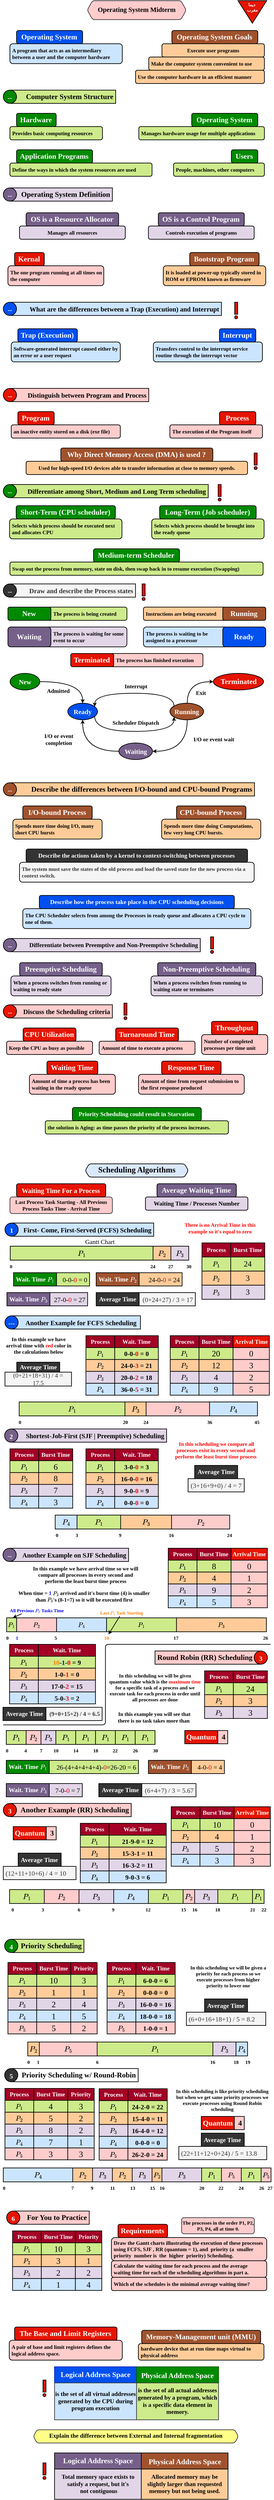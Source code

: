 <mxfile version="24.7.5">
  <diagram name="Page-1" id="H2CSAKvtktDG9g0-fRVA">
    <mxGraphModel dx="1050" dy="638" grid="1" gridSize="10" guides="1" tooltips="1" connect="1" arrows="1" fold="1" page="1" pageScale="1" pageWidth="827" pageHeight="1169" math="1" shadow="0">
      <root>
        <mxCell id="0" />
        <mxCell id="1" parent="0" />
        <mxCell id="91lQqKGkr-Zbek1plNMG-1" value="Operating System Midterm" style="shape=hexagon;perimeter=hexagonPerimeter2;whiteSpace=wrap;fixedSize=1;size=16;fillColor=#ffcccc;strokeColor=#36393d;fontFamily=ADLaM Display;fontSize=20;strokeWidth=2;align=center;spacingLeft=0;spacingBottom=5;fillStyle=hachure;fontStyle=1;rounded=1;arcSize=14;fontSource=https%3A%2F%2Ffonts.googleapis.com%2Fcss%3Ffamily%3DADLaM%2BDisplay;" parent="1" vertex="1">
          <mxGeometry x="264" y="20" width="299.32" height="57.14" as="geometry" />
        </mxCell>
        <mxCell id="fdsjuhWHNtcrouX6mUzO-1" value="ديما&amp;nbsp;&lt;br style=&quot;font-size: 13px;&quot;&gt;&lt;div style=&quot;direction: rtl; font-size: 13px;&quot;&gt;مغرب&lt;/div&gt;" style="triangle;whiteSpace=wrap;html=1;dashed=0;direction=south;fillColor=#e51400;fontColor=#ffffff;strokeColor=#000000;strokeWidth=2;fontFamily=Kufam;fontSource=https%3A%2F%2Ffonts.googleapis.com%2Fcss%3Ffamily%3DKufam;verticalAlign=top;spacingTop=-2;fontStyle=1;fontSize=13;" parent="1" vertex="1">
          <mxGeometry x="720" y="20" width="87" height="68.13" as="geometry" />
        </mxCell>
        <mxCell id="fdsjuhWHNtcrouX6mUzO-3" value="" style="group" parent="1" vertex="1" connectable="0">
          <mxGeometry x="30" y="110" width="630" height="100" as="geometry" />
        </mxCell>
        <mxCell id="fdsjuhWHNtcrouX6mUzO-4" value="A program that acts as an intermediary between a user and the computer hardware" style="rounded=1;whiteSpace=wrap;html=1;hachureGap=4;fontFamily=Mina;strokeWidth=2;fillColor=#cce5ff;strokeColor=#000000;fontSize=16;fontStyle=1;labelBorderColor=none;textShadow=0;labelBackgroundColor=none;align=left;spacing=7;verticalAlign=middle;" parent="fdsjuhWHNtcrouX6mUzO-3" vertex="1">
          <mxGeometry y="40" width="340" height="60" as="geometry" />
        </mxCell>
        <mxCell id="fdsjuhWHNtcrouX6mUzO-5" value="Operating System" style="rounded=1;whiteSpace=wrap;html=1;hachureGap=4;fontFamily=Mina;strokeWidth=2;fillColor=#0050ef;strokeColor=#000000;fontSize=22;fontStyle=1;labelBorderColor=none;textShadow=0;labelBackgroundColor=none;align=center;spacing=5;verticalAlign=middle;spacingTop=0;spacingRight=2;fontColor=#ffffff;container=0;" parent="fdsjuhWHNtcrouX6mUzO-3" vertex="1">
          <mxGeometry x="20" width="200" height="40" as="geometry" />
        </mxCell>
        <mxCell id="fdsjuhWHNtcrouX6mUzO-12" value="" style="group" parent="1" vertex="1" connectable="0">
          <mxGeometry x="410" y="110" width="390" height="160" as="geometry" />
        </mxCell>
        <mxCell id="fdsjuhWHNtcrouX6mUzO-10" value="&lt;div&gt;Use the computer hardware in an efficient&lt;span style=&quot;background-color: initial;&quot;&gt;&amp;nbsp;manner&lt;/span&gt;&lt;/div&gt;" style="rounded=1;whiteSpace=wrap;html=1;hachureGap=4;fontFamily=Mina;strokeWidth=2;fillColor=#ffcc99;strokeColor=#000000;fontSize=16;fontStyle=1;labelBorderColor=none;textShadow=0;labelBackgroundColor=none;align=left;spacing=7;verticalAlign=middle;" parent="fdsjuhWHNtcrouX6mUzO-12" vertex="1">
          <mxGeometry y="120" width="390" height="40" as="geometry" />
        </mxCell>
        <mxCell id="fdsjuhWHNtcrouX6mUzO-7" value="Execute user programs" style="rounded=1;whiteSpace=wrap;html=1;hachureGap=4;fontFamily=Mina;strokeWidth=2;fillColor=#ffcc99;strokeColor=#000000;fontSize=16;fontStyle=1;labelBorderColor=none;textShadow=0;labelBackgroundColor=none;align=center;spacing=7;verticalAlign=middle;" parent="fdsjuhWHNtcrouX6mUzO-12" vertex="1">
          <mxGeometry x="80" y="40" width="310" height="40" as="geometry" />
        </mxCell>
        <mxCell id="fdsjuhWHNtcrouX6mUzO-8" value="Operating System Goals" style="rounded=1;whiteSpace=wrap;html=1;hachureGap=4;fontFamily=Mina;strokeWidth=2;fillColor=#a0522d;strokeColor=#000000;fontSize=22;fontStyle=1;labelBorderColor=none;textShadow=0;labelBackgroundColor=none;align=center;spacing=5;verticalAlign=middle;spacingTop=0;spacingRight=2;fontColor=#ffffff;container=0;" parent="fdsjuhWHNtcrouX6mUzO-12" vertex="1">
          <mxGeometry x="110" width="260" height="40" as="geometry" />
        </mxCell>
        <mxCell id="fdsjuhWHNtcrouX6mUzO-9" value="Make the computer system convenient to use" style="rounded=1;whiteSpace=wrap;html=1;hachureGap=4;fontFamily=Mina;strokeWidth=2;fillColor=#ffcc99;strokeColor=#000000;fontSize=16;fontStyle=1;labelBorderColor=none;textShadow=0;labelBackgroundColor=none;align=left;spacing=7;verticalAlign=middle;" parent="fdsjuhWHNtcrouX6mUzO-12" vertex="1">
          <mxGeometry x="40" y="80" width="350" height="40" as="geometry" />
        </mxCell>
        <mxCell id="fdsjuhWHNtcrouX6mUzO-13" value="" style="group" parent="1" vertex="1" connectable="0">
          <mxGeometry x="10" y="290" width="340" height="40" as="geometry" />
        </mxCell>
        <mxCell id="fdsjuhWHNtcrouX6mUzO-14" value="Computer System Structure" style="rounded=1;whiteSpace=wrap;html=1;fontSize=22;fillColor=#cdeb8b;strokeColor=#000000;strokeWidth=2;fontFamily=Mina;arcSize=0;hachureGap=4;align=right;spacingRight=5;fontStyle=1" parent="fdsjuhWHNtcrouX6mUzO-13" vertex="1">
          <mxGeometry x="20" width="320" height="40" as="geometry" />
        </mxCell>
        <mxCell id="fdsjuhWHNtcrouX6mUzO-15" value="--" style="ellipse;whiteSpace=wrap;html=1;aspect=fixed;strokeWidth=2;fillColor=#008a00;strokeColor=#000000;fontFamily=Mina;fontStyle=1;fontSize=20;spacingTop=3;fontColor=#ffffff;" parent="fdsjuhWHNtcrouX6mUzO-13" vertex="1">
          <mxGeometry width="40" height="40" as="geometry" />
        </mxCell>
        <mxCell id="fdsjuhWHNtcrouX6mUzO-16" value="" style="group" parent="1" vertex="1" connectable="0">
          <mxGeometry x="30" y="360" width="280" height="80" as="geometry" />
        </mxCell>
        <mxCell id="fdsjuhWHNtcrouX6mUzO-17" value="Provides basic computing resources" style="rounded=1;whiteSpace=wrap;html=1;hachureGap=4;fontFamily=Mina;strokeWidth=2;fillColor=#cdeb8b;strokeColor=#000000;fontSize=16;fontStyle=1;labelBorderColor=none;textShadow=0;labelBackgroundColor=none;align=left;spacing=7;verticalAlign=middle;" parent="fdsjuhWHNtcrouX6mUzO-16" vertex="1">
          <mxGeometry y="40" width="280" height="40" as="geometry" />
        </mxCell>
        <mxCell id="fdsjuhWHNtcrouX6mUzO-18" value="Hardware" style="rounded=1;whiteSpace=wrap;html=1;hachureGap=4;fontFamily=Mina;strokeWidth=2;fillColor=#008a00;strokeColor=#000000;fontSize=22;fontStyle=1;labelBorderColor=none;textShadow=0;labelBackgroundColor=none;align=center;spacing=5;verticalAlign=middle;spacingTop=0;spacingRight=2;fontColor=#ffffff;container=0;" parent="fdsjuhWHNtcrouX6mUzO-16" vertex="1">
          <mxGeometry x="20" width="120" height="40" as="geometry" />
        </mxCell>
        <mxCell id="fdsjuhWHNtcrouX6mUzO-19" value="" style="group;flipH=1;" parent="1" vertex="1" connectable="0">
          <mxGeometry x="420" y="360" width="380" height="80" as="geometry" />
        </mxCell>
        <mxCell id="fdsjuhWHNtcrouX6mUzO-20" value="Manages hardware usage for multiple applications" style="rounded=1;whiteSpace=wrap;html=1;hachureGap=4;fontFamily=Mina;strokeWidth=2;fillColor=#cdeb8b;strokeColor=#000000;fontSize=16;fontStyle=1;labelBorderColor=none;textShadow=0;labelBackgroundColor=none;align=left;spacing=7;verticalAlign=middle;" parent="fdsjuhWHNtcrouX6mUzO-19" vertex="1">
          <mxGeometry y="40" width="380" height="40" as="geometry" />
        </mxCell>
        <mxCell id="fdsjuhWHNtcrouX6mUzO-21" value="Operating System" style="rounded=1;whiteSpace=wrap;html=1;hachureGap=4;fontFamily=Mina;strokeWidth=2;fillColor=#008a00;strokeColor=#000000;fontSize=22;fontStyle=1;labelBorderColor=none;textShadow=0;labelBackgroundColor=none;align=center;spacing=5;verticalAlign=middle;spacingTop=0;spacingRight=2;fontColor=#ffffff;container=0;" parent="fdsjuhWHNtcrouX6mUzO-19" vertex="1">
          <mxGeometry x="160" width="200" height="40" as="geometry" />
        </mxCell>
        <mxCell id="fdsjuhWHNtcrouX6mUzO-22" value="" style="group" parent="1" vertex="1" connectable="0">
          <mxGeometry x="30" y="470" width="430" height="80" as="geometry" />
        </mxCell>
        <mxCell id="fdsjuhWHNtcrouX6mUzO-23" value="&lt;div&gt;Define the ways in which the system resources are used&lt;/div&gt;" style="rounded=1;whiteSpace=wrap;html=1;hachureGap=4;fontFamily=Mina;strokeWidth=2;fillColor=#cdeb8b;strokeColor=#000000;fontSize=16;fontStyle=1;labelBorderColor=none;textShadow=0;labelBackgroundColor=none;align=left;spacing=7;verticalAlign=middle;" parent="fdsjuhWHNtcrouX6mUzO-22" vertex="1">
          <mxGeometry y="40" width="430" height="40" as="geometry" />
        </mxCell>
        <mxCell id="fdsjuhWHNtcrouX6mUzO-24" value="Application Programs" style="rounded=1;whiteSpace=wrap;html=1;hachureGap=4;fontFamily=Mina;strokeWidth=2;fillColor=#008a00;strokeColor=#000000;fontSize=22;fontStyle=1;labelBorderColor=none;textShadow=0;labelBackgroundColor=none;align=center;spacing=5;verticalAlign=middle;spacingTop=0;spacingRight=2;fontColor=#ffffff;container=0;" parent="fdsjuhWHNtcrouX6mUzO-22" vertex="1">
          <mxGeometry x="20" width="230" height="40" as="geometry" />
        </mxCell>
        <mxCell id="fdsjuhWHNtcrouX6mUzO-25" value="" style="group;flipH=1;" parent="1" vertex="1" connectable="0">
          <mxGeometry x="525" y="470" width="275" height="80" as="geometry" />
        </mxCell>
        <mxCell id="fdsjuhWHNtcrouX6mUzO-26" value="&lt;div&gt;People, machines, other computers&lt;/div&gt;" style="rounded=1;whiteSpace=wrap;html=1;hachureGap=4;fontFamily=Mina;strokeWidth=2;fillColor=#cdeb8b;strokeColor=#000000;fontSize=16;fontStyle=1;labelBorderColor=none;textShadow=0;labelBackgroundColor=none;align=left;spacing=7;verticalAlign=middle;" parent="fdsjuhWHNtcrouX6mUzO-25" vertex="1">
          <mxGeometry y="40" width="275" height="40" as="geometry" />
        </mxCell>
        <mxCell id="fdsjuhWHNtcrouX6mUzO-27" value="Users" style="rounded=1;whiteSpace=wrap;html=1;hachureGap=4;fontFamily=Mina;strokeWidth=2;fillColor=#008a00;strokeColor=#000000;fontSize=22;fontStyle=1;labelBorderColor=none;textShadow=0;labelBackgroundColor=none;align=center;spacing=5;verticalAlign=middle;spacingTop=0;spacingRight=2;fontColor=#ffffff;container=0;" parent="fdsjuhWHNtcrouX6mUzO-25" vertex="1">
          <mxGeometry x="175" width="80" height="40" as="geometry" />
        </mxCell>
        <mxCell id="fdsjuhWHNtcrouX6mUzO-28" value="" style="group" parent="1" vertex="1" connectable="0">
          <mxGeometry x="10" y="585" width="340" height="40" as="geometry" />
        </mxCell>
        <mxCell id="fdsjuhWHNtcrouX6mUzO-29" value="Operating System Definition" style="rounded=1;whiteSpace=wrap;html=1;fontSize=22;fillColor=#e1d5e7;strokeColor=#000000;strokeWidth=2;fontFamily=Mina;arcSize=0;hachureGap=4;align=right;spacingRight=5;fontStyle=1" parent="fdsjuhWHNtcrouX6mUzO-28" vertex="1">
          <mxGeometry x="20" width="310" height="40" as="geometry" />
        </mxCell>
        <mxCell id="fdsjuhWHNtcrouX6mUzO-30" value="--" style="ellipse;whiteSpace=wrap;html=1;aspect=fixed;strokeWidth=2;fillColor=#76608a;strokeColor=#000000;fontFamily=Mina;fontStyle=1;fontSize=20;spacingTop=3;fontColor=#ffffff;" parent="fdsjuhWHNtcrouX6mUzO-28" vertex="1">
          <mxGeometry width="40" height="40" as="geometry" />
        </mxCell>
        <mxCell id="fdsjuhWHNtcrouX6mUzO-31" value="" style="group" parent="1" vertex="1" connectable="0">
          <mxGeometry x="59" y="660" width="320" height="80" as="geometry" />
        </mxCell>
        <mxCell id="fdsjuhWHNtcrouX6mUzO-32" value="Manages all resources" style="rounded=1;whiteSpace=wrap;html=1;hachureGap=4;fontFamily=Mina;strokeWidth=2;fillColor=#e1d5e7;strokeColor=#000000;fontSize=16;fontStyle=1;labelBorderColor=none;textShadow=0;labelBackgroundColor=none;align=center;spacing=7;verticalAlign=middle;" parent="fdsjuhWHNtcrouX6mUzO-31" vertex="1">
          <mxGeometry y="40" width="320" height="40" as="geometry" />
        </mxCell>
        <mxCell id="fdsjuhWHNtcrouX6mUzO-33" value="OS is a Resource Allocator" style="rounded=1;whiteSpace=wrap;html=1;hachureGap=4;fontFamily=Mina;strokeWidth=2;fillColor=#76608a;strokeColor=#000000;fontSize=22;fontStyle=1;labelBorderColor=none;textShadow=0;labelBackgroundColor=none;align=center;spacing=5;verticalAlign=middle;spacingTop=0;spacingRight=2;fontColor=#ffffff;container=0;" parent="fdsjuhWHNtcrouX6mUzO-31" vertex="1">
          <mxGeometry x="20" width="280" height="40" as="geometry" />
        </mxCell>
        <mxCell id="fdsjuhWHNtcrouX6mUzO-34" value="" style="group" parent="1" vertex="1" connectable="0">
          <mxGeometry x="449" y="660" width="320" height="80" as="geometry" />
        </mxCell>
        <mxCell id="fdsjuhWHNtcrouX6mUzO-35" value="Controls execution of programs" style="rounded=1;whiteSpace=wrap;html=1;hachureGap=4;fontFamily=Mina;strokeWidth=2;fillColor=#e1d5e7;strokeColor=#000000;fontSize=16;fontStyle=1;labelBorderColor=none;textShadow=0;labelBackgroundColor=none;align=center;spacing=7;verticalAlign=middle;" parent="fdsjuhWHNtcrouX6mUzO-34" vertex="1">
          <mxGeometry y="40" width="320" height="40" as="geometry" />
        </mxCell>
        <mxCell id="fdsjuhWHNtcrouX6mUzO-36" value="OS is a Control Program" style="rounded=1;whiteSpace=wrap;html=1;hachureGap=4;fontFamily=Mina;strokeWidth=2;fillColor=#76608a;strokeColor=#000000;fontSize=22;fontStyle=1;labelBorderColor=none;textShadow=0;labelBackgroundColor=none;align=center;spacing=5;verticalAlign=middle;spacingTop=0;spacingRight=2;fontColor=#ffffff;container=0;" parent="fdsjuhWHNtcrouX6mUzO-34" vertex="1">
          <mxGeometry x="30" width="260" height="40" as="geometry" />
        </mxCell>
        <mxCell id="fdsjuhWHNtcrouX6mUzO-37" value="" style="group" parent="1" vertex="1" connectable="0">
          <mxGeometry x="24" y="780" width="290" height="100" as="geometry" />
        </mxCell>
        <mxCell id="fdsjuhWHNtcrouX6mUzO-38" value="The one program running at all times on the computer" style="rounded=1;whiteSpace=wrap;html=1;hachureGap=4;fontFamily=Mina;strokeWidth=2;fillColor=#ffcccc;strokeColor=#000000;fontSize=16;fontStyle=1;labelBorderColor=none;textShadow=0;labelBackgroundColor=none;align=left;spacing=7;verticalAlign=middle;" parent="fdsjuhWHNtcrouX6mUzO-37" vertex="1">
          <mxGeometry y="40" width="290" height="60" as="geometry" />
        </mxCell>
        <mxCell id="fdsjuhWHNtcrouX6mUzO-39" value="Kernal" style="rounded=1;whiteSpace=wrap;html=1;hachureGap=4;fontFamily=Mina;strokeWidth=2;fillColor=#e51400;strokeColor=#000000;fontSize=22;fontStyle=1;labelBorderColor=none;textShadow=0;labelBackgroundColor=none;align=center;spacing=5;verticalAlign=middle;spacingTop=0;spacingRight=2;fontColor=#ffffff;container=0;" parent="fdsjuhWHNtcrouX6mUzO-37" vertex="1">
          <mxGeometry x="20" width="90" height="40" as="geometry" />
        </mxCell>
        <mxCell id="fdsjuhWHNtcrouX6mUzO-40" value="" style="group;flipH=1;" parent="1" vertex="1" connectable="0">
          <mxGeometry x="494" y="780" width="310" height="100" as="geometry" />
        </mxCell>
        <mxCell id="fdsjuhWHNtcrouX6mUzO-41" value="It is loaded at power-up typically stored in ROM or EPROM known as firmware" style="rounded=1;whiteSpace=wrap;html=1;hachureGap=4;fontFamily=Mina;strokeWidth=2;fillColor=#ffcc99;strokeColor=#000000;fontSize=16;fontStyle=1;labelBorderColor=none;textShadow=0;labelBackgroundColor=none;align=left;spacing=7;verticalAlign=middle;" parent="fdsjuhWHNtcrouX6mUzO-40" vertex="1">
          <mxGeometry y="40" width="310" height="60" as="geometry" />
        </mxCell>
        <mxCell id="fdsjuhWHNtcrouX6mUzO-42" value="Bootstrap Program" style="rounded=1;whiteSpace=wrap;html=1;hachureGap=4;fontFamily=Mina;strokeWidth=2;fillColor=#a0522d;strokeColor=#000000;fontSize=22;fontStyle=1;labelBorderColor=none;textShadow=0;labelBackgroundColor=none;align=center;spacing=5;verticalAlign=middle;spacingTop=0;spacingRight=2;fontColor=#ffffff;container=0;" parent="fdsjuhWHNtcrouX6mUzO-40" vertex="1">
          <mxGeometry x="80" width="210" height="40" as="geometry" />
        </mxCell>
        <mxCell id="fdsjuhWHNtcrouX6mUzO-43" value="" style="group" parent="1" vertex="1" connectable="0">
          <mxGeometry x="10" y="930" width="660" height="40" as="geometry" />
        </mxCell>
        <mxCell id="fdsjuhWHNtcrouX6mUzO-44" value="What are the differences between a Trap (Execution) and Interrupt" style="rounded=1;whiteSpace=wrap;html=1;fontSize=20;fillColor=#cce5ff;strokeColor=#000000;strokeWidth=2;fontFamily=Mina;arcSize=0;hachureGap=4;align=right;spacingRight=5;fontStyle=1;" parent="fdsjuhWHNtcrouX6mUzO-43" vertex="1">
          <mxGeometry x="20" width="640" height="40" as="geometry" />
        </mxCell>
        <mxCell id="fdsjuhWHNtcrouX6mUzO-45" value="--" style="ellipse;whiteSpace=wrap;html=1;aspect=fixed;strokeWidth=2;fillColor=#0050ef;strokeColor=#000000;fontFamily=Mina;fontStyle=1;fontSize=20;spacingTop=3;fontColor=#ffffff;" parent="fdsjuhWHNtcrouX6mUzO-43" vertex="1">
          <mxGeometry width="40" height="40" as="geometry" />
        </mxCell>
        <mxCell id="fdsjuhWHNtcrouX6mUzO-46" value="" style="group" parent="1" vertex="1" connectable="0">
          <mxGeometry x="34" y="1010" width="330" height="100" as="geometry" />
        </mxCell>
        <mxCell id="fdsjuhWHNtcrouX6mUzO-47" value="Software-generated interrupt caused either by an error or a user request" style="rounded=1;whiteSpace=wrap;html=1;hachureGap=4;fontFamily=Mina;strokeWidth=2;fillColor=#cce5ff;strokeColor=#000000;fontSize=16;fontStyle=1;labelBorderColor=none;textShadow=0;labelBackgroundColor=none;align=left;spacing=7;verticalAlign=middle;" parent="fdsjuhWHNtcrouX6mUzO-46" vertex="1">
          <mxGeometry y="40" width="330" height="60" as="geometry" />
        </mxCell>
        <mxCell id="fdsjuhWHNtcrouX6mUzO-48" value="Trap (Execution)" style="rounded=1;whiteSpace=wrap;html=1;hachureGap=4;fontFamily=Mina;strokeWidth=2;fillColor=#0050ef;strokeColor=#000000;fontSize=22;fontStyle=1;labelBorderColor=none;textShadow=0;labelBackgroundColor=none;align=center;spacing=5;verticalAlign=middle;spacingTop=0;spacingRight=2;fontColor=#ffffff;container=0;" parent="fdsjuhWHNtcrouX6mUzO-46" vertex="1">
          <mxGeometry x="20" width="180" height="40" as="geometry" />
        </mxCell>
        <mxCell id="fdsjuhWHNtcrouX6mUzO-49" value="" style="group;flipH=1;" parent="1" vertex="1" connectable="0">
          <mxGeometry x="464" y="1010" width="330" height="100" as="geometry" />
        </mxCell>
        <mxCell id="fdsjuhWHNtcrouX6mUzO-50" value="&lt;div&gt;Transfers control to the interrupt service routine through the interrupt&lt;span style=&quot;background-color: initial;&quot;&gt;&amp;nbsp;vector&lt;/span&gt;&lt;/div&gt;" style="rounded=1;whiteSpace=wrap;html=1;hachureGap=4;fontFamily=Mina;strokeWidth=2;fillColor=#cce5ff;strokeColor=#000000;fontSize=16;fontStyle=1;labelBorderColor=none;textShadow=0;labelBackgroundColor=none;align=left;spacing=7;verticalAlign=middle;" parent="fdsjuhWHNtcrouX6mUzO-49" vertex="1">
          <mxGeometry y="40" width="330" height="60" as="geometry" />
        </mxCell>
        <mxCell id="fdsjuhWHNtcrouX6mUzO-51" value="Interrupt" style="rounded=1;whiteSpace=wrap;html=1;hachureGap=4;fontFamily=Mina;strokeWidth=2;fillColor=#0050ef;strokeColor=#000000;fontSize=22;fontStyle=1;labelBorderColor=none;textShadow=0;labelBackgroundColor=none;align=center;spacing=5;verticalAlign=middle;spacingTop=0;spacingRight=2;fontColor=#ffffff;container=0;" parent="fdsjuhWHNtcrouX6mUzO-49" vertex="1">
          <mxGeometry x="200" width="110" height="40" as="geometry" />
        </mxCell>
        <mxCell id="fdsjuhWHNtcrouX6mUzO-52" value="" style="group" parent="1" vertex="1" connectable="0">
          <mxGeometry x="10" y="1190" width="440" height="40" as="geometry" />
        </mxCell>
        <mxCell id="fdsjuhWHNtcrouX6mUzO-53" value="Distinguish between Program and Process" style="rounded=1;whiteSpace=wrap;html=1;fontSize=20;fillColor=#ffcccc;strokeColor=#000000;strokeWidth=2;fontFamily=Mina;arcSize=0;hachureGap=4;align=right;spacingRight=5;fontStyle=1;" parent="fdsjuhWHNtcrouX6mUzO-52" vertex="1">
          <mxGeometry x="20" width="420" height="40" as="geometry" />
        </mxCell>
        <mxCell id="fdsjuhWHNtcrouX6mUzO-54" value="--" style="ellipse;whiteSpace=wrap;html=1;aspect=fixed;strokeWidth=2;fillColor=#e51400;strokeColor=#000000;fontFamily=Mina;fontStyle=1;fontSize=20;spacingTop=3;fontColor=#ffffff;" parent="fdsjuhWHNtcrouX6mUzO-52" vertex="1">
          <mxGeometry width="40" height="40" as="geometry" />
        </mxCell>
        <mxCell id="fdsjuhWHNtcrouX6mUzO-55" value="" style="group" parent="1" vertex="1" connectable="0">
          <mxGeometry x="34" y="1260" width="330" height="80" as="geometry" />
        </mxCell>
        <mxCell id="fdsjuhWHNtcrouX6mUzO-56" value="an inactive entity stored on a disk (exe file)" style="rounded=1;whiteSpace=wrap;html=1;hachureGap=4;fontFamily=Mina;strokeWidth=2;fillColor=#ffcccc;strokeColor=#000000;fontSize=16;fontStyle=1;labelBorderColor=none;textShadow=0;labelBackgroundColor=none;align=left;spacing=7;verticalAlign=middle;" parent="fdsjuhWHNtcrouX6mUzO-55" vertex="1">
          <mxGeometry y="40" width="330" height="40" as="geometry" />
        </mxCell>
        <mxCell id="fdsjuhWHNtcrouX6mUzO-57" value="Program" style="rounded=1;whiteSpace=wrap;html=1;hachureGap=4;fontFamily=Mina;strokeWidth=2;fillColor=#e51400;strokeColor=#000000;fontSize=22;fontStyle=1;labelBorderColor=none;textShadow=0;labelBackgroundColor=none;align=center;spacing=5;verticalAlign=middle;spacingTop=0;spacingRight=2;fontColor=#ffffff;container=0;" parent="fdsjuhWHNtcrouX6mUzO-55" vertex="1">
          <mxGeometry x="20" width="110" height="40" as="geometry" />
        </mxCell>
        <mxCell id="fdsjuhWHNtcrouX6mUzO-58" value="" style="group;flipH=1;" parent="1" vertex="1" connectable="0">
          <mxGeometry x="514" y="1260" width="280" height="80" as="geometry" />
        </mxCell>
        <mxCell id="fdsjuhWHNtcrouX6mUzO-59" value="The execution of the Program itself" style="rounded=1;whiteSpace=wrap;html=1;hachureGap=4;fontFamily=Mina;strokeWidth=2;fillColor=#ffcccc;strokeColor=#000000;fontSize=16;fontStyle=1;labelBorderColor=none;textShadow=0;labelBackgroundColor=none;align=left;spacing=7;verticalAlign=middle;" parent="fdsjuhWHNtcrouX6mUzO-58" vertex="1">
          <mxGeometry y="40" width="280" height="40" as="geometry" />
        </mxCell>
        <mxCell id="fdsjuhWHNtcrouX6mUzO-60" value="Process" style="rounded=1;whiteSpace=wrap;html=1;hachureGap=4;fontFamily=Mina;strokeWidth=2;fillColor=#e51400;strokeColor=#000000;fontSize=22;fontStyle=1;labelBorderColor=none;textShadow=0;labelBackgroundColor=none;align=center;spacing=5;verticalAlign=middle;spacingTop=0;spacingRight=2;fontColor=#ffffff;container=0;" parent="fdsjuhWHNtcrouX6mUzO-58" vertex="1">
          <mxGeometry x="150" width="110" height="40" as="geometry" />
        </mxCell>
        <mxCell id="fdsjuhWHNtcrouX6mUzO-61" value="" style="group" parent="1" vertex="1" connectable="0">
          <mxGeometry x="79" y="1370" width="670" height="80" as="geometry" />
        </mxCell>
        <mxCell id="fdsjuhWHNtcrouX6mUzO-62" value="Used for high-speed I/O devices able to transfer information at close to memory speeds." style="rounded=1;whiteSpace=wrap;html=1;hachureGap=4;fontFamily=Mina;strokeWidth=2;fillColor=#ffcc99;strokeColor=#000000;fontSize=16;fontStyle=1;labelBorderColor=none;textShadow=0;labelBackgroundColor=none;align=center;spacing=7;verticalAlign=middle;" parent="fdsjuhWHNtcrouX6mUzO-61" vertex="1">
          <mxGeometry y="40" width="670" height="40" as="geometry" />
        </mxCell>
        <mxCell id="fdsjuhWHNtcrouX6mUzO-63" value="Why Direct Memory Access (DMA) is used ?" style="rounded=1;whiteSpace=wrap;html=1;hachureGap=4;fontFamily=Mina;strokeWidth=2;fillColor=#a0522d;strokeColor=#000000;fontSize=22;fontStyle=1;labelBorderColor=none;textShadow=0;labelBackgroundColor=none;align=center;spacing=5;verticalAlign=middle;spacingTop=0;spacingRight=2;fontColor=#ffffff;container=0;" parent="fdsjuhWHNtcrouX6mUzO-61" vertex="1">
          <mxGeometry x="105" width="460" height="40" as="geometry" />
        </mxCell>
        <mxCell id="fdsjuhWHNtcrouX6mUzO-64" value="" style="group" parent="1" vertex="1" connectable="0">
          <mxGeometry x="10" y="1480" width="620" height="40" as="geometry" />
        </mxCell>
        <mxCell id="fdsjuhWHNtcrouX6mUzO-65" value="Differentiate among Short, Medium and Long Term scheduling" style="rounded=1;whiteSpace=wrap;html=1;fontSize=20;fillColor=#cdeb8b;strokeColor=#000000;strokeWidth=2;fontFamily=Mina;arcSize=0;hachureGap=4;align=right;spacingRight=5;fontStyle=1;" parent="fdsjuhWHNtcrouX6mUzO-64" vertex="1">
          <mxGeometry x="20" width="600" height="40" as="geometry" />
        </mxCell>
        <mxCell id="fdsjuhWHNtcrouX6mUzO-66" value="--" style="ellipse;whiteSpace=wrap;html=1;aspect=fixed;strokeWidth=2;fillColor=#008a00;strokeColor=#000000;fontFamily=Mina;fontStyle=1;fontSize=20;spacingTop=3;fontColor=#ffffff;" parent="fdsjuhWHNtcrouX6mUzO-64" vertex="1">
          <mxGeometry width="40" height="40" as="geometry" />
        </mxCell>
        <mxCell id="fdsjuhWHNtcrouX6mUzO-67" value="" style="group" parent="1" vertex="1" connectable="0">
          <mxGeometry x="29" y="1544" width="340" height="100" as="geometry" />
        </mxCell>
        <mxCell id="fdsjuhWHNtcrouX6mUzO-68" value="Selects which process should be executed next and allocates CPU" style="rounded=1;whiteSpace=wrap;html=1;hachureGap=4;fontFamily=Mina;strokeWidth=2;fillColor=#cdeb8b;strokeColor=#000000;fontSize=16;fontStyle=1;labelBorderColor=none;textShadow=0;labelBackgroundColor=none;align=left;spacing=7;verticalAlign=middle;" parent="fdsjuhWHNtcrouX6mUzO-67" vertex="1">
          <mxGeometry y="40" width="340" height="60" as="geometry" />
        </mxCell>
        <mxCell id="fdsjuhWHNtcrouX6mUzO-69" value="Short-Term (CPU scheduler)" style="rounded=1;whiteSpace=wrap;html=1;hachureGap=4;fontFamily=Mina;strokeWidth=2;fillColor=#008a00;strokeColor=#000000;fontSize=22;fontStyle=1;labelBorderColor=none;textShadow=0;labelBackgroundColor=none;align=center;spacing=5;verticalAlign=middle;spacingTop=0;spacingRight=2;fontColor=#ffffff;container=0;" parent="fdsjuhWHNtcrouX6mUzO-67" vertex="1">
          <mxGeometry x="20" width="300" height="40" as="geometry" />
        </mxCell>
        <mxCell id="fdsjuhWHNtcrouX6mUzO-70" value="" style="group" parent="1" vertex="1" connectable="0">
          <mxGeometry x="459" y="1544" width="340" height="100" as="geometry" />
        </mxCell>
        <mxCell id="fdsjuhWHNtcrouX6mUzO-71" value="Selects which process should be brought into the ready queue" style="rounded=1;whiteSpace=wrap;html=1;hachureGap=4;fontFamily=Mina;strokeWidth=2;fillColor=#cdeb8b;strokeColor=#000000;fontSize=16;fontStyle=1;labelBorderColor=none;textShadow=0;labelBackgroundColor=none;align=left;spacing=7;verticalAlign=middle;" parent="fdsjuhWHNtcrouX6mUzO-70" vertex="1">
          <mxGeometry y="40" width="340" height="60" as="geometry" />
        </mxCell>
        <mxCell id="fdsjuhWHNtcrouX6mUzO-72" value="Long-Term (Job scheduler)" style="rounded=1;whiteSpace=wrap;html=1;hachureGap=4;fontFamily=Mina;strokeWidth=2;fillColor=#008a00;strokeColor=#000000;fontSize=22;fontStyle=1;labelBorderColor=none;textShadow=0;labelBackgroundColor=none;align=center;spacing=5;verticalAlign=middle;spacingTop=0;spacingRight=2;fontColor=#ffffff;container=0;" parent="fdsjuhWHNtcrouX6mUzO-70" vertex="1">
          <mxGeometry x="24" width="292" height="40" as="geometry" />
        </mxCell>
        <mxCell id="fdsjuhWHNtcrouX6mUzO-76" value="" style="group" parent="1" vertex="1" connectable="0">
          <mxGeometry x="30" y="1674" width="766" height="80" as="geometry" />
        </mxCell>
        <mxCell id="fdsjuhWHNtcrouX6mUzO-77" value="Swap out the process from memory, state on disk, then swap back in to resume execution (Swapping)" style="rounded=1;whiteSpace=wrap;html=1;hachureGap=4;fontFamily=Mina;strokeWidth=2;fillColor=#cdeb8b;strokeColor=#000000;fontSize=16;fontStyle=1;labelBorderColor=none;textShadow=0;labelBackgroundColor=none;align=left;spacing=7;verticalAlign=middle;" parent="fdsjuhWHNtcrouX6mUzO-76" vertex="1">
          <mxGeometry y="40" width="766" height="40" as="geometry" />
        </mxCell>
        <mxCell id="fdsjuhWHNtcrouX6mUzO-78" value="Medium-term Scheduler" style="rounded=1;whiteSpace=wrap;html=1;hachureGap=4;fontFamily=Mina;strokeWidth=2;fillColor=#008a00;strokeColor=#000000;fontSize=22;fontStyle=1;labelBorderColor=none;textShadow=0;labelBackgroundColor=none;align=center;spacing=5;verticalAlign=middle;spacingTop=0;spacingRight=2;fontColor=#ffffff;container=0;" parent="fdsjuhWHNtcrouX6mUzO-76" vertex="1">
          <mxGeometry x="253" width="260" height="40" as="geometry" />
        </mxCell>
        <mxCell id="fdsjuhWHNtcrouX6mUzO-82" value="" style="group" parent="1" vertex="1" connectable="0">
          <mxGeometry x="10" y="1780" width="400" height="40" as="geometry" />
        </mxCell>
        <mxCell id="fdsjuhWHNtcrouX6mUzO-83" value="Draw and describe the Process states" style="rounded=1;whiteSpace=wrap;html=1;fontSize=20;fillColor=#f5f5f5;strokeColor=#000000;strokeWidth=2;fontFamily=Mina;arcSize=0;hachureGap=4;align=right;spacingRight=5;fontStyle=1;fontColor=#333333;" parent="fdsjuhWHNtcrouX6mUzO-82" vertex="1">
          <mxGeometry x="20" width="380" height="40" as="geometry" />
        </mxCell>
        <mxCell id="fdsjuhWHNtcrouX6mUzO-84" value="--" style="ellipse;whiteSpace=wrap;html=1;aspect=fixed;strokeWidth=2;fillColor=#333333;strokeColor=#000000;fontFamily=Mina;fontStyle=1;fontSize=20;spacingTop=3;fontColor=#ffffff;" parent="fdsjuhWHNtcrouX6mUzO-82" vertex="1">
          <mxGeometry width="40" height="40" as="geometry" />
        </mxCell>
        <mxCell id="fdsjuhWHNtcrouX6mUzO-85" value="" style="group" parent="1" vertex="1" connectable="0">
          <mxGeometry x="24" y="1850" width="360" height="40" as="geometry" />
        </mxCell>
        <mxCell id="fdsjuhWHNtcrouX6mUzO-86" value="The process is being created" style="rounded=1;whiteSpace=wrap;html=1;hachureGap=4;fontFamily=Mina;strokeWidth=2;fillColor=#cdeb8b;strokeColor=#000000;fontSize=16;fontStyle=1;labelBorderColor=none;textShadow=0;labelBackgroundColor=none;align=left;spacing=7;verticalAlign=middle;spacingLeft=130;" parent="fdsjuhWHNtcrouX6mUzO-85" vertex="1">
          <mxGeometry width="360" height="40" as="geometry" />
        </mxCell>
        <mxCell id="fdsjuhWHNtcrouX6mUzO-87" value="New" style="rounded=1;whiteSpace=wrap;html=1;hachureGap=4;fontFamily=Mina;strokeWidth=2;fillColor=#008a00;strokeColor=#000000;fontSize=22;fontStyle=1;labelBorderColor=none;textShadow=0;labelBackgroundColor=none;align=center;spacing=5;verticalAlign=middle;spacingTop=0;spacingRight=2;fontColor=#ffffff;container=0;" parent="fdsjuhWHNtcrouX6mUzO-85" vertex="1">
          <mxGeometry width="130" height="40" as="geometry" />
        </mxCell>
        <mxCell id="fdsjuhWHNtcrouX6mUzO-97" value="" style="group;flipH=1;" parent="1" vertex="1" connectable="0">
          <mxGeometry x="434" y="1850" width="370" height="40" as="geometry" />
        </mxCell>
        <mxCell id="fdsjuhWHNtcrouX6mUzO-98" value="Instructions are being executed" style="rounded=1;whiteSpace=wrap;html=1;hachureGap=4;fontFamily=Mina;strokeWidth=2;fillColor=#ffcc99;strokeColor=#000000;fontSize=16;fontStyle=1;labelBorderColor=none;textShadow=0;labelBackgroundColor=none;align=left;spacing=7;verticalAlign=middle;spacingLeft=0;spacingRight=0;" parent="fdsjuhWHNtcrouX6mUzO-97" vertex="1">
          <mxGeometry width="370" height="40" as="geometry" />
        </mxCell>
        <mxCell id="fdsjuhWHNtcrouX6mUzO-99" value="Running" style="rounded=1;whiteSpace=wrap;html=1;hachureGap=4;fontFamily=Mina;strokeWidth=2;fillColor=#a0522d;strokeColor=#000000;fontSize=22;fontStyle=1;labelBorderColor=none;textShadow=0;labelBackgroundColor=none;align=center;spacing=5;verticalAlign=middle;spacingTop=0;spacingRight=2;fontColor=#ffffff;container=0;" parent="fdsjuhWHNtcrouX6mUzO-97" vertex="1">
          <mxGeometry x="240" width="130" height="40" as="geometry" />
        </mxCell>
        <mxCell id="fdsjuhWHNtcrouX6mUzO-100" value="" style="group;flipH=0;" parent="1" vertex="1" connectable="0">
          <mxGeometry x="24" y="1910" width="360" height="60" as="geometry" />
        </mxCell>
        <mxCell id="fdsjuhWHNtcrouX6mUzO-101" value="The process is waiting for some event to occur" style="rounded=1;whiteSpace=wrap;html=1;hachureGap=4;fontFamily=Mina;strokeWidth=2;fillColor=#e1d5e7;strokeColor=#000000;fontSize=16;fontStyle=1;labelBorderColor=none;textShadow=0;labelBackgroundColor=none;align=left;spacing=7;verticalAlign=middle;spacingLeft=130;spacingRight=0;" parent="fdsjuhWHNtcrouX6mUzO-100" vertex="1">
          <mxGeometry width="360" height="60" as="geometry" />
        </mxCell>
        <mxCell id="fdsjuhWHNtcrouX6mUzO-102" value="Waiting" style="rounded=1;whiteSpace=wrap;html=1;hachureGap=4;fontFamily=Mina;strokeWidth=2;fillColor=#76608a;strokeColor=#000000;fontSize=22;fontStyle=1;labelBorderColor=none;textShadow=0;labelBackgroundColor=none;align=center;spacing=5;verticalAlign=middle;spacingTop=0;spacingRight=2;fontColor=#ffffff;container=0;" parent="fdsjuhWHNtcrouX6mUzO-100" vertex="1">
          <mxGeometry width="130" height="60" as="geometry" />
        </mxCell>
        <mxCell id="fdsjuhWHNtcrouX6mUzO-104" value="" style="group;flipH=1;" parent="1" vertex="1" connectable="0">
          <mxGeometry x="434" y="1910" width="370" height="60" as="geometry" />
        </mxCell>
        <mxCell id="fdsjuhWHNtcrouX6mUzO-105" value="The process is waiting to be assigned to a processor" style="rounded=1;whiteSpace=wrap;html=1;hachureGap=4;fontFamily=Mina;strokeWidth=2;fillColor=#cce5ff;strokeColor=#000000;fontSize=16;fontStyle=1;labelBorderColor=none;textShadow=0;labelBackgroundColor=none;align=left;spacing=7;verticalAlign=middle;spacingLeft=0;spacingRight=130;" parent="fdsjuhWHNtcrouX6mUzO-104" vertex="1">
          <mxGeometry width="370" height="60" as="geometry" />
        </mxCell>
        <mxCell id="fdsjuhWHNtcrouX6mUzO-106" value="Ready" style="rounded=1;whiteSpace=wrap;html=1;hachureGap=4;fontFamily=Mina;strokeWidth=2;fillColor=#0050ef;strokeColor=#000000;fontSize=22;fontStyle=1;labelBorderColor=none;textShadow=0;labelBackgroundColor=none;align=center;spacing=5;verticalAlign=middle;spacingTop=0;spacingRight=2;fontColor=#ffffff;container=0;" parent="fdsjuhWHNtcrouX6mUzO-104" vertex="1">
          <mxGeometry x="240" width="130" height="60" as="geometry" />
        </mxCell>
        <mxCell id="fdsjuhWHNtcrouX6mUzO-107" value="" style="group;flipH=0;" parent="1" vertex="1" connectable="0">
          <mxGeometry x="214" y="1990" width="400" height="40" as="geometry" />
        </mxCell>
        <mxCell id="fdsjuhWHNtcrouX6mUzO-108" value="The process has finished execution" style="rounded=1;whiteSpace=wrap;html=1;hachureGap=4;fontFamily=Mina;strokeWidth=2;fillColor=#ffcccc;strokeColor=#000000;fontSize=16;fontStyle=1;labelBorderColor=none;textShadow=0;labelBackgroundColor=none;align=left;spacing=7;verticalAlign=middle;spacingLeft=130;spacingRight=0;" parent="fdsjuhWHNtcrouX6mUzO-107" vertex="1">
          <mxGeometry width="400" height="40" as="geometry" />
        </mxCell>
        <mxCell id="fdsjuhWHNtcrouX6mUzO-109" value="Terminated" style="rounded=1;whiteSpace=wrap;html=1;hachureGap=4;fontFamily=Mina;strokeWidth=2;fillColor=#e51400;strokeColor=#000000;fontSize=22;fontStyle=1;labelBorderColor=none;textShadow=0;labelBackgroundColor=none;align=center;spacing=5;verticalAlign=middle;spacingTop=0;spacingRight=2;fontColor=#ffffff;container=0;" parent="fdsjuhWHNtcrouX6mUzO-107" vertex="1">
          <mxGeometry width="130" height="40" as="geometry" />
        </mxCell>
        <mxCell id="fdsjuhWHNtcrouX6mUzO-115" style="edgeStyle=orthogonalEdgeStyle;rounded=0;orthogonalLoop=1;jettySize=auto;html=1;strokeWidth=2;curved=1;" parent="1" source="fdsjuhWHNtcrouX6mUzO-110" target="fdsjuhWHNtcrouX6mUzO-112" edge="1">
          <mxGeometry relative="1" as="geometry" />
        </mxCell>
        <mxCell id="fdsjuhWHNtcrouX6mUzO-110" value="New" style="ellipse;whiteSpace=wrap;html=1;strokeWidth=2;fontFamily=Oxanium;fontSize=20;verticalAlign=middle;spacingBottom=0;fillColor=#008a00;strokeColor=#000000;fontSource=https%3A%2F%2Ffonts.googleapis.com%2Fcss%3Ffamily%3DOxanium;fontStyle=1;fontColor=#ffffff;" parent="1" vertex="1">
          <mxGeometry x="30.5" y="2050" width="90" height="50" as="geometry" />
        </mxCell>
        <mxCell id="fdsjuhWHNtcrouX6mUzO-120" style="edgeStyle=orthogonalEdgeStyle;rounded=0;orthogonalLoop=1;jettySize=auto;html=1;curved=1;strokeWidth=2;" parent="1" source="fdsjuhWHNtcrouX6mUzO-111" target="fdsjuhWHNtcrouX6mUzO-112" edge="1">
          <mxGeometry relative="1" as="geometry" />
        </mxCell>
        <mxCell id="fdsjuhWHNtcrouX6mUzO-111" value="Waiting" style="ellipse;whiteSpace=wrap;html=1;strokeWidth=2;fontFamily=Oxanium;fontSize=20;verticalAlign=middle;spacingBottom=0;fillColor=#76608a;strokeColor=#000000;fontSource=https%3A%2F%2Ffonts.googleapis.com%2Fcss%3Ffamily%3DOxanium;fontStyle=1;fontColor=#ffffff;" parent="1" vertex="1">
          <mxGeometry x="359.5" y="2260" width="102" height="50" as="geometry" />
        </mxCell>
        <mxCell id="fdsjuhWHNtcrouX6mUzO-116" style="edgeStyle=orthogonalEdgeStyle;rounded=0;orthogonalLoop=1;jettySize=auto;html=1;curved=1;strokeWidth=2;" parent="1" source="fdsjuhWHNtcrouX6mUzO-112" target="fdsjuhWHNtcrouX6mUzO-113" edge="1">
          <mxGeometry relative="1" as="geometry">
            <Array as="points">
              <mxPoint x="286.5" y="2225" />
              <mxPoint x="526.5" y="2225" />
            </Array>
          </mxGeometry>
        </mxCell>
        <mxCell id="fdsjuhWHNtcrouX6mUzO-112" value="Ready" style="ellipse;whiteSpace=wrap;html=1;strokeWidth=2;fontFamily=Oxanium;fontSize=20;verticalAlign=middle;spacingBottom=0;fillColor=#0050ef;strokeColor=#000000;fontSource=https%3A%2F%2Ffonts.googleapis.com%2Fcss%3Ffamily%3DOxanium;fontStyle=1;fontColor=#ffffff;" parent="1" vertex="1">
          <mxGeometry x="205" y="2140" width="90" height="50" as="geometry" />
        </mxCell>
        <mxCell id="fdsjuhWHNtcrouX6mUzO-117" style="edgeStyle=orthogonalEdgeStyle;rounded=0;orthogonalLoop=1;jettySize=auto;html=1;strokeWidth=2;curved=1;" parent="1" source="fdsjuhWHNtcrouX6mUzO-113" target="fdsjuhWHNtcrouX6mUzO-112" edge="1">
          <mxGeometry relative="1" as="geometry">
            <Array as="points">
              <mxPoint x="526.5" y="2110" />
              <mxPoint x="286.5" y="2110" />
            </Array>
          </mxGeometry>
        </mxCell>
        <mxCell id="fdsjuhWHNtcrouX6mUzO-118" style="edgeStyle=orthogonalEdgeStyle;rounded=0;orthogonalLoop=1;jettySize=auto;html=1;curved=1;strokeWidth=2;" parent="1" source="fdsjuhWHNtcrouX6mUzO-113" target="fdsjuhWHNtcrouX6mUzO-114" edge="1">
          <mxGeometry relative="1" as="geometry">
            <Array as="points">
              <mxPoint x="566.5" y="2075" />
            </Array>
          </mxGeometry>
        </mxCell>
        <mxCell id="fdsjuhWHNtcrouX6mUzO-119" style="edgeStyle=orthogonalEdgeStyle;rounded=0;orthogonalLoop=1;jettySize=auto;html=1;curved=1;strokeWidth=2;" parent="1" source="fdsjuhWHNtcrouX6mUzO-113" target="fdsjuhWHNtcrouX6mUzO-111" edge="1">
          <mxGeometry relative="1" as="geometry">
            <Array as="points">
              <mxPoint x="566.5" y="2285" />
            </Array>
          </mxGeometry>
        </mxCell>
        <mxCell id="fdsjuhWHNtcrouX6mUzO-113" value="Running" style="ellipse;whiteSpace=wrap;html=1;strokeWidth=2;fontFamily=Oxanium;fontSize=20;verticalAlign=middle;spacingBottom=0;fillColor=#a0522d;strokeColor=#000000;fontSource=https%3A%2F%2Ffonts.googleapis.com%2Fcss%3Ffamily%3DOxanium;fontStyle=1;fontColor=#ffffff;" parent="1" vertex="1">
          <mxGeometry x="514" y="2140" width="102" height="50" as="geometry" />
        </mxCell>
        <mxCell id="fdsjuhWHNtcrouX6mUzO-114" value="&lt;span style=&quot;font-size: 22px;&quot;&gt;Terminated&lt;/span&gt;" style="ellipse;whiteSpace=wrap;html=1;strokeWidth=2;fontFamily=Oxanium;fontSize=20;verticalAlign=middle;spacingBottom=0;fillColor=#e51400;strokeColor=#000000;fontSource=https%3A%2F%2Ffonts.googleapis.com%2Fcss%3Ffamily%3DOxanium;fontStyle=1;fontColor=#ffffff;" parent="1" vertex="1">
          <mxGeometry x="645.5" y="2050" width="152" height="50" as="geometry" />
        </mxCell>
        <mxCell id="fdsjuhWHNtcrouX6mUzO-121" value="Admitted" style="text;html=1;align=center;verticalAlign=middle;whiteSpace=wrap;rounded=0;fontFamily=Comfortaa;fontStyle=1;fontSource=https%3A%2F%2Ffonts.googleapis.com%2Fcss%3Ffamily%3DComfortaa;fontSize=17;" parent="1" vertex="1">
          <mxGeometry x="127.5" y="2094" width="97.14" height="20" as="geometry" />
        </mxCell>
        <mxCell id="fdsjuhWHNtcrouX6mUzO-122" value="Interrupt" style="text;html=1;align=center;verticalAlign=middle;whiteSpace=wrap;rounded=0;fontFamily=Comfortaa;fontStyle=1;fontSource=https%3A%2F%2Ffonts.googleapis.com%2Fcss%3Ffamily%3DComfortaa;fontSize=17;" parent="1" vertex="1">
          <mxGeometry x="362.5" y="2080" width="97.14" height="20" as="geometry" />
        </mxCell>
        <mxCell id="fdsjuhWHNtcrouX6mUzO-123" value="Exit" style="text;html=1;align=center;verticalAlign=middle;whiteSpace=wrap;rounded=0;fontFamily=Comfortaa;fontStyle=1;fontSource=https%3A%2F%2Ffonts.googleapis.com%2Fcss%3Ffamily%3DComfortaa;fontSize=17;" parent="1" vertex="1">
          <mxGeometry x="581.5" y="2100" width="52" height="20" as="geometry" />
        </mxCell>
        <mxCell id="fdsjuhWHNtcrouX6mUzO-124" value="Scheduler Dispatch" style="text;html=1;align=center;verticalAlign=middle;whiteSpace=wrap;rounded=0;fontFamily=Comfortaa;fontStyle=1;fontSource=https%3A%2F%2Ffonts.googleapis.com%2Fcss%3Ffamily%3DComfortaa;fontSize=17;" parent="1" vertex="1">
          <mxGeometry x="310.5" y="2190" width="200" height="20" as="geometry" />
        </mxCell>
        <mxCell id="fdsjuhWHNtcrouX6mUzO-125" value="I/O or event wait" style="text;html=1;align=center;verticalAlign=middle;whiteSpace=wrap;rounded=0;fontFamily=Comfortaa;fontStyle=1;fontSource=https%3A%2F%2Ffonts.googleapis.com%2Fcss%3Ffamily%3DComfortaa;fontSize=17;" parent="1" vertex="1">
          <mxGeometry x="567.5" y="2240" width="158" height="20" as="geometry" />
        </mxCell>
        <mxCell id="fdsjuhWHNtcrouX6mUzO-126" value="I/O or event completion" style="text;html=1;align=center;verticalAlign=middle;whiteSpace=wrap;rounded=0;fontFamily=Comfortaa;fontStyle=1;fontSource=https%3A%2F%2Ffonts.googleapis.com%2Fcss%3Ffamily%3DComfortaa;fontSize=17;" parent="1" vertex="1">
          <mxGeometry x="118.5" y="2230" width="118" height="40" as="geometry" />
        </mxCell>
        <mxCell id="fdsjuhWHNtcrouX6mUzO-130" value="" style="group" parent="1" vertex="1" connectable="0">
          <mxGeometry x="710" y="930" width="9.09" height="50" as="geometry" />
        </mxCell>
        <mxCell id="fdsjuhWHNtcrouX6mUzO-131" value="" style="html=1;points=[[0,0,0,0,5],[0,1,0,0,-5],[1,0,0,0,5],[1,1,0,0,-5]];perimeter=orthogonalPerimeter;outlineConnect=0;targetShapes=umlLifeline;portConstraint=eastwest;newEdgeStyle={&quot;curved&quot;:0,&quot;rounded&quot;:0};strokeWidth=2;fillColor=#e51400;strokeColor=#000000;fontColor=#ffffff;" parent="fdsjuhWHNtcrouX6mUzO-130" vertex="1">
          <mxGeometry width="9.09" height="36.364" as="geometry" />
        </mxCell>
        <mxCell id="fdsjuhWHNtcrouX6mUzO-132" value="" style="ellipse;whiteSpace=wrap;html=1;aspect=fixed;fontFamily=Mina;fontSource=https%3A%2F%2Ffonts.googleapis.com%2Fcss%3Ffamily%3DMina;fillColor=#e51400;strokeColor=#000000;strokeWidth=2;fontSize=20;fontColor=#ffffff;" parent="fdsjuhWHNtcrouX6mUzO-130" vertex="1">
          <mxGeometry y="40.909" width="9.087" height="9.087" as="geometry" />
        </mxCell>
        <mxCell id="fdsjuhWHNtcrouX6mUzO-134" value="" style="group" parent="1" vertex="1" connectable="0">
          <mxGeometry x="769" y="1385" width="9.09" height="50" as="geometry" />
        </mxCell>
        <mxCell id="fdsjuhWHNtcrouX6mUzO-135" value="" style="html=1;points=[[0,0,0,0,5],[0,1,0,0,-5],[1,0,0,0,5],[1,1,0,0,-5]];perimeter=orthogonalPerimeter;outlineConnect=0;targetShapes=umlLifeline;portConstraint=eastwest;newEdgeStyle={&quot;curved&quot;:0,&quot;rounded&quot;:0};strokeWidth=2;fillColor=#e51400;strokeColor=#000000;fontColor=#ffffff;" parent="fdsjuhWHNtcrouX6mUzO-134" vertex="1">
          <mxGeometry width="9.09" height="36.364" as="geometry" />
        </mxCell>
        <mxCell id="fdsjuhWHNtcrouX6mUzO-136" value="" style="ellipse;whiteSpace=wrap;html=1;aspect=fixed;fontFamily=Mina;fontSource=https%3A%2F%2Ffonts.googleapis.com%2Fcss%3Ffamily%3DMina;fillColor=#e51400;strokeColor=#000000;strokeWidth=2;fontSize=20;fontColor=#ffffff;" parent="fdsjuhWHNtcrouX6mUzO-134" vertex="1">
          <mxGeometry y="40.909" width="9.087" height="9.087" as="geometry" />
        </mxCell>
        <mxCell id="fdsjuhWHNtcrouX6mUzO-140" value="" style="group" parent="1" vertex="1" connectable="0">
          <mxGeometry x="660" y="1480" width="9.09" height="50" as="geometry" />
        </mxCell>
        <mxCell id="fdsjuhWHNtcrouX6mUzO-141" value="" style="html=1;points=[[0,0,0,0,5],[0,1,0,0,-5],[1,0,0,0,5],[1,1,0,0,-5]];perimeter=orthogonalPerimeter;outlineConnect=0;targetShapes=umlLifeline;portConstraint=eastwest;newEdgeStyle={&quot;curved&quot;:0,&quot;rounded&quot;:0};strokeWidth=2;fillColor=#e51400;strokeColor=#000000;fontColor=#ffffff;" parent="fdsjuhWHNtcrouX6mUzO-140" vertex="1">
          <mxGeometry width="9.09" height="36.364" as="geometry" />
        </mxCell>
        <mxCell id="fdsjuhWHNtcrouX6mUzO-142" value="" style="ellipse;whiteSpace=wrap;html=1;aspect=fixed;fontFamily=Mina;fontSource=https%3A%2F%2Ffonts.googleapis.com%2Fcss%3Ffamily%3DMina;fillColor=#e51400;strokeColor=#000000;strokeWidth=2;fontSize=20;fontColor=#ffffff;" parent="fdsjuhWHNtcrouX6mUzO-140" vertex="1">
          <mxGeometry y="40.909" width="9.087" height="9.087" as="geometry" />
        </mxCell>
        <mxCell id="fdsjuhWHNtcrouX6mUzO-146" value="" style="group" parent="1" vertex="1" connectable="0">
          <mxGeometry x="430" y="1780" width="9.09" height="50" as="geometry" />
        </mxCell>
        <mxCell id="fdsjuhWHNtcrouX6mUzO-147" value="" style="html=1;points=[[0,0,0,0,5],[0,1,0,0,-5],[1,0,0,0,5],[1,1,0,0,-5]];perimeter=orthogonalPerimeter;outlineConnect=0;targetShapes=umlLifeline;portConstraint=eastwest;newEdgeStyle={&quot;curved&quot;:0,&quot;rounded&quot;:0};strokeWidth=2;fillColor=#e51400;strokeColor=#000000;fontColor=#ffffff;" parent="fdsjuhWHNtcrouX6mUzO-146" vertex="1">
          <mxGeometry width="9.09" height="36.364" as="geometry" />
        </mxCell>
        <mxCell id="fdsjuhWHNtcrouX6mUzO-148" value="" style="ellipse;whiteSpace=wrap;html=1;aspect=fixed;fontFamily=Mina;fontSource=https%3A%2F%2Ffonts.googleapis.com%2Fcss%3Ffamily%3DMina;fillColor=#e51400;strokeColor=#000000;strokeWidth=2;fontSize=20;fontColor=#ffffff;" parent="fdsjuhWHNtcrouX6mUzO-146" vertex="1">
          <mxGeometry y="40.909" width="9.087" height="9.087" as="geometry" />
        </mxCell>
        <mxCell id="fdsjuhWHNtcrouX6mUzO-149" value="" style="group" parent="1" vertex="1" connectable="0">
          <mxGeometry x="10" y="2380" width="760" height="40" as="geometry" />
        </mxCell>
        <mxCell id="fdsjuhWHNtcrouX6mUzO-150" value="Describe the differences between I/O-bound and CPU-bound Programs" style="rounded=1;whiteSpace=wrap;html=1;fontSize=22;fillColor=#ffcc99;strokeColor=#000000;strokeWidth=2;fontFamily=Mina;arcSize=0;hachureGap=4;align=right;spacingRight=5;fontStyle=1" parent="fdsjuhWHNtcrouX6mUzO-149" vertex="1">
          <mxGeometry x="20" width="740" height="40" as="geometry" />
        </mxCell>
        <mxCell id="fdsjuhWHNtcrouX6mUzO-151" value="--" style="ellipse;whiteSpace=wrap;html=1;aspect=fixed;strokeWidth=2;fillColor=#a0522d;strokeColor=#000000;fontFamily=Mina;fontStyle=1;fontSize=20;spacingTop=3;fontColor=#ffffff;" parent="fdsjuhWHNtcrouX6mUzO-149" vertex="1">
          <mxGeometry width="40" height="40" as="geometry" />
        </mxCell>
        <mxCell id="fdsjuhWHNtcrouX6mUzO-152" value="I/O-bound Process" style="group" parent="1" vertex="1" connectable="0">
          <mxGeometry x="39" y="2450" width="270" height="100" as="geometry" />
        </mxCell>
        <mxCell id="fdsjuhWHNtcrouX6mUzO-153" value="Spends more time doing I/O, many short CPU bursts" style="rounded=1;whiteSpace=wrap;html=1;hachureGap=4;fontFamily=Mina;strokeWidth=2;fillColor=#ffcc99;strokeColor=#000000;fontSize=16;fontStyle=1;labelBorderColor=none;textShadow=0;labelBackgroundColor=none;align=left;spacing=7;verticalAlign=middle;" parent="fdsjuhWHNtcrouX6mUzO-152" vertex="1">
          <mxGeometry y="40" width="270" height="60" as="geometry" />
        </mxCell>
        <mxCell id="fdsjuhWHNtcrouX6mUzO-154" value="I/O-bound Process" style="rounded=1;whiteSpace=wrap;html=1;hachureGap=4;fontFamily=Mina;strokeWidth=2;fillColor=#a0522d;strokeColor=#000000;fontSize=22;fontStyle=1;labelBorderColor=none;textShadow=0;labelBackgroundColor=none;align=center;spacing=5;verticalAlign=middle;spacingTop=0;spacingRight=2;fontColor=#ffffff;container=0;" parent="fdsjuhWHNtcrouX6mUzO-152" vertex="1">
          <mxGeometry x="30" width="210" height="40" as="geometry" />
        </mxCell>
        <mxCell id="fdsjuhWHNtcrouX6mUzO-158" value="I/O-bound Process" style="group" parent="1" vertex="1" connectable="0">
          <mxGeometry x="489" y="2450" width="300" height="100" as="geometry" />
        </mxCell>
        <mxCell id="fdsjuhWHNtcrouX6mUzO-159" value="Spends more time doing Computations, few very long CPU bursts." style="rounded=1;whiteSpace=wrap;html=1;hachureGap=4;fontFamily=Mina;strokeWidth=2;fillColor=#ffcc99;strokeColor=#000000;fontSize=16;fontStyle=1;labelBorderColor=none;textShadow=0;labelBackgroundColor=none;align=left;spacing=7;verticalAlign=middle;" parent="fdsjuhWHNtcrouX6mUzO-158" vertex="1">
          <mxGeometry y="40" width="300" height="60" as="geometry" />
        </mxCell>
        <mxCell id="fdsjuhWHNtcrouX6mUzO-160" value="CPU-bound Process" style="rounded=1;whiteSpace=wrap;html=1;hachureGap=4;fontFamily=Mina;strokeWidth=2;fillColor=#a0522d;strokeColor=#000000;fontSize=22;fontStyle=1;labelBorderColor=none;textShadow=0;labelBackgroundColor=none;align=center;spacing=5;verticalAlign=middle;spacingTop=0;spacingRight=2;fontColor=#ffffff;container=0;" parent="fdsjuhWHNtcrouX6mUzO-158" vertex="1">
          <mxGeometry x="45" width="210" height="40" as="geometry" />
        </mxCell>
        <mxCell id="fdsjuhWHNtcrouX6mUzO-161" value="" style="group" parent="1" vertex="1" connectable="0">
          <mxGeometry x="59" y="2580" width="710" height="100" as="geometry" />
        </mxCell>
        <mxCell id="fdsjuhWHNtcrouX6mUzO-162" value="The system must save the states of the old process and load the saved state for the new process via a context switch." style="rounded=1;whiteSpace=wrap;html=1;hachureGap=4;fontFamily=Mina;strokeWidth=2;fillColor=#f5f5f5;strokeColor=#000000;fontSize=16;fontStyle=1;labelBorderColor=none;textShadow=0;labelBackgroundColor=none;align=left;spacing=7;verticalAlign=middle;fontColor=#333333;" parent="fdsjuhWHNtcrouX6mUzO-161" vertex="1">
          <mxGeometry y="40" width="710" height="60" as="geometry" />
        </mxCell>
        <mxCell id="fdsjuhWHNtcrouX6mUzO-163" value="Describe the actions taken by a kernel to context-switching between processes" style="rounded=1;whiteSpace=wrap;html=1;hachureGap=4;fontFamily=Mina;strokeWidth=2;fillColor=#333333;strokeColor=#000000;fontSize=18;fontStyle=1;labelBorderColor=none;textShadow=0;labelBackgroundColor=none;align=center;spacing=5;verticalAlign=middle;spacingTop=0;spacingRight=2;fontColor=#ffffff;container=0;" parent="fdsjuhWHNtcrouX6mUzO-161" vertex="1">
          <mxGeometry x="20" width="670" height="40" as="geometry" />
        </mxCell>
        <mxCell id="cnoDu6rX4woRsZdgqPXb-1" value="" style="group" parent="1" vertex="1" connectable="0">
          <mxGeometry x="69" y="2720" width="690" height="100" as="geometry" />
        </mxCell>
        <mxCell id="cnoDu6rX4woRsZdgqPXb-2" value="The CPU Scheduler selects from among the Processes in ready queue and allocates a CPU cycle to one of them." style="rounded=1;whiteSpace=wrap;html=1;hachureGap=4;fontFamily=Mina;strokeWidth=2;fillColor=#cce5ff;strokeColor=#000000;fontSize=16;fontStyle=1;labelBorderColor=none;textShadow=0;labelBackgroundColor=none;align=left;spacing=7;verticalAlign=middle;" parent="cnoDu6rX4woRsZdgqPXb-1" vertex="1">
          <mxGeometry y="40" width="690" height="60" as="geometry" />
        </mxCell>
        <mxCell id="cnoDu6rX4woRsZdgqPXb-3" value="&lt;div style=&quot;font-size: 18px;&quot;&gt;Describe how the process take place in the CPU&amp;nbsp;&lt;span style=&quot;background-color: initial; font-size: 18px;&quot;&gt;scheduling decisions&lt;/span&gt;&lt;/div&gt;" style="rounded=1;whiteSpace=wrap;html=1;hachureGap=4;fontFamily=Mina;strokeWidth=2;fillColor=#0050ef;strokeColor=#000000;fontSize=18;fontStyle=1;labelBorderColor=none;textShadow=0;labelBackgroundColor=none;align=center;spacing=5;verticalAlign=middle;spacingTop=0;spacingRight=0;fontColor=#ffffff;container=0;" parent="cnoDu6rX4woRsZdgqPXb-1" vertex="1">
          <mxGeometry x="50" width="590" height="40" as="geometry" />
        </mxCell>
        <mxCell id="cnoDu6rX4woRsZdgqPXb-7" value="" style="group" parent="1" vertex="1" connectable="0">
          <mxGeometry x="10" y="2850" width="596" height="40" as="geometry" />
        </mxCell>
        <mxCell id="cnoDu6rX4woRsZdgqPXb-8" value="Differentiate between Preemptive and Non-Preemptive Scheduling" style="rounded=1;whiteSpace=wrap;html=1;fontSize=18;fillColor=#e1d5e7;strokeColor=#000000;strokeWidth=2;fontFamily=Mina;arcSize=0;hachureGap=4;align=right;spacingRight=5;fontStyle=1" parent="cnoDu6rX4woRsZdgqPXb-7" vertex="1">
          <mxGeometry x="20" width="576" height="40" as="geometry" />
        </mxCell>
        <mxCell id="cnoDu6rX4woRsZdgqPXb-9" value="--" style="ellipse;whiteSpace=wrap;html=1;aspect=fixed;strokeWidth=2;fillColor=#76608a;strokeColor=#000000;fontFamily=Mina;fontStyle=1;fontSize=20;spacingTop=3;fontColor=#ffffff;" parent="cnoDu6rX4woRsZdgqPXb-7" vertex="1">
          <mxGeometry width="40" height="40" as="geometry" />
        </mxCell>
        <mxCell id="cnoDu6rX4woRsZdgqPXb-16" value="" style="group" parent="1" vertex="1" connectable="0">
          <mxGeometry x="637" y="2845" width="9.09" height="50" as="geometry" />
        </mxCell>
        <mxCell id="cnoDu6rX4woRsZdgqPXb-17" value="" style="html=1;points=[[0,0,0,0,5],[0,1,0,0,-5],[1,0,0,0,5],[1,1,0,0,-5]];perimeter=orthogonalPerimeter;outlineConnect=0;targetShapes=umlLifeline;portConstraint=eastwest;newEdgeStyle={&quot;curved&quot;:0,&quot;rounded&quot;:0};strokeWidth=2;fillColor=#e51400;strokeColor=#000000;fontColor=#ffffff;" parent="cnoDu6rX4woRsZdgqPXb-16" vertex="1">
          <mxGeometry width="9.09" height="36.364" as="geometry" />
        </mxCell>
        <mxCell id="cnoDu6rX4woRsZdgqPXb-18" value="" style="ellipse;whiteSpace=wrap;html=1;aspect=fixed;fontFamily=Mina;fontSource=https%3A%2F%2Ffonts.googleapis.com%2Fcss%3Ffamily%3DMina;fillColor=#e51400;strokeColor=#000000;strokeWidth=2;fontSize=20;fontColor=#ffffff;" parent="cnoDu6rX4woRsZdgqPXb-16" vertex="1">
          <mxGeometry y="40.909" width="9.087" height="9.087" as="geometry" />
        </mxCell>
        <mxCell id="cnoDu6rX4woRsZdgqPXb-10" value="" style="group" parent="1" vertex="1" connectable="0">
          <mxGeometry x="457" y="2923" width="337" height="100" as="geometry" />
        </mxCell>
        <mxCell id="cnoDu6rX4woRsZdgqPXb-11" value="When a process switches from running to waiting state or terminates" style="rounded=1;whiteSpace=wrap;html=1;hachureGap=4;fontFamily=Mina;strokeWidth=2;fillColor=#e1d5e7;strokeColor=#000000;fontSize=16;fontStyle=1;labelBorderColor=none;textShadow=0;labelBackgroundColor=none;align=left;spacing=7;verticalAlign=middle;" parent="cnoDu6rX4woRsZdgqPXb-10" vertex="1">
          <mxGeometry y="40" width="337" height="60" as="geometry" />
        </mxCell>
        <mxCell id="cnoDu6rX4woRsZdgqPXb-12" value="Non-Preemptive Scheduling" style="rounded=1;whiteSpace=wrap;html=1;hachureGap=4;fontFamily=Mina;strokeWidth=2;fillColor=#76608a;strokeColor=#000000;fontSize=22;fontStyle=1;labelBorderColor=none;textShadow=0;labelBackgroundColor=none;align=center;spacing=5;verticalAlign=middle;spacingTop=0;spacingRight=2;fontColor=#ffffff;container=0;" parent="cnoDu6rX4woRsZdgqPXb-10" vertex="1">
          <mxGeometry x="20" width="297" height="40" as="geometry" />
        </mxCell>
        <mxCell id="cnoDu6rX4woRsZdgqPXb-13" value="" style="group" parent="1" vertex="1" connectable="0">
          <mxGeometry x="33" y="2923" width="303" height="100" as="geometry" />
        </mxCell>
        <mxCell id="cnoDu6rX4woRsZdgqPXb-14" value="When a process switches from running or waiting to ready state" style="rounded=1;whiteSpace=wrap;html=1;hachureGap=4;fontFamily=Mina;strokeWidth=2;fillColor=#e1d5e7;strokeColor=#000000;fontSize=16;fontStyle=1;labelBorderColor=none;textShadow=0;labelBackgroundColor=none;align=left;spacing=7;verticalAlign=middle;" parent="cnoDu6rX4woRsZdgqPXb-13" vertex="1">
          <mxGeometry y="40" width="303" height="60" as="geometry" />
        </mxCell>
        <mxCell id="cnoDu6rX4woRsZdgqPXb-15" value="Preemptive Scheduling" style="rounded=1;whiteSpace=wrap;html=1;hachureGap=4;fontFamily=Mina;strokeWidth=2;fillColor=#76608a;strokeColor=#000000;fontSize=22;fontStyle=1;labelBorderColor=none;textShadow=0;labelBackgroundColor=none;align=center;spacing=5;verticalAlign=middle;spacingTop=0;spacingRight=2;fontColor=#ffffff;container=0;" parent="cnoDu6rX4woRsZdgqPXb-13" vertex="1">
          <mxGeometry x="26.5" width="250" height="40" as="geometry" />
        </mxCell>
        <mxCell id="cnoDu6rX4woRsZdgqPXb-27" value="" style="group" parent="1" vertex="1" connectable="0">
          <mxGeometry x="10" y="3050" width="340" height="40" as="geometry" />
        </mxCell>
        <mxCell id="cnoDu6rX4woRsZdgqPXb-28" value="Discuss the Scheduling criteria" style="rounded=1;whiteSpace=wrap;html=1;fontSize=20;fillColor=#ffcccc;strokeColor=#000000;strokeWidth=2;fontFamily=Mina;arcSize=0;hachureGap=4;align=right;spacingRight=5;fontStyle=1" parent="cnoDu6rX4woRsZdgqPXb-27" vertex="1">
          <mxGeometry x="20" width="310" height="40" as="geometry" />
        </mxCell>
        <mxCell id="cnoDu6rX4woRsZdgqPXb-29" value="--" style="ellipse;whiteSpace=wrap;html=1;aspect=fixed;strokeWidth=2;fillColor=#e51400;strokeColor=#000000;fontFamily=Mina;fontStyle=1;fontSize=20;spacingTop=3;fontColor=#ffffff;" parent="cnoDu6rX4woRsZdgqPXb-27" vertex="1">
          <mxGeometry width="40" height="40" as="geometry" />
        </mxCell>
        <mxCell id="cnoDu6rX4woRsZdgqPXb-48" value="" style="group;flipH=1;" parent="1" vertex="1" connectable="0">
          <mxGeometry x="20" y="3120" width="260" height="80" as="geometry" />
        </mxCell>
        <mxCell id="cnoDu6rX4woRsZdgqPXb-49" value="Keep the CPU as busy as possible" style="rounded=1;whiteSpace=wrap;html=1;hachureGap=4;fontFamily=Mina;strokeWidth=2;fillColor=#ffcccc;strokeColor=#000000;fontSize=16;fontStyle=1;labelBorderColor=none;textShadow=0;labelBackgroundColor=none;align=left;spacing=7;verticalAlign=middle;" parent="cnoDu6rX4woRsZdgqPXb-48" vertex="1">
          <mxGeometry y="40" width="260" height="40" as="geometry" />
        </mxCell>
        <mxCell id="cnoDu6rX4woRsZdgqPXb-50" value="CPU Utilization" style="rounded=1;whiteSpace=wrap;html=1;hachureGap=4;fontFamily=Mina;strokeWidth=2;fillColor=#e51400;strokeColor=#000000;fontSize=22;fontStyle=1;labelBorderColor=none;textShadow=0;labelBackgroundColor=none;align=center;spacing=5;verticalAlign=middle;spacingTop=0;spacingRight=2;fontColor=#ffffff;container=0;" parent="cnoDu6rX4woRsZdgqPXb-48" vertex="1">
          <mxGeometry x="50" width="160" height="40" as="geometry" />
        </mxCell>
        <mxCell id="cnoDu6rX4woRsZdgqPXb-51" value="" style="group;flipH=0;" parent="1" vertex="1" connectable="0">
          <mxGeometry x="610" y="3100" width="200" height="100" as="geometry" />
        </mxCell>
        <mxCell id="cnoDu6rX4woRsZdgqPXb-52" value="Number of completed processes per time unit" style="rounded=1;whiteSpace=wrap;html=1;hachureGap=4;fontFamily=Mina;strokeWidth=2;fillColor=#ffcccc;strokeColor=#000000;fontSize=16;fontStyle=1;labelBorderColor=none;textShadow=0;labelBackgroundColor=none;align=left;spacing=7;verticalAlign=middle;" parent="cnoDu6rX4woRsZdgqPXb-51" vertex="1">
          <mxGeometry y="40" width="200" height="60" as="geometry" />
        </mxCell>
        <mxCell id="cnoDu6rX4woRsZdgqPXb-53" value="Throughput" style="rounded=1;whiteSpace=wrap;html=1;hachureGap=4;fontFamily=Mina;strokeWidth=2;fillColor=#e51400;strokeColor=#000000;fontSize=22;fontStyle=1;labelBorderColor=none;textShadow=0;labelBackgroundColor=none;align=center;spacing=5;verticalAlign=middle;spacingTop=0;spacingRight=2;fontColor=#ffffff;container=0;" parent="cnoDu6rX4woRsZdgqPXb-51" vertex="1">
          <mxGeometry x="30" width="140" height="40" as="geometry" />
        </mxCell>
        <mxCell id="cnoDu6rX4woRsZdgqPXb-54" value="" style="group;flipH=1;" parent="1" vertex="1" connectable="0">
          <mxGeometry x="300" y="3120" width="290" height="80" as="geometry" />
        </mxCell>
        <mxCell id="cnoDu6rX4woRsZdgqPXb-55" value="Amount of time to execute a process" style="rounded=1;whiteSpace=wrap;html=1;hachureGap=4;fontFamily=Mina;strokeWidth=2;fillColor=#ffcccc;strokeColor=#000000;fontSize=16;fontStyle=1;labelBorderColor=none;textShadow=0;labelBackgroundColor=none;align=left;spacing=7;verticalAlign=middle;" parent="cnoDu6rX4woRsZdgqPXb-54" vertex="1">
          <mxGeometry y="40" width="290" height="40" as="geometry" />
        </mxCell>
        <mxCell id="cnoDu6rX4woRsZdgqPXb-56" value="Turnaround Time" style="rounded=1;whiteSpace=wrap;html=1;hachureGap=4;fontFamily=Mina;strokeWidth=2;fillColor=#e51400;strokeColor=#000000;fontSize=22;fontStyle=1;labelBorderColor=none;textShadow=0;labelBackgroundColor=none;align=center;spacing=5;verticalAlign=middle;spacingTop=0;spacingRight=2;fontColor=#ffffff;container=0;" parent="cnoDu6rX4woRsZdgqPXb-54" vertex="1">
          <mxGeometry x="50" width="190" height="40" as="geometry" />
        </mxCell>
        <mxCell id="cnoDu6rX4woRsZdgqPXb-57" value="" style="group" parent="1" vertex="1" connectable="0">
          <mxGeometry x="375" y="3045" width="9.09" height="50" as="geometry" />
        </mxCell>
        <mxCell id="cnoDu6rX4woRsZdgqPXb-58" value="" style="html=1;points=[[0,0,0,0,5],[0,1,0,0,-5],[1,0,0,0,5],[1,1,0,0,-5]];perimeter=orthogonalPerimeter;outlineConnect=0;targetShapes=umlLifeline;portConstraint=eastwest;newEdgeStyle={&quot;curved&quot;:0,&quot;rounded&quot;:0};strokeWidth=2;fillColor=#e51400;strokeColor=#000000;fontColor=#ffffff;" parent="cnoDu6rX4woRsZdgqPXb-57" vertex="1">
          <mxGeometry width="9.09" height="36.364" as="geometry" />
        </mxCell>
        <mxCell id="cnoDu6rX4woRsZdgqPXb-59" value="" style="ellipse;whiteSpace=wrap;html=1;aspect=fixed;fontFamily=Mina;fontSource=https%3A%2F%2Ffonts.googleapis.com%2Fcss%3Ffamily%3DMina;fillColor=#e51400;strokeColor=#000000;strokeWidth=2;fontSize=20;fontColor=#ffffff;" parent="cnoDu6rX4woRsZdgqPXb-57" vertex="1">
          <mxGeometry y="40.909" width="9.087" height="9.087" as="geometry" />
        </mxCell>
        <mxCell id="cnoDu6rX4woRsZdgqPXb-60" value="" style="group;flipH=0;" parent="1" vertex="1" connectable="0">
          <mxGeometry x="89" y="3220" width="260" height="100" as="geometry" />
        </mxCell>
        <mxCell id="cnoDu6rX4woRsZdgqPXb-61" value="Amount of time a process has been waiting in the ready queue" style="rounded=1;whiteSpace=wrap;html=1;hachureGap=4;fontFamily=Mina;strokeWidth=2;fillColor=#ffcccc;strokeColor=#000000;fontSize=16;fontStyle=1;labelBorderColor=none;textShadow=0;labelBackgroundColor=none;align=left;spacing=7;verticalAlign=middle;" parent="cnoDu6rX4woRsZdgqPXb-60" vertex="1">
          <mxGeometry y="40" width="260" height="60" as="geometry" />
        </mxCell>
        <mxCell id="cnoDu6rX4woRsZdgqPXb-62" value="Waiting Time" style="rounded=1;whiteSpace=wrap;html=1;hachureGap=4;fontFamily=Mina;strokeWidth=2;fillColor=#e51400;strokeColor=#000000;fontSize=22;fontStyle=1;labelBorderColor=none;textShadow=0;labelBackgroundColor=none;align=center;spacing=5;verticalAlign=middle;spacingTop=0;spacingRight=2;fontColor=#ffffff;container=0;" parent="cnoDu6rX4woRsZdgqPXb-60" vertex="1">
          <mxGeometry x="53" width="154" height="40" as="geometry" />
        </mxCell>
        <mxCell id="cnoDu6rX4woRsZdgqPXb-63" value="" style="group;flipH=0;" parent="1" vertex="1" connectable="0">
          <mxGeometry x="419" y="3220" width="320" height="100" as="geometry" />
        </mxCell>
        <mxCell id="cnoDu6rX4woRsZdgqPXb-64" value="&lt;div&gt;Amount of time&lt;span style=&quot;background-color: initial;&quot;&gt;&amp;nbsp;from request submission to the first response produced&lt;/span&gt;&lt;/div&gt;" style="rounded=1;whiteSpace=wrap;html=1;hachureGap=4;fontFamily=Mina;strokeWidth=2;fillColor=#ffcccc;strokeColor=#000000;fontSize=16;fontStyle=1;labelBorderColor=none;textShadow=0;labelBackgroundColor=none;align=left;spacing=7;verticalAlign=middle;" parent="cnoDu6rX4woRsZdgqPXb-63" vertex="1">
          <mxGeometry y="40" width="320" height="60" as="geometry" />
        </mxCell>
        <mxCell id="cnoDu6rX4woRsZdgqPXb-65" value="Response  Time" style="rounded=1;whiteSpace=wrap;html=1;hachureGap=4;fontFamily=Mina;strokeWidth=2;fillColor=#e51400;strokeColor=#000000;fontSize=22;fontStyle=1;labelBorderColor=none;textShadow=0;labelBackgroundColor=none;align=center;spacing=5;verticalAlign=middle;spacingTop=0;spacingRight=2;fontColor=#ffffff;container=0;" parent="cnoDu6rX4woRsZdgqPXb-63" vertex="1">
          <mxGeometry x="70" width="180" height="40" as="geometry" />
        </mxCell>
        <mxCell id="cnoDu6rX4woRsZdgqPXb-66" value="" style="group" parent="1" vertex="1" connectable="0">
          <mxGeometry x="137" y="3360" width="554" height="80" as="geometry" />
        </mxCell>
        <mxCell id="cnoDu6rX4woRsZdgqPXb-67" value="the solution is Aging: as time passes the priority of the process increases." style="rounded=1;whiteSpace=wrap;html=1;hachureGap=4;fontFamily=Mina;strokeWidth=2;fillColor=#cdeb8b;strokeColor=#000000;fontSize=16;fontStyle=1;labelBorderColor=none;textShadow=0;labelBackgroundColor=none;align=left;spacing=7;verticalAlign=middle;" parent="cnoDu6rX4woRsZdgqPXb-66" vertex="1">
          <mxGeometry y="40" width="554" height="40" as="geometry" />
        </mxCell>
        <mxCell id="cnoDu6rX4woRsZdgqPXb-68" value="Priority Scheduling could result in Starvation" style="rounded=1;whiteSpace=wrap;html=1;hachureGap=4;fontFamily=Mina;strokeWidth=2;fillColor=#008a00;strokeColor=#000000;fontSize=18;fontStyle=1;labelBorderColor=none;textShadow=0;labelBackgroundColor=none;align=center;spacing=5;verticalAlign=middle;spacingTop=0;spacingRight=2;fontColor=#ffffff;container=0;" parent="cnoDu6rX4woRsZdgqPXb-66" vertex="1">
          <mxGeometry x="82" width="390" height="40" as="geometry" />
        </mxCell>
        <mxCell id="CCys_9ZmVIp7GJdTRJJt-1" value="Scheduling Algorithms" style="shape=hexagon;perimeter=hexagonPerimeter2;whiteSpace=wrap;fixedSize=1;size=12;fillColor=#dae8fc;strokeColor=#000000;fontFamily=ADLaM Display;fontSize=24;strokeWidth=2;align=center;spacingLeft=0;spacingBottom=5;fillStyle=hachure;fontStyle=1;rounded=1;arcSize=14;fontSource=https%3A%2F%2Ffonts.googleapis.com%2Fcss%3Ffamily%3DADLaM%2BDisplay;" parent="1" vertex="1">
          <mxGeometry x="258" y="3530" width="312" height="40" as="geometry" />
        </mxCell>
        <mxCell id="CCys_9ZmVIp7GJdTRJJt-2" value="" style="group;fillColor=none;" parent="1" vertex="1" connectable="0">
          <mxGeometry x="15" y="3708.57" width="450" height="40" as="geometry" />
        </mxCell>
        <mxCell id="CCys_9ZmVIp7GJdTRJJt-3" value="First- Come, First-Served (FCFS) Scheduling" style="rounded=1;whiteSpace=wrap;html=1;fontSize=20;fillColor=#cce5ff;strokeColor=#000000;strokeWidth=2;fontFamily=Mina;arcSize=0;hachureGap=4;align=right;spacingRight=5;fontStyle=1" parent="CCys_9ZmVIp7GJdTRJJt-2" vertex="1">
          <mxGeometry x="20" width="430" height="40" as="geometry" />
        </mxCell>
        <mxCell id="CCys_9ZmVIp7GJdTRJJt-4" value="1" style="ellipse;whiteSpace=wrap;html=1;aspect=fixed;strokeWidth=2;fillColor=#0050ef;strokeColor=#000000;fontFamily=Mina;fontStyle=1;fontSize=20;spacingTop=3;fontColor=#ffffff;" parent="CCys_9ZmVIp7GJdTRJJt-2" vertex="1">
          <mxGeometry width="40" height="40" as="geometry" />
        </mxCell>
        <mxCell id="CCys_9ZmVIp7GJdTRJJt-30" value="" style="group" parent="1" vertex="1" connectable="0">
          <mxGeometry x="611" y="3768.57" width="190" height="170" as="geometry" />
        </mxCell>
        <mxCell id="CCys_9ZmVIp7GJdTRJJt-6" value="" style="group;fontSize=16;fontFamily=Mina;fontSource=https%3A%2F%2Ffonts.googleapis.com%2Fcss%3Ffamily%3DMina;rounded=0;" parent="CCys_9ZmVIp7GJdTRJJt-30" vertex="1" connectable="0">
          <mxGeometry width="87" height="170" as="geometry" />
        </mxCell>
        <mxCell id="CCys_9ZmVIp7GJdTRJJt-7" value="&lt;span style=&quot;font-size: 18px; font-weight: 700;&quot;&gt;Process&lt;/span&gt;" style="rounded=0;whiteSpace=wrap;html=1;strokeWidth=2;fillColor=#a20025;strokeColor=#000000;fontColor=#ffffff;container=0;fontSize=18;fontFamily=Oxanium;fontSource=https%3A%2F%2Ffonts.googleapis.com%2Fcss%3Ffamily%3DOxanium;" parent="CCys_9ZmVIp7GJdTRJJt-6" vertex="1">
          <mxGeometry x="0.04" width="86.96" height="42.547" as="geometry" />
        </mxCell>
        <mxCell id="CCys_9ZmVIp7GJdTRJJt-8" value="`P_1`" style="rounded=0;whiteSpace=wrap;html=1;strokeWidth=2;fillColor=#cdeb8b;strokeColor=#000000;container=0;fontSize=20;fontStyle=1;fontFamily=Mina;fontSource=https%3A%2F%2Ffonts.googleapis.com%2Fcss%3Ffamily%3DMina;" parent="CCys_9ZmVIp7GJdTRJJt-6" vertex="1">
          <mxGeometry x="0.04" y="42.547" width="86.96" height="42.547" as="geometry" />
        </mxCell>
        <mxCell id="CCys_9ZmVIp7GJdTRJJt-9" value="&lt;span style=&quot;font-size: 20px;&quot;&gt;`P_2`&lt;/span&gt;" style="rounded=0;whiteSpace=wrap;html=1;strokeWidth=2;fillColor=#ffcc99;strokeColor=#000000;container=0;fontSize=20;fontStyle=1;fontFamily=Mina;fontSource=https%3A%2F%2Ffonts.googleapis.com%2Fcss%3Ffamily%3DMina;" parent="CCys_9ZmVIp7GJdTRJJt-6" vertex="1">
          <mxGeometry y="85.094" width="86.96" height="42.547" as="geometry" />
        </mxCell>
        <mxCell id="CCys_9ZmVIp7GJdTRJJt-10" value="`P_3`" style="rounded=0;whiteSpace=wrap;html=1;strokeWidth=2;fillColor=#e1d5e7;strokeColor=#000000;container=0;fontSize=20;fontStyle=1;fontFamily=Mina;fontSource=https%3A%2F%2Ffonts.googleapis.com%2Fcss%3Ffamily%3DMina;" parent="CCys_9ZmVIp7GJdTRJJt-6" vertex="1">
          <mxGeometry y="127.642" width="86.96" height="42.547" as="geometry" />
        </mxCell>
        <mxCell id="CCys_9ZmVIp7GJdTRJJt-12" value="" style="group;fontSize=16;fontFamily=Mina;fontSource=https%3A%2F%2Ffonts.googleapis.com%2Fcss%3Ffamily%3DMina;rounded=0;" parent="CCys_9ZmVIp7GJdTRJJt-30" vertex="1" connectable="0">
          <mxGeometry x="87" width="103" height="170" as="geometry" />
        </mxCell>
        <mxCell id="CCys_9ZmVIp7GJdTRJJt-13" value="&lt;span style=&quot;font-size: 18px; font-weight: 700;&quot;&gt;Burst Time&lt;/span&gt;" style="rounded=0;whiteSpace=wrap;html=1;strokeWidth=2;fillColor=#a20025;strokeColor=#000000;fontColor=#ffffff;container=0;fontSize=18;fontFamily=Oxanium;fontSource=https%3A%2F%2Ffonts.googleapis.com%2Fcss%3Ffamily%3DOxanium;" parent="CCys_9ZmVIp7GJdTRJJt-12" vertex="1">
          <mxGeometry x="0.047" width="102.953" height="42.547" as="geometry" />
        </mxCell>
        <mxCell id="CCys_9ZmVIp7GJdTRJJt-14" value="24" style="rounded=0;whiteSpace=wrap;html=1;strokeWidth=2;fillColor=#cdeb8b;strokeColor=#000000;container=0;fontSize=24;fontStyle=0;fontFamily=Changa;fontSource=https%3A%2F%2Ffonts.googleapis.com%2Fcss%3Ffamily%3DChanga;" parent="CCys_9ZmVIp7GJdTRJJt-12" vertex="1">
          <mxGeometry x="0.047" y="42.547" width="102.953" height="42.547" as="geometry" />
        </mxCell>
        <mxCell id="CCys_9ZmVIp7GJdTRJJt-15" value="&lt;span style=&quot;font-size: 24px;&quot;&gt;3&lt;/span&gt;" style="rounded=0;whiteSpace=wrap;html=1;strokeWidth=2;fillColor=#ffcc99;strokeColor=#000000;container=0;fontSize=24;fontStyle=0;fontFamily=Changa;fontSource=https%3A%2F%2Ffonts.googleapis.com%2Fcss%3Ffamily%3DChanga;" parent="CCys_9ZmVIp7GJdTRJJt-12" vertex="1">
          <mxGeometry y="85.094" width="102.953" height="42.547" as="geometry" />
        </mxCell>
        <mxCell id="CCys_9ZmVIp7GJdTRJJt-16" value="&lt;span style=&quot;font-size: 24px;&quot;&gt;3&lt;/span&gt;" style="rounded=0;whiteSpace=wrap;html=1;strokeWidth=2;fillColor=#e1d5e7;strokeColor=#000000;container=0;fontSize=24;fontStyle=0;fontFamily=Changa;fontSource=https%3A%2F%2Ffonts.googleapis.com%2Fcss%3Ffamily%3DChanga;" parent="CCys_9ZmVIp7GJdTRJJt-12" vertex="1">
          <mxGeometry y="127.642" width="102.953" height="42.547" as="geometry" />
        </mxCell>
        <mxCell id="CCys_9ZmVIp7GJdTRJJt-63" value="" style="group" parent="1" vertex="1" connectable="0">
          <mxGeometry x="30" y="3590" width="310" height="90" as="geometry" />
        </mxCell>
        <mxCell id="CCys_9ZmVIp7GJdTRJJt-59" value="&lt;span style=&quot;font-size: 16px; font-weight: 700; text-align: left;&quot;&gt;Last Process Task Starting - All Previous Process Tasks Time - Arrival Time&lt;/span&gt;" style="rounded=1;whiteSpace=wrap;html=1;strokeWidth=2;fillColor=#ffcccc;strokeColor=#36393d;fontFamily=Mina;fontSize=16;" parent="CCys_9ZmVIp7GJdTRJJt-63" vertex="1">
          <mxGeometry y="40" width="310" height="50" as="geometry" />
        </mxCell>
        <mxCell id="CCys_9ZmVIp7GJdTRJJt-62" value="Waiting Time For a Process" style="rounded=1;whiteSpace=wrap;html=1;hachureGap=4;fontFamily=Oxanium;strokeWidth=2;fillColor=#e51400;strokeColor=#000000;fontSize=20;fontStyle=1;labelBorderColor=none;textShadow=0;labelBackgroundColor=none;align=center;spacing=5;verticalAlign=middle;spacingTop=0;spacingRight=2;fontColor=#ffffff;container=0;fontSource=https%3A%2F%2Ffonts.googleapis.com%2Fcss%3Ffamily%3DOxanium;" parent="CCys_9ZmVIp7GJdTRJJt-63" vertex="1">
          <mxGeometry x="20" width="270" height="40" as="geometry" />
        </mxCell>
        <mxCell id="CCys_9ZmVIp7GJdTRJJt-67" value="" style="group" parent="1" vertex="1" connectable="0">
          <mxGeometry x="440" y="3590" width="310" height="80" as="geometry" />
        </mxCell>
        <mxCell id="CCys_9ZmVIp7GJdTRJJt-68" value="Waiting Time / Processes Number" style="rounded=1;whiteSpace=wrap;html=1;hachureGap=4;fontFamily=Mina;strokeWidth=2;fillColor=#e1d5e7;strokeColor=#000000;fontSize=18;fontStyle=1;labelBorderColor=none;textShadow=0;labelBackgroundColor=none;align=center;spacing=7;verticalAlign=middle;" parent="CCys_9ZmVIp7GJdTRJJt-67" vertex="1">
          <mxGeometry y="40" width="310" height="40" as="geometry" />
        </mxCell>
        <mxCell id="CCys_9ZmVIp7GJdTRJJt-69" value="Average Waiting Time" style="rounded=1;whiteSpace=wrap;html=1;hachureGap=4;fontFamily=Oxanium;strokeWidth=2;fillColor=#76608a;strokeColor=#000000;fontSize=22;fontStyle=1;labelBorderColor=none;textShadow=0;labelBackgroundColor=none;align=center;spacing=5;verticalAlign=middle;spacingTop=0;spacingRight=2;fontColor=#ffffff;container=0;fontSource=https%3A%2F%2Ffonts.googleapis.com%2Fcss%3Ffamily%3DOxanium;" parent="CCys_9ZmVIp7GJdTRJJt-67" vertex="1">
          <mxGeometry x="35" width="240" height="40" as="geometry" />
        </mxCell>
        <mxCell id="CCys_9ZmVIp7GJdTRJJt-70" value="" style="group" parent="1" vertex="1" connectable="0">
          <mxGeometry x="21" y="3778.57" width="563.32" height="70" as="geometry" />
        </mxCell>
        <mxCell id="CCys_9ZmVIp7GJdTRJJt-33" value="" style="rounded=1;whiteSpace=wrap;html=1;fontSize=22;fillColor=#f5f5f5;strokeColor=#000000;strokeWidth=2;fontFamily=Mina;arcSize=0;fontStyle=1;fontColor=#333333;" parent="CCys_9ZmVIp7GJdTRJJt-70" vertex="1">
          <mxGeometry x="10" width="540" height="42" as="geometry" />
        </mxCell>
        <mxCell id="CCys_9ZmVIp7GJdTRJJt-49" value="`P_1`" style="rounded=1;whiteSpace=wrap;html=1;fontSize=22;fillColor=#cdeb8b;strokeColor=#000000;strokeWidth=2;fontFamily=Mina;arcSize=0;fontStyle=1;" parent="CCys_9ZmVIp7GJdTRJJt-70" vertex="1">
          <mxGeometry x="10" width="432" height="42" as="geometry" />
        </mxCell>
        <mxCell id="CCys_9ZmVIp7GJdTRJJt-50" value="`P_2`" style="rounded=1;whiteSpace=wrap;html=1;fontSize=22;fillColor=#ffcc99;strokeColor=#000000;strokeWidth=2;fontFamily=Mina;arcSize=0;fontStyle=1;" parent="CCys_9ZmVIp7GJdTRJJt-70" vertex="1">
          <mxGeometry x="442" width="54" height="42" as="geometry" />
        </mxCell>
        <mxCell id="CCys_9ZmVIp7GJdTRJJt-51" value="`P_3`" style="rounded=1;whiteSpace=wrap;html=1;fontSize=22;fillColor=#e1d5e7;strokeColor=#000000;strokeWidth=2;fontFamily=Mina;arcSize=0;fontStyle=1;" parent="CCys_9ZmVIp7GJdTRJJt-70" vertex="1">
          <mxGeometry x="496" width="54" height="42" as="geometry" />
        </mxCell>
        <mxCell id="CCys_9ZmVIp7GJdTRJJt-55" value="0" style="text;html=1;align=center;verticalAlign=middle;whiteSpace=wrap;rounded=0;fontFamily=Changa;fontStyle=1;fontSize=15;fontSource=https%3A%2F%2Ffonts.googleapis.com%2Fcss%3Ffamily%3DChanga;" parent="CCys_9ZmVIp7GJdTRJJt-70" vertex="1">
          <mxGeometry y="50" width="25" height="20" as="geometry" />
        </mxCell>
        <mxCell id="CCys_9ZmVIp7GJdTRJJt-56" value="24" style="text;html=1;align=center;verticalAlign=middle;whiteSpace=wrap;rounded=0;fontFamily=Changa;fontStyle=1;fontSize=15;fontSource=https%3A%2F%2Ffonts.googleapis.com%2Fcss%3Ffamily%3DChanga;" parent="CCys_9ZmVIp7GJdTRJJt-70" vertex="1">
          <mxGeometry x="429" y="50" width="25" height="20" as="geometry" />
        </mxCell>
        <mxCell id="CCys_9ZmVIp7GJdTRJJt-57" value="27" style="text;html=1;align=center;verticalAlign=middle;whiteSpace=wrap;rounded=0;fontFamily=Changa;fontStyle=1;fontSize=15;fontSource=https%3A%2F%2Ffonts.googleapis.com%2Fcss%3Ffamily%3DChanga;" parent="CCys_9ZmVIp7GJdTRJJt-70" vertex="1">
          <mxGeometry x="482.5" y="50" width="25" height="20" as="geometry" />
        </mxCell>
        <mxCell id="CCys_9ZmVIp7GJdTRJJt-58" value="30" style="text;html=1;align=center;verticalAlign=middle;whiteSpace=wrap;rounded=0;fontFamily=Changa;fontStyle=1;fontSize=15;fontSource=https%3A%2F%2Ffonts.googleapis.com%2Fcss%3Ffamily%3DChanga;" parent="CCys_9ZmVIp7GJdTRJJt-70" vertex="1">
          <mxGeometry x="538.32" y="50" width="25" height="20" as="geometry" />
        </mxCell>
        <mxCell id="CCys_9ZmVIp7GJdTRJJt-98" value="There is no Arrival Time in this example so it&#39;s equal to zero" style="text;html=1;align=center;verticalAlign=middle;whiteSpace=wrap;rounded=0;fontFamily=Mina;fontStyle=1;fontSize=16;fontColor=#FF0000;" parent="1" vertex="1">
          <mxGeometry x="545.55" y="3700" width="240" height="48.57" as="geometry" />
        </mxCell>
        <mxCell id="CCys_9ZmVIp7GJdTRJJt-99" value="" style="group" parent="1" vertex="1" connectable="0">
          <mxGeometry x="41" y="3858.57" width="230" height="40" as="geometry" />
        </mxCell>
        <mxCell id="CCys_9ZmVIp7GJdTRJJt-100" value="0-0-&lt;font color=&quot;#ff0000&quot;&gt;0&lt;/font&gt; = 0" style="rounded=1;whiteSpace=wrap;html=1;fontSize=20;fillColor=#cdeb8b;strokeColor=#000000;strokeWidth=2;fontFamily=Changa;arcSize=0;hachureGap=4;align=right;spacingRight=5;fontStyle=0;fontSource=https%3A%2F%2Ffonts.googleapis.com%2Fcss%3Ffamily%3DChanga;" parent="CCys_9ZmVIp7GJdTRJJt-99" vertex="1">
          <mxGeometry width="230" height="40" as="geometry" />
        </mxCell>
        <mxCell id="CCys_9ZmVIp7GJdTRJJt-101" value="Wait. Time `P_1`" style="rounded=1;whiteSpace=wrap;html=1;fontSize=19;fillColor=#008a00;strokeColor=#000000;strokeWidth=2;fontFamily=Mina;arcSize=0;hachureGap=4;align=center;spacingRight=0;fontStyle=1;fontColor=#ffffff;fontSource=https%3A%2F%2Ffonts.googleapis.com%2Fcss%3Ffamily%3DMina;" parent="CCys_9ZmVIp7GJdTRJJt-99" vertex="1">
          <mxGeometry width="130" height="40" as="geometry" />
        </mxCell>
        <mxCell id="CCys_9ZmVIp7GJdTRJJt-105" value="" style="group" parent="1" vertex="1" connectable="0">
          <mxGeometry x="291" y="3858.57" width="260" height="40" as="geometry" />
        </mxCell>
        <mxCell id="CCys_9ZmVIp7GJdTRJJt-106" value="24-0-&lt;font color=&quot;#ff0000&quot;&gt;0&lt;/font&gt; = 24" style="rounded=1;whiteSpace=wrap;html=1;fontSize=20;fillColor=#ffcc99;strokeColor=#000000;strokeWidth=2;fontFamily=Changa;arcSize=0;hachureGap=4;align=right;spacingRight=5;fontStyle=0;fontSource=https%3A%2F%2Ffonts.googleapis.com%2Fcss%3Ffamily%3DChanga;" parent="CCys_9ZmVIp7GJdTRJJt-105" vertex="1">
          <mxGeometry width="260" height="40" as="geometry" />
        </mxCell>
        <mxCell id="CCys_9ZmVIp7GJdTRJJt-107" value="Wait. Time `P_2`" style="rounded=1;whiteSpace=wrap;html=1;fontSize=19;fillColor=#a0522d;strokeColor=#000000;strokeWidth=2;fontFamily=Mina;arcSize=0;hachureGap=4;align=center;spacingRight=0;fontStyle=1;fontColor=#ffffff;" parent="CCys_9ZmVIp7GJdTRJJt-105" vertex="1">
          <mxGeometry width="130" height="40" as="geometry" />
        </mxCell>
        <mxCell id="CCys_9ZmVIp7GJdTRJJt-109" value="" style="group" parent="1" vertex="1" connectable="0">
          <mxGeometry x="21" y="3918.57" width="244" height="40" as="geometry" />
        </mxCell>
        <mxCell id="CCys_9ZmVIp7GJdTRJJt-110" value="27-0-&lt;font color=&quot;#ff0000&quot;&gt;0&lt;/font&gt; = 27" style="rounded=1;whiteSpace=wrap;html=1;fontSize=20;fillColor=#e1d5e7;strokeColor=#000000;strokeWidth=2;fontFamily=Changa;arcSize=0;hachureGap=4;align=right;spacingRight=5;fontStyle=0;fontSource=https%3A%2F%2Ffonts.googleapis.com%2Fcss%3Ffamily%3DChanga;" parent="CCys_9ZmVIp7GJdTRJJt-109" vertex="1">
          <mxGeometry width="244" height="40" as="geometry" />
        </mxCell>
        <mxCell id="CCys_9ZmVIp7GJdTRJJt-111" value="Wait. Time `P_3`" style="rounded=1;whiteSpace=wrap;html=1;fontSize=19;fillColor=#76608a;strokeColor=#000000;strokeWidth=2;fontFamily=Mina;arcSize=0;hachureGap=4;align=center;spacingRight=0;fontStyle=1;fontColor=#ffffff;" parent="CCys_9ZmVIp7GJdTRJJt-109" vertex="1">
          <mxGeometry width="130" height="40" as="geometry" />
        </mxCell>
        <mxCell id="CCys_9ZmVIp7GJdTRJJt-112" value="" style="group;strokeColor=none;" parent="1" vertex="1" connectable="0">
          <mxGeometry x="291" y="3918.57" width="300" height="40" as="geometry" />
        </mxCell>
        <mxCell id="CCys_9ZmVIp7GJdTRJJt-113" value="(0+24+27) / 3 = 17" style="rounded=1;whiteSpace=wrap;html=1;fontSize=20;strokeWidth=2;fontFamily=Changa;arcSize=0;hachureGap=4;align=right;spacingRight=5;fontStyle=0;fillColor=#f5f5f5;fontColor=#333333;strokeColor=#000000;fontSource=https%3A%2F%2Ffonts.googleapis.com%2Fcss%3Ffamily%3DChanga;" parent="CCys_9ZmVIp7GJdTRJJt-112" vertex="1">
          <mxGeometry x="120" width="180" height="40" as="geometry" />
        </mxCell>
        <mxCell id="CCys_9ZmVIp7GJdTRJJt-114" value="Average Time" style="rounded=1;whiteSpace=wrap;html=1;fontSize=19;fillColor=#333333;strokeColor=#000000;strokeWidth=2;fontFamily=Mina;arcSize=0;hachureGap=4;align=center;spacingRight=0;fontStyle=1;fontColor=#ffffff;" parent="CCys_9ZmVIp7GJdTRJJt-112" vertex="1">
          <mxGeometry width="130" height="40" as="geometry" />
        </mxCell>
        <mxCell id="CCys_9ZmVIp7GJdTRJJt-115" value="" style="group;fillColor=none;" parent="1" vertex="1" connectable="0">
          <mxGeometry x="15" y="3988.57" width="450" height="40" as="geometry" />
        </mxCell>
        <mxCell id="CCys_9ZmVIp7GJdTRJJt-116" value="Another Example for FCFS Scheduling&amp;nbsp;" style="rounded=1;whiteSpace=wrap;html=1;fontSize=20;fillColor=#cce5ff;strokeColor=#000000;strokeWidth=2;fontFamily=Mina;arcSize=0;hachureGap=4;align=right;spacingRight=5;fontStyle=1" parent="CCys_9ZmVIp7GJdTRJJt-115" vertex="1">
          <mxGeometry x="20" width="390" height="40" as="geometry" />
        </mxCell>
        <mxCell id="CCys_9ZmVIp7GJdTRJJt-117" value="---" style="ellipse;whiteSpace=wrap;html=1;aspect=fixed;strokeWidth=2;fillColor=#0050ef;strokeColor=#000000;fontFamily=Mina;fontStyle=1;fontSize=20;spacingTop=3;fontColor=#ffffff;" parent="CCys_9ZmVIp7GJdTRJJt-115" vertex="1">
          <mxGeometry width="40" height="40" as="geometry" />
        </mxCell>
        <mxCell id="CCys_9ZmVIp7GJdTRJJt-172" value="" style="group" parent="1" vertex="1" connectable="0">
          <mxGeometry x="515" y="4048.57" width="300" height="179.57" as="geometry" />
        </mxCell>
        <mxCell id="CCys_9ZmVIp7GJdTRJJt-120" value="&lt;span style=&quot;font-size: 18px; font-weight: 700;&quot;&gt;Process&lt;/span&gt;" style="rounded=0;whiteSpace=wrap;html=1;strokeWidth=2;fillColor=#a20025;strokeColor=#000000;fontColor=#ffffff;container=0;fontSize=18;fontFamily=Oxanium;fontSource=https%3A%2F%2Ffonts.googleapis.com%2Fcss%3Ffamily%3DOxanium;" parent="CCys_9ZmVIp7GJdTRJJt-172" vertex="1">
          <mxGeometry x="0.04" width="86.96" height="35.913" as="geometry" />
        </mxCell>
        <mxCell id="CCys_9ZmVIp7GJdTRJJt-121" value="`P_1`" style="rounded=0;whiteSpace=wrap;html=1;strokeWidth=2;fillColor=#cdeb8b;strokeColor=#000000;container=0;fontSize=20;fontStyle=1;fontFamily=Mina;fontSource=https%3A%2F%2Ffonts.googleapis.com%2Fcss%3Ffamily%3DMina;" parent="CCys_9ZmVIp7GJdTRJJt-172" vertex="1">
          <mxGeometry x="0.04" y="35.913" width="86.96" height="35.913" as="geometry" />
        </mxCell>
        <mxCell id="CCys_9ZmVIp7GJdTRJJt-122" value="&lt;span style=&quot;font-size: 20px;&quot;&gt;`P_2`&lt;/span&gt;" style="rounded=0;whiteSpace=wrap;html=1;strokeWidth=2;fillColor=#ffcc99;strokeColor=#000000;container=0;fontSize=20;fontStyle=1;fontFamily=Mina;fontSource=https%3A%2F%2Ffonts.googleapis.com%2Fcss%3Ffamily%3DMina;" parent="CCys_9ZmVIp7GJdTRJJt-172" vertex="1">
          <mxGeometry y="71.827" width="86.96" height="35.913" as="geometry" />
        </mxCell>
        <mxCell id="CCys_9ZmVIp7GJdTRJJt-123" value="`P_3`" style="rounded=0;whiteSpace=wrap;html=1;strokeWidth=2;fillColor=#e1d5e7;strokeColor=#000000;container=0;fontSize=20;fontStyle=1;fontFamily=Mina;fontSource=https%3A%2F%2Ffonts.googleapis.com%2Fcss%3Ffamily%3DMina;" parent="CCys_9ZmVIp7GJdTRJJt-172" vertex="1">
          <mxGeometry y="107.74" width="86.96" height="35.913" as="geometry" />
        </mxCell>
        <mxCell id="CCys_9ZmVIp7GJdTRJJt-125" value="&lt;span style=&quot;font-size: 18px; font-weight: 700;&quot;&gt;Burst Time&lt;/span&gt;" style="rounded=0;whiteSpace=wrap;html=1;strokeWidth=2;fillColor=#a20025;strokeColor=#000000;fontColor=#ffffff;container=0;fontSize=18;fontFamily=Oxanium;fontSource=https%3A%2F%2Ffonts.googleapis.com%2Fcss%3Ffamily%3DOxanium;" parent="CCys_9ZmVIp7GJdTRJJt-172" vertex="1">
          <mxGeometry x="87.047" width="102.953" height="35.913" as="geometry" />
        </mxCell>
        <mxCell id="CCys_9ZmVIp7GJdTRJJt-126" value="20" style="rounded=0;whiteSpace=wrap;html=1;strokeWidth=2;fillColor=#cdeb8b;strokeColor=#000000;container=0;fontSize=25;fontStyle=0;fontFamily=Changa;fontSource=https%3A%2F%2Ffonts.googleapis.com%2Fcss%3Ffamily%3DChanga;" parent="CCys_9ZmVIp7GJdTRJJt-172" vertex="1">
          <mxGeometry x="87.047" y="35.913" width="102.953" height="35.913" as="geometry" />
        </mxCell>
        <mxCell id="CCys_9ZmVIp7GJdTRJJt-127" value="&lt;span style=&quot;font-size: 25px;&quot;&gt;12&lt;/span&gt;" style="rounded=0;whiteSpace=wrap;html=1;strokeWidth=2;fillColor=#ffcc99;strokeColor=#000000;container=0;fontSize=25;fontStyle=0;fontFamily=Changa;fontSource=https%3A%2F%2Ffonts.googleapis.com%2Fcss%3Ffamily%3DChanga;" parent="CCys_9ZmVIp7GJdTRJJt-172" vertex="1">
          <mxGeometry x="87.0" y="71.827" width="102.953" height="35.913" as="geometry" />
        </mxCell>
        <mxCell id="CCys_9ZmVIp7GJdTRJJt-128" value="&lt;span style=&quot;font-size: 25px;&quot;&gt;4&lt;/span&gt;" style="rounded=0;whiteSpace=wrap;html=1;strokeWidth=2;fillColor=#e1d5e7;strokeColor=#000000;container=0;fontSize=25;fontStyle=0;fontFamily=Changa;fontSource=https%3A%2F%2Ffonts.googleapis.com%2Fcss%3Ffamily%3DChanga;" parent="CCys_9ZmVIp7GJdTRJJt-172" vertex="1">
          <mxGeometry x="87.0" y="107.74" width="102.953" height="35.913" as="geometry" />
        </mxCell>
        <mxCell id="CCys_9ZmVIp7GJdTRJJt-169" value="`P_4`" style="rounded=0;whiteSpace=wrap;html=1;strokeWidth=2;fillColor=#cce5ff;strokeColor=#000000;container=0;fontSize=20;fontStyle=1;fontFamily=Mina;fontSource=https%3A%2F%2Ffonts.googleapis.com%2Fcss%3Ffamily%3DMina;" parent="CCys_9ZmVIp7GJdTRJJt-172" vertex="1">
          <mxGeometry y="143.656" width="86.96" height="35.913" as="geometry" />
        </mxCell>
        <mxCell id="CCys_9ZmVIp7GJdTRJJt-170" value="&lt;span style=&quot;font-size: 25px;&quot;&gt;9&lt;/span&gt;" style="rounded=0;whiteSpace=wrap;html=1;strokeWidth=2;fillColor=#cce5ff;strokeColor=#000000;container=0;fontSize=25;fontStyle=0;fontFamily=Changa;fontSource=https%3A%2F%2Ffonts.googleapis.com%2Fcss%3Ffamily%3DChanga;" parent="CCys_9ZmVIp7GJdTRJJt-172" vertex="1">
          <mxGeometry x="87.0" y="143.656" width="102.953" height="35.913" as="geometry" />
        </mxCell>
        <mxCell id="CCys_9ZmVIp7GJdTRJJt-171" value="&lt;span style=&quot;font-size: 25px;&quot;&gt;5&lt;/span&gt;" style="rounded=0;whiteSpace=wrap;html=1;strokeWidth=2;fillColor=#ffcccc;strokeColor=#000000;container=0;fontSize=25;fontStyle=0;fontFamily=Changa;fontSource=https%3A%2F%2Ffonts.googleapis.com%2Fcss%3Ffamily%3DChanga;" parent="CCys_9ZmVIp7GJdTRJJt-172" vertex="1">
          <mxGeometry x="190.0" y="143.656" width="109.949" height="35.914" as="geometry" />
        </mxCell>
        <mxCell id="CCys_9ZmVIp7GJdTRJJt-161" value="&lt;span style=&quot;font-size: 18px; font-weight: 700;&quot;&gt;Arrival Time&lt;/span&gt;" style="rounded=0;whiteSpace=wrap;html=1;strokeWidth=2;fillColor=#e51400;strokeColor=#000000;container=0;fontSize=18;fontFamily=Oxanium;fontSource=https%3A%2F%2Ffonts.googleapis.com%2Fcss%3Ffamily%3DOxanium;fontColor=#ffffff;" parent="CCys_9ZmVIp7GJdTRJJt-172" vertex="1">
          <mxGeometry x="190.051" width="109.949" height="35.914" as="geometry" />
        </mxCell>
        <mxCell id="CCys_9ZmVIp7GJdTRJJt-162" value="0" style="rounded=0;whiteSpace=wrap;html=1;strokeWidth=2;fillColor=#ffcccc;strokeColor=#000000;container=0;fontSize=25;fontStyle=0;fontFamily=Changa;fontSource=https%3A%2F%2Ffonts.googleapis.com%2Fcss%3Ffamily%3DChanga;" parent="CCys_9ZmVIp7GJdTRJJt-172" vertex="1">
          <mxGeometry x="190.051" y="35.914" width="109.949" height="35.914" as="geometry" />
        </mxCell>
        <mxCell id="CCys_9ZmVIp7GJdTRJJt-163" value="&lt;span style=&quot;font-size: 25px;&quot;&gt;3&lt;/span&gt;" style="rounded=0;whiteSpace=wrap;html=1;strokeWidth=2;fillColor=#ffcccc;strokeColor=#000000;container=0;fontSize=25;fontStyle=0;fontFamily=Changa;fontSource=https%3A%2F%2Ffonts.googleapis.com%2Fcss%3Ffamily%3DChanga;" parent="CCys_9ZmVIp7GJdTRJJt-172" vertex="1">
          <mxGeometry x="190.0" y="71.827" width="109.949" height="35.914" as="geometry" />
        </mxCell>
        <mxCell id="CCys_9ZmVIp7GJdTRJJt-164" value="&lt;span style=&quot;font-size: 25px;&quot;&gt;2&lt;/span&gt;" style="rounded=0;whiteSpace=wrap;html=1;strokeWidth=2;fillColor=#ffcccc;strokeColor=#000000;container=0;fontSize=25;fontStyle=0;fontFamily=Changa;fontSource=https%3A%2F%2Ffonts.googleapis.com%2Fcss%3Ffamily%3DChanga;" parent="CCys_9ZmVIp7GJdTRJJt-172" vertex="1">
          <mxGeometry x="190.0" y="107.741" width="109.949" height="35.914" as="geometry" />
        </mxCell>
        <mxCell id="CCys_9ZmVIp7GJdTRJJt-181" value="" style="group" parent="1" vertex="1" connectable="0">
          <mxGeometry x="48" y="4248.57" width="742" height="70" as="geometry" />
        </mxCell>
        <mxCell id="CCys_9ZmVIp7GJdTRJJt-130" value="" style="rounded=1;whiteSpace=wrap;html=1;fontSize=22;fillColor=#f5f5f5;strokeColor=#000000;strokeWidth=2;fontFamily=Mina;arcSize=0;fontStyle=1;fontColor=#333333;" parent="CCys_9ZmVIp7GJdTRJJt-181" vertex="1">
          <mxGeometry x="10" width="720" height="42" as="geometry" />
        </mxCell>
        <mxCell id="CCys_9ZmVIp7GJdTRJJt-131" value="`P_1`" style="rounded=1;whiteSpace=wrap;html=1;fontSize=22;fillColor=#cdeb8b;strokeColor=#000000;strokeWidth=2;fontFamily=Mina;arcSize=0;fontStyle=1;" parent="CCys_9ZmVIp7GJdTRJJt-181" vertex="1">
          <mxGeometry x="10" width="320" height="42" as="geometry" />
        </mxCell>
        <mxCell id="CCys_9ZmVIp7GJdTRJJt-132" value="`P_3`" style="rounded=1;whiteSpace=wrap;html=1;fontSize=22;fillColor=#ffcc99;strokeColor=#000000;strokeWidth=2;fontFamily=Mina;arcSize=0;fontStyle=1;" parent="CCys_9ZmVIp7GJdTRJJt-181" vertex="1">
          <mxGeometry x="330" width="64" height="42" as="geometry" />
        </mxCell>
        <mxCell id="CCys_9ZmVIp7GJdTRJJt-133" value="`P_4`" style="rounded=1;whiteSpace=wrap;html=1;fontSize=22;fillColor=#cce5ff;strokeColor=#000000;strokeWidth=2;fontFamily=Mina;arcSize=0;fontStyle=1;" parent="CCys_9ZmVIp7GJdTRJJt-181" vertex="1">
          <mxGeometry x="586" width="145" height="42" as="geometry" />
        </mxCell>
        <mxCell id="CCys_9ZmVIp7GJdTRJJt-134" value="0" style="text;html=1;align=center;verticalAlign=middle;whiteSpace=wrap;rounded=0;fontFamily=Changa;fontStyle=1;fontSize=15;fontSource=https%3A%2F%2Ffonts.googleapis.com%2Fcss%3Ffamily%3DChanga;" parent="CCys_9ZmVIp7GJdTRJJt-181" vertex="1">
          <mxGeometry y="50" width="25" height="20" as="geometry" />
        </mxCell>
        <mxCell id="CCys_9ZmVIp7GJdTRJJt-135" value="20" style="text;html=1;align=center;verticalAlign=middle;whiteSpace=wrap;rounded=0;fontFamily=Changa;fontStyle=1;fontSize=15;fontSource=https%3A%2F%2Ffonts.googleapis.com%2Fcss%3Ffamily%3DChanga;" parent="CCys_9ZmVIp7GJdTRJJt-181" vertex="1">
          <mxGeometry x="319" y="50" width="25" height="20" as="geometry" />
        </mxCell>
        <mxCell id="CCys_9ZmVIp7GJdTRJJt-136" value="24" style="text;html=1;align=center;verticalAlign=middle;whiteSpace=wrap;rounded=0;fontFamily=Changa;fontStyle=1;fontSize=15;fontSource=https%3A%2F%2Ffonts.googleapis.com%2Fcss%3Ffamily%3DChanga;" parent="CCys_9ZmVIp7GJdTRJJt-181" vertex="1">
          <mxGeometry x="381" y="50" width="25" height="20" as="geometry" />
        </mxCell>
        <mxCell id="CCys_9ZmVIp7GJdTRJJt-137" value="36" style="text;html=1;align=center;verticalAlign=middle;whiteSpace=wrap;rounded=0;fontFamily=Changa;fontStyle=1;fontSize=15;fontSource=https%3A%2F%2Ffonts.googleapis.com%2Fcss%3Ffamily%3DChanga;" parent="CCys_9ZmVIp7GJdTRJJt-181" vertex="1">
          <mxGeometry x="574.09" y="50" width="25" height="20" as="geometry" />
        </mxCell>
        <mxCell id="CCys_9ZmVIp7GJdTRJJt-167" value="`P_2`" style="rounded=1;whiteSpace=wrap;html=1;fontSize=22;fillColor=#ffcccc;strokeColor=#000000;strokeWidth=2;fontFamily=Mina;arcSize=0;fontStyle=1;" parent="CCys_9ZmVIp7GJdTRJJt-181" vertex="1">
          <mxGeometry x="394" width="192" height="42" as="geometry" />
        </mxCell>
        <mxCell id="CCys_9ZmVIp7GJdTRJJt-173" value="45" style="text;html=1;align=center;verticalAlign=middle;whiteSpace=wrap;rounded=0;fontFamily=Changa;fontStyle=1;fontSize=15;fontSource=https%3A%2F%2Ffonts.googleapis.com%2Fcss%3Ffamily%3DChanga;" parent="CCys_9ZmVIp7GJdTRJJt-181" vertex="1">
          <mxGeometry x="717" y="50" width="25" height="20" as="geometry" />
        </mxCell>
        <mxCell id="TtS9juuq12lrhuoORuy9-1" value="" style="group" parent="1" vertex="1" connectable="0">
          <mxGeometry x="14" y="4330" width="490" height="40" as="geometry" />
        </mxCell>
        <mxCell id="TtS9juuq12lrhuoORuy9-2" value="Shortest-Job-First (SJF | Preemptive) Scheduling" style="rounded=1;whiteSpace=wrap;html=1;fontSize=20;fillColor=#e1d5e7;strokeColor=#000000;strokeWidth=2;fontFamily=Mina;arcSize=0;hachureGap=4;align=right;spacingRight=5;fontStyle=1" parent="TtS9juuq12lrhuoORuy9-1" vertex="1">
          <mxGeometry x="20" width="470" height="40" as="geometry" />
        </mxCell>
        <mxCell id="TtS9juuq12lrhuoORuy9-3" value="2" style="ellipse;whiteSpace=wrap;html=1;aspect=fixed;strokeWidth=2;fillColor=#76608a;strokeColor=#000000;fontFamily=Mina;fontStyle=1;fontSize=20;spacingTop=3;fontColor=#ffffff;" parent="TtS9juuq12lrhuoORuy9-1" vertex="1">
          <mxGeometry width="40" height="40" as="geometry" />
        </mxCell>
        <mxCell id="TtS9juuq12lrhuoORuy9-4" value="Gantt Chart" style="text;html=1;align=center;verticalAlign=middle;whiteSpace=wrap;rounded=0;fontFamily=Oxanium;fontStyle=0;fontSize=19;fontSource=https%3A%2F%2Ffonts.googleapis.com%2Fcss%3Ffamily%3DOxanium;" parent="1" vertex="1">
          <mxGeometry x="243.82" y="3758.57" width="116.68" height="15" as="geometry" />
        </mxCell>
        <mxCell id="TtS9juuq12lrhuoORuy9-5" value="In this scheduling we compare all processes exist in every second and&amp;nbsp; perform the least burst time process&amp;nbsp;" style="text;html=1;align=center;verticalAlign=middle;whiteSpace=wrap;rounded=0;fontFamily=Oxanium;fontStyle=1;fontSize=16;fontColor=#FF0000;fontSource=https%3A%2F%2Ffonts.googleapis.com%2Fcss%3Ffamily%3DOxanium;" parent="1" vertex="1">
          <mxGeometry x="510" y="4370" width="290" height="48.57" as="geometry" />
        </mxCell>
        <mxCell id="TtS9juuq12lrhuoORuy9-16" value="In this example we have arrival time with &lt;font color=&quot;#ff0000&quot; style=&quot;font-size: 16px;&quot;&gt;red&lt;/font&gt; color in the calculations below" style="text;html=1;align=center;verticalAlign=middle;whiteSpace=wrap;rounded=0;fontFamily=Changa;fontStyle=1;fontSize=16;fontColor=#000000;fontSource=https%3A%2F%2Ffonts.googleapis.com%2Fcss%3Ffamily%3DChanga;" parent="1" vertex="1">
          <mxGeometry x="12" y="4054.07" width="210" height="48.57" as="geometry" />
        </mxCell>
        <mxCell id="TtS9juuq12lrhuoORuy9-28" value="" style="group" parent="1" vertex="1" connectable="0">
          <mxGeometry x="160" y="4590" width="547" height="70" as="geometry" />
        </mxCell>
        <mxCell id="TtS9juuq12lrhuoORuy9-18" value="" style="rounded=1;whiteSpace=wrap;html=1;fontSize=22;fillColor=#f5f5f5;strokeColor=#000000;strokeWidth=2;fontFamily=Mina;arcSize=0;fontStyle=1;fontColor=#333333;" parent="TtS9juuq12lrhuoORuy9-28" vertex="1">
          <mxGeometry x="7" width="528" height="42" as="geometry" />
        </mxCell>
        <mxCell id="TtS9juuq12lrhuoORuy9-19" value="`P_1`" style="rounded=1;whiteSpace=wrap;html=1;fontSize=22;fillColor=#cdeb8b;strokeColor=#000000;strokeWidth=2;fontFamily=Mina;arcSize=0;fontStyle=1;" parent="TtS9juuq12lrhuoORuy9-28" vertex="1">
          <mxGeometry x="73" width="132" height="42" as="geometry" />
        </mxCell>
        <mxCell id="TtS9juuq12lrhuoORuy9-20" value="`P_3`" style="rounded=1;whiteSpace=wrap;html=1;fontSize=22;fillColor=#ffcc99;strokeColor=#000000;strokeWidth=2;fontFamily=Mina;arcSize=0;fontStyle=1;" parent="TtS9juuq12lrhuoORuy9-28" vertex="1">
          <mxGeometry x="205" width="154" height="42" as="geometry" />
        </mxCell>
        <mxCell id="TtS9juuq12lrhuoORuy9-21" value="`P_4`" style="rounded=1;whiteSpace=wrap;html=1;fontSize=22;fillColor=#cce5ff;strokeColor=#000000;strokeWidth=2;fontFamily=Mina;arcSize=0;fontStyle=1;" parent="TtS9juuq12lrhuoORuy9-28" vertex="1">
          <mxGeometry x="7" width="66" height="42" as="geometry" />
        </mxCell>
        <mxCell id="TtS9juuq12lrhuoORuy9-22" value="0" style="text;html=1;align=center;verticalAlign=middle;whiteSpace=wrap;rounded=0;fontFamily=Changa;fontStyle=1;fontSize=15;fontSource=https%3A%2F%2Ffonts.googleapis.com%2Fcss%3Ffamily%3DChanga;" parent="TtS9juuq12lrhuoORuy9-28" vertex="1">
          <mxGeometry y="50" width="25" height="20" as="geometry" />
        </mxCell>
        <mxCell id="TtS9juuq12lrhuoORuy9-23" value="3" style="text;html=1;align=center;verticalAlign=middle;whiteSpace=wrap;rounded=0;fontFamily=Changa;fontStyle=1;fontSize=15;fontSource=https%3A%2F%2Ffonts.googleapis.com%2Fcss%3Ffamily%3DChanga;" parent="TtS9juuq12lrhuoORuy9-28" vertex="1">
          <mxGeometry x="59.5" y="50" width="25" height="20" as="geometry" />
        </mxCell>
        <mxCell id="TtS9juuq12lrhuoORuy9-24" value="9" style="text;html=1;align=center;verticalAlign=middle;whiteSpace=wrap;rounded=0;fontFamily=Changa;fontStyle=1;fontSize=15;fontSource=https%3A%2F%2Ffonts.googleapis.com%2Fcss%3Ffamily%3DChanga;" parent="TtS9juuq12lrhuoORuy9-28" vertex="1">
          <mxGeometry x="191" y="50" width="25" height="20" as="geometry" />
        </mxCell>
        <mxCell id="TtS9juuq12lrhuoORuy9-25" value="16" style="text;html=1;align=center;verticalAlign=middle;whiteSpace=wrap;rounded=0;fontFamily=Changa;fontStyle=1;fontSize=15;fontSource=https%3A%2F%2Ffonts.googleapis.com%2Fcss%3Ffamily%3DChanga;" parent="TtS9juuq12lrhuoORuy9-28" vertex="1">
          <mxGeometry x="346" y="50" width="25" height="20" as="geometry" />
        </mxCell>
        <mxCell id="TtS9juuq12lrhuoORuy9-27" value="24" style="text;html=1;align=center;verticalAlign=middle;whiteSpace=wrap;rounded=0;fontFamily=Changa;fontStyle=1;fontSize=15;fontSource=https%3A%2F%2Ffonts.googleapis.com%2Fcss%3Ffamily%3DChanga;" parent="TtS9juuq12lrhuoORuy9-28" vertex="1">
          <mxGeometry x="522" y="50" width="25" height="20" as="geometry" />
        </mxCell>
        <mxCell id="TtS9juuq12lrhuoORuy9-26" value="`P_2`" style="rounded=1;whiteSpace=wrap;html=1;fontSize=22;fillColor=#ffcccc;strokeColor=#000000;strokeWidth=2;fontFamily=Mina;arcSize=0;fontStyle=1;" parent="TtS9juuq12lrhuoORuy9-28" vertex="1">
          <mxGeometry x="359" width="176" height="42" as="geometry" />
        </mxCell>
        <mxCell id="TtS9juuq12lrhuoORuy9-30" value="" style="group" parent="1" vertex="1" connectable="0">
          <mxGeometry x="30" y="4390" width="190" height="179" as="geometry" />
        </mxCell>
        <mxCell id="TtS9juuq12lrhuoORuy9-6" value="&lt;span style=&quot;font-size: 18px; font-weight: 700;&quot;&gt;Process&lt;/span&gt;" style="rounded=0;whiteSpace=wrap;html=1;strokeWidth=2;fillColor=#a20025;strokeColor=#000000;fontColor=#ffffff;container=0;fontSize=18;fontFamily=Oxanium;fontSource=https%3A%2F%2Ffonts.googleapis.com%2Fcss%3Ffamily%3DOxanium;" parent="TtS9juuq12lrhuoORuy9-30" vertex="1">
          <mxGeometry x="0.04" width="86.96" height="35.8" as="geometry" />
        </mxCell>
        <mxCell id="TtS9juuq12lrhuoORuy9-7" value="`P_1`" style="rounded=0;whiteSpace=wrap;html=1;strokeWidth=2;fillColor=#cdeb8b;strokeColor=#000000;container=0;fontSize=20;fontStyle=1;fontFamily=Mina;fontSource=https%3A%2F%2Ffonts.googleapis.com%2Fcss%3Ffamily%3DMina;" parent="TtS9juuq12lrhuoORuy9-30" vertex="1">
          <mxGeometry x="0.04" y="35.8" width="86.96" height="35.8" as="geometry" />
        </mxCell>
        <mxCell id="TtS9juuq12lrhuoORuy9-8" value="&lt;span style=&quot;font-size: 20px;&quot;&gt;`P_2`&lt;/span&gt;" style="rounded=0;whiteSpace=wrap;html=1;strokeWidth=2;fillColor=#ffcc99;strokeColor=#000000;container=0;fontSize=20;fontStyle=1;fontFamily=Mina;fontSource=https%3A%2F%2Ffonts.googleapis.com%2Fcss%3Ffamily%3DMina;" parent="TtS9juuq12lrhuoORuy9-30" vertex="1">
          <mxGeometry y="71.599" width="86.96" height="35.8" as="geometry" />
        </mxCell>
        <mxCell id="TtS9juuq12lrhuoORuy9-9" value="`P_3`" style="rounded=0;whiteSpace=wrap;html=1;strokeWidth=2;fillColor=#e1d5e7;strokeColor=#000000;container=0;fontSize=20;fontStyle=1;fontFamily=Mina;fontSource=https%3A%2F%2Ffonts.googleapis.com%2Fcss%3Ffamily%3DMina;" parent="TtS9juuq12lrhuoORuy9-30" vertex="1">
          <mxGeometry y="107.399" width="86.96" height="35.8" as="geometry" />
        </mxCell>
        <mxCell id="TtS9juuq12lrhuoORuy9-10" value="&lt;span style=&quot;font-size: 18px; font-weight: 700;&quot;&gt;Burst Time&lt;/span&gt;" style="rounded=0;whiteSpace=wrap;html=1;strokeWidth=2;fillColor=#a20025;strokeColor=#000000;fontColor=#ffffff;container=0;fontSize=18;fontFamily=Oxanium;fontSource=https%3A%2F%2Ffonts.googleapis.com%2Fcss%3Ffamily%3DOxanium;" parent="TtS9juuq12lrhuoORuy9-30" vertex="1">
          <mxGeometry x="87.047" width="102.953" height="35.8" as="geometry" />
        </mxCell>
        <mxCell id="TtS9juuq12lrhuoORuy9-11" value="6" style="rounded=0;whiteSpace=wrap;html=1;strokeWidth=2;fillColor=#cdeb8b;strokeColor=#000000;container=0;fontSize=25;fontStyle=0;fontFamily=Changa;fontSource=https%3A%2F%2Ffonts.googleapis.com%2Fcss%3Ffamily%3DChanga;" parent="TtS9juuq12lrhuoORuy9-30" vertex="1">
          <mxGeometry x="87.047" y="35.8" width="102.953" height="35.8" as="geometry" />
        </mxCell>
        <mxCell id="TtS9juuq12lrhuoORuy9-12" value="&lt;span style=&quot;font-size: 25px;&quot;&gt;8&lt;/span&gt;" style="rounded=0;whiteSpace=wrap;html=1;strokeWidth=2;fillColor=#ffcc99;strokeColor=#000000;container=0;fontSize=25;fontStyle=0;fontFamily=Changa;fontSource=https%3A%2F%2Ffonts.googleapis.com%2Fcss%3Ffamily%3DChanga;" parent="TtS9juuq12lrhuoORuy9-30" vertex="1">
          <mxGeometry x="87.0" y="71.599" width="102.953" height="35.8" as="geometry" />
        </mxCell>
        <mxCell id="TtS9juuq12lrhuoORuy9-13" value="&lt;span style=&quot;font-size: 25px;&quot;&gt;7&lt;/span&gt;" style="rounded=0;whiteSpace=wrap;html=1;strokeWidth=2;fillColor=#e1d5e7;strokeColor=#000000;container=0;fontSize=25;fontStyle=0;fontFamily=Changa;fontSource=https%3A%2F%2Ffonts.googleapis.com%2Fcss%3Ffamily%3DChanga;" parent="TtS9juuq12lrhuoORuy9-30" vertex="1">
          <mxGeometry x="87.0" y="107.399" width="102.953" height="35.8" as="geometry" />
        </mxCell>
        <mxCell id="TtS9juuq12lrhuoORuy9-14" value="`P_4`" style="rounded=0;whiteSpace=wrap;html=1;strokeWidth=2;fillColor=#cce5ff;strokeColor=#000000;container=0;fontSize=20;fontStyle=1;fontFamily=Mina;fontSource=https%3A%2F%2Ffonts.googleapis.com%2Fcss%3Ffamily%3DMina;" parent="TtS9juuq12lrhuoORuy9-30" vertex="1">
          <mxGeometry y="143.2" width="86.96" height="35.8" as="geometry" />
        </mxCell>
        <mxCell id="TtS9juuq12lrhuoORuy9-15" value="&lt;span style=&quot;font-size: 25px;&quot;&gt;3&lt;/span&gt;" style="rounded=0;whiteSpace=wrap;html=1;strokeWidth=2;fillColor=#cce5ff;strokeColor=#000000;container=0;fontSize=25;fontStyle=0;fontFamily=Changa;fontSource=https%3A%2F%2Ffonts.googleapis.com%2Fcss%3Ffamily%3DChanga;" parent="TtS9juuq12lrhuoORuy9-30" vertex="1">
          <mxGeometry x="87.0" y="143.2" width="102.953" height="35.8" as="geometry" />
        </mxCell>
        <mxCell id="TtS9juuq12lrhuoORuy9-42" value="" style="group;strokeColor=none;" parent="1" vertex="1" connectable="0">
          <mxGeometry x="559" y="4440" width="190" height="80" as="geometry" />
        </mxCell>
        <mxCell id="TtS9juuq12lrhuoORuy9-44" value="Average Time" style="rounded=1;whiteSpace=wrap;html=1;fontSize=19;fillColor=#333333;strokeColor=#000000;strokeWidth=2;fontFamily=Mina;arcSize=0;hachureGap=4;align=center;spacingRight=0;fontStyle=1;fontColor=#ffffff;" parent="TtS9juuq12lrhuoORuy9-42" vertex="1">
          <mxGeometry x="30" width="130" height="40" as="geometry" />
        </mxCell>
        <mxCell id="TtS9juuq12lrhuoORuy9-43" value="&lt;div style=&quot;direction: ltr;&quot;&gt;&lt;span style=&quot;background-color: initial;&quot;&gt;(3+16+9+0) / 4 = 7&lt;/span&gt;&lt;/div&gt;" style="rounded=1;whiteSpace=wrap;html=1;fontSize=20;strokeWidth=2;fontFamily=Changa;arcSize=0;hachureGap=4;align=center;spacingRight=0;fontStyle=0;fillColor=#f5f5f5;fontColor=#333333;strokeColor=#000000;fontSource=https%3A%2F%2Ffonts.googleapis.com%2Fcss%3Ffamily%3DChanga;" parent="TtS9juuq12lrhuoORuy9-42" vertex="1">
          <mxGeometry x="10" y="40" width="170" height="40" as="geometry" />
        </mxCell>
        <mxCell id="TtS9juuq12lrhuoORuy9-48" value="" style="group" parent="1" vertex="1" connectable="0">
          <mxGeometry x="9" y="4690" width="380" height="40" as="geometry" />
        </mxCell>
        <mxCell id="TtS9juuq12lrhuoORuy9-49" value="Another Example on SJF Scheduling" style="rounded=1;whiteSpace=wrap;html=1;fontSize=20;fillColor=#e1d5e7;strokeColor=#000000;strokeWidth=2;fontFamily=Mina;arcSize=0;hachureGap=4;align=right;spacingRight=5;fontStyle=1" parent="TtS9juuq12lrhuoORuy9-48" vertex="1">
          <mxGeometry x="20" width="360" height="40" as="geometry" />
        </mxCell>
        <mxCell id="TtS9juuq12lrhuoORuy9-50" value="--" style="ellipse;whiteSpace=wrap;html=1;aspect=fixed;strokeWidth=2;fillColor=#76608a;strokeColor=#000000;fontFamily=Mina;fontStyle=1;fontSize=20;spacingTop=3;fontColor=#ffffff;" parent="TtS9juuq12lrhuoORuy9-48" vertex="1">
          <mxGeometry width="40" height="40" as="geometry" />
        </mxCell>
        <mxCell id="TtS9juuq12lrhuoORuy9-51" value="" style="group" parent="1" vertex="1" connectable="0">
          <mxGeometry x="509" y="4690" width="300" height="179.57" as="geometry" />
        </mxCell>
        <mxCell id="TtS9juuq12lrhuoORuy9-52" value="&lt;span style=&quot;font-size: 18px; font-weight: 700;&quot;&gt;Process&lt;/span&gt;" style="rounded=0;whiteSpace=wrap;html=1;strokeWidth=2;fillColor=#a20025;strokeColor=#000000;fontColor=#ffffff;container=0;fontSize=18;fontFamily=Oxanium;fontSource=https%3A%2F%2Ffonts.googleapis.com%2Fcss%3Ffamily%3DOxanium;" parent="TtS9juuq12lrhuoORuy9-51" vertex="1">
          <mxGeometry x="0.04" width="86.96" height="35.913" as="geometry" />
        </mxCell>
        <mxCell id="TtS9juuq12lrhuoORuy9-53" value="`P_1`" style="rounded=0;whiteSpace=wrap;html=1;strokeWidth=2;fillColor=#cdeb8b;strokeColor=#000000;container=0;fontSize=20;fontStyle=1;fontFamily=Mina;fontSource=https%3A%2F%2Ffonts.googleapis.com%2Fcss%3Ffamily%3DMina;" parent="TtS9juuq12lrhuoORuy9-51" vertex="1">
          <mxGeometry x="0.04" y="35.913" width="86.96" height="35.913" as="geometry" />
        </mxCell>
        <mxCell id="TtS9juuq12lrhuoORuy9-54" value="&lt;span style=&quot;font-size: 20px;&quot;&gt;`P_2`&lt;/span&gt;" style="rounded=0;whiteSpace=wrap;html=1;strokeWidth=2;fillColor=#ffcc99;strokeColor=#000000;container=0;fontSize=20;fontStyle=1;fontFamily=Mina;fontSource=https%3A%2F%2Ffonts.googleapis.com%2Fcss%3Ffamily%3DMina;" parent="TtS9juuq12lrhuoORuy9-51" vertex="1">
          <mxGeometry y="71.827" width="86.96" height="35.913" as="geometry" />
        </mxCell>
        <mxCell id="TtS9juuq12lrhuoORuy9-55" value="`P_3`" style="rounded=0;whiteSpace=wrap;html=1;strokeWidth=2;fillColor=#e1d5e7;strokeColor=#000000;container=0;fontSize=20;fontStyle=1;fontFamily=Mina;fontSource=https%3A%2F%2Ffonts.googleapis.com%2Fcss%3Ffamily%3DMina;" parent="TtS9juuq12lrhuoORuy9-51" vertex="1">
          <mxGeometry y="107.74" width="86.96" height="35.913" as="geometry" />
        </mxCell>
        <mxCell id="TtS9juuq12lrhuoORuy9-56" value="&lt;span style=&quot;font-size: 18px; font-weight: 700;&quot;&gt;Burst Time&lt;/span&gt;" style="rounded=0;whiteSpace=wrap;html=1;strokeWidth=2;fillColor=#a20025;strokeColor=#000000;fontColor=#ffffff;container=0;fontSize=18;fontFamily=Oxanium;fontSource=https%3A%2F%2Ffonts.googleapis.com%2Fcss%3Ffamily%3DOxanium;" parent="TtS9juuq12lrhuoORuy9-51" vertex="1">
          <mxGeometry x="87.047" width="102.953" height="35.913" as="geometry" />
        </mxCell>
        <mxCell id="TtS9juuq12lrhuoORuy9-57" value="8" style="rounded=0;whiteSpace=wrap;html=1;strokeWidth=2;fillColor=#cdeb8b;strokeColor=#000000;container=0;fontSize=25;fontStyle=0;fontFamily=Changa;fontSource=https%3A%2F%2Ffonts.googleapis.com%2Fcss%3Ffamily%3DChanga;" parent="TtS9juuq12lrhuoORuy9-51" vertex="1">
          <mxGeometry x="87.047" y="35.913" width="102.953" height="35.913" as="geometry" />
        </mxCell>
        <mxCell id="TtS9juuq12lrhuoORuy9-58" value="4" style="rounded=0;whiteSpace=wrap;html=1;strokeWidth=2;fillColor=#ffcc99;strokeColor=#000000;container=0;fontSize=25;fontStyle=0;fontFamily=Changa;fontSource=https%3A%2F%2Ffonts.googleapis.com%2Fcss%3Ffamily%3DChanga;" parent="TtS9juuq12lrhuoORuy9-51" vertex="1">
          <mxGeometry x="87.0" y="71.827" width="102.953" height="35.913" as="geometry" />
        </mxCell>
        <mxCell id="TtS9juuq12lrhuoORuy9-59" value="9" style="rounded=0;whiteSpace=wrap;html=1;strokeWidth=2;fillColor=#e1d5e7;strokeColor=#000000;container=0;fontSize=25;fontStyle=0;fontFamily=Changa;fontSource=https%3A%2F%2Ffonts.googleapis.com%2Fcss%3Ffamily%3DChanga;" parent="TtS9juuq12lrhuoORuy9-51" vertex="1">
          <mxGeometry x="87.0" y="107.74" width="102.953" height="35.913" as="geometry" />
        </mxCell>
        <mxCell id="TtS9juuq12lrhuoORuy9-60" value="`P_4`" style="rounded=0;whiteSpace=wrap;html=1;strokeWidth=2;fillColor=#cce5ff;strokeColor=#000000;container=0;fontSize=20;fontStyle=1;fontFamily=Mina;fontSource=https%3A%2F%2Ffonts.googleapis.com%2Fcss%3Ffamily%3DMina;" parent="TtS9juuq12lrhuoORuy9-51" vertex="1">
          <mxGeometry y="143.656" width="86.96" height="35.913" as="geometry" />
        </mxCell>
        <mxCell id="TtS9juuq12lrhuoORuy9-61" value="5" style="rounded=0;whiteSpace=wrap;html=1;strokeWidth=2;fillColor=#cce5ff;strokeColor=#000000;container=0;fontSize=25;fontStyle=0;fontFamily=Changa;fontSource=https%3A%2F%2Ffonts.googleapis.com%2Fcss%3Ffamily%3DChanga;" parent="TtS9juuq12lrhuoORuy9-51" vertex="1">
          <mxGeometry x="87.0" y="143.656" width="102.953" height="35.913" as="geometry" />
        </mxCell>
        <mxCell id="TtS9juuq12lrhuoORuy9-62" value="3" style="rounded=0;whiteSpace=wrap;html=1;strokeWidth=2;fillColor=#ffcccc;strokeColor=#000000;container=0;fontSize=25;fontStyle=0;fontFamily=Changa;fontSource=https%3A%2F%2Ffonts.googleapis.com%2Fcss%3Ffamily%3DChanga;" parent="TtS9juuq12lrhuoORuy9-51" vertex="1">
          <mxGeometry x="190.0" y="143.656" width="109.949" height="35.914" as="geometry" />
        </mxCell>
        <mxCell id="TtS9juuq12lrhuoORuy9-63" value="&lt;span style=&quot;font-size: 18px; font-weight: 700;&quot;&gt;Arrival Time&lt;/span&gt;" style="rounded=0;whiteSpace=wrap;html=1;strokeWidth=2;fillColor=#e51400;strokeColor=#000000;container=0;fontSize=18;fontFamily=Oxanium;fontSource=https%3A%2F%2Ffonts.googleapis.com%2Fcss%3Ffamily%3DOxanium;fontColor=#ffffff;" parent="TtS9juuq12lrhuoORuy9-51" vertex="1">
          <mxGeometry x="190.051" width="109.949" height="35.914" as="geometry" />
        </mxCell>
        <mxCell id="TtS9juuq12lrhuoORuy9-64" value="0" style="rounded=0;whiteSpace=wrap;html=1;strokeWidth=2;fillColor=#ffcccc;strokeColor=#000000;container=0;fontSize=25;fontStyle=0;fontFamily=Changa;fontSource=https%3A%2F%2Ffonts.googleapis.com%2Fcss%3Ffamily%3DChanga;" parent="TtS9juuq12lrhuoORuy9-51" vertex="1">
          <mxGeometry x="190.051" y="35.914" width="109.949" height="35.914" as="geometry" />
        </mxCell>
        <mxCell id="TtS9juuq12lrhuoORuy9-65" value="1" style="rounded=0;whiteSpace=wrap;html=1;strokeWidth=2;fillColor=#ffcccc;strokeColor=#000000;container=0;fontSize=25;fontStyle=0;fontFamily=Changa;fontSource=https%3A%2F%2Ffonts.googleapis.com%2Fcss%3Ffamily%3DChanga;" parent="TtS9juuq12lrhuoORuy9-51" vertex="1">
          <mxGeometry x="190.0" y="71.827" width="109.949" height="35.914" as="geometry" />
        </mxCell>
        <mxCell id="TtS9juuq12lrhuoORuy9-66" value="2" style="rounded=0;whiteSpace=wrap;html=1;strokeWidth=2;fillColor=#ffcccc;strokeColor=#000000;container=0;fontSize=25;fontStyle=0;fontFamily=Changa;fontSource=https%3A%2F%2Ffonts.googleapis.com%2Fcss%3Ffamily%3DChanga;" parent="TtS9juuq12lrhuoORuy9-51" vertex="1">
          <mxGeometry x="190.0" y="107.741" width="109.949" height="35.914" as="geometry" />
        </mxCell>
        <mxCell id="TtS9juuq12lrhuoORuy9-84" value="" style="group" parent="1" vertex="1" connectable="0">
          <mxGeometry x="10" y="4900" width="806" height="70" as="geometry" />
        </mxCell>
        <mxCell id="TtS9juuq12lrhuoORuy9-72" value="1" style="text;html=1;align=center;verticalAlign=middle;whiteSpace=wrap;rounded=0;fontFamily=Changa;fontStyle=1;fontSize=15;fontSource=https%3A%2F%2Ffonts.googleapis.com%2Fcss%3Ffamily%3DChanga;fontColor=#0000FF;" parent="TtS9juuq12lrhuoORuy9-84" vertex="1">
          <mxGeometry x="29" y="50" width="25" height="20" as="geometry" />
        </mxCell>
        <mxCell id="TtS9juuq12lrhuoORuy9-73" value="5" style="text;html=1;align=center;verticalAlign=middle;whiteSpace=wrap;rounded=0;fontFamily=Changa;fontStyle=1;fontSize=15;fontSource=https%3A%2F%2Ffonts.googleapis.com%2Fcss%3Ffamily%3DChanga;" parent="TtS9juuq12lrhuoORuy9-84" vertex="1">
          <mxGeometry x="146" y="50" width="25" height="20" as="geometry" />
        </mxCell>
        <mxCell id="TtS9juuq12lrhuoORuy9-74" value="10" style="text;html=1;align=center;verticalAlign=middle;whiteSpace=wrap;rounded=0;fontFamily=Changa;fontStyle=1;fontSize=15;fontSource=https%3A%2F%2Ffonts.googleapis.com%2Fcss%3Ffamily%3DChanga;fontColor=#FF8000;" parent="TtS9juuq12lrhuoORuy9-84" vertex="1">
          <mxGeometry x="299.5" y="50" width="25" height="20" as="geometry" />
        </mxCell>
        <mxCell id="TtS9juuq12lrhuoORuy9-75" value="17" style="text;html=1;align=center;verticalAlign=middle;whiteSpace=wrap;rounded=0;fontFamily=Changa;fontStyle=1;fontSize=15;fontSource=https%3A%2F%2Ffonts.googleapis.com%2Fcss%3Ffamily%3DChanga;" parent="TtS9juuq12lrhuoORuy9-84" vertex="1">
          <mxGeometry x="510" y="50" width="25" height="20" as="geometry" />
        </mxCell>
        <mxCell id="TtS9juuq12lrhuoORuy9-76" value="26" style="text;html=1;align=center;verticalAlign=middle;whiteSpace=wrap;rounded=0;fontFamily=Changa;fontStyle=1;fontSize=15;fontSource=https%3A%2F%2Ffonts.googleapis.com%2Fcss%3Ffamily%3DChanga;" parent="TtS9juuq12lrhuoORuy9-84" vertex="1">
          <mxGeometry x="781" y="50" width="25" height="20" as="geometry" />
        </mxCell>
        <mxCell id="TtS9juuq12lrhuoORuy9-82" value="" style="group;fontSize=19;" parent="TtS9juuq12lrhuoORuy9-84" vertex="1" connectable="0">
          <mxGeometry x="10" width="786" height="42" as="geometry" />
        </mxCell>
        <mxCell id="TtS9juuq12lrhuoORuy9-68" value="" style="rounded=1;whiteSpace=wrap;html=1;fontSize=19;fillColor=#f5f5f5;strokeColor=#000000;strokeWidth=2;fontFamily=Mina;arcSize=0;fontStyle=1;fontColor=#333333;" parent="TtS9juuq12lrhuoORuy9-82" vertex="1">
          <mxGeometry width="786" height="42" as="geometry" />
        </mxCell>
        <mxCell id="TtS9juuq12lrhuoORuy9-69" value="`P_1`" style="rounded=1;whiteSpace=wrap;html=1;fontSize=19;fillColor=#cdeb8b;strokeColor=#000000;strokeWidth=2;fontFamily=Mina;arcSize=0;fontStyle=1;" parent="TtS9juuq12lrhuoORuy9-82" vertex="1">
          <mxGeometry x="302.308" width="211.615" height="42" as="geometry" />
        </mxCell>
        <mxCell id="TtS9juuq12lrhuoORuy9-70" value="`P_3`" style="rounded=1;whiteSpace=wrap;html=1;fontSize=19;fillColor=#ffcc99;strokeColor=#000000;strokeWidth=2;fontFamily=Mina;arcSize=0;fontStyle=1;" parent="TtS9juuq12lrhuoORuy9-82" vertex="1">
          <mxGeometry x="513.923" width="272.077" height="42" as="geometry" />
        </mxCell>
        <mxCell id="TtS9juuq12lrhuoORuy9-71" value="`P_1`" style="rounded=1;whiteSpace=wrap;html=1;fontSize=19;fillColor=#cdeb8b;strokeColor=#000000;strokeWidth=2;fontFamily=Mina;arcSize=0;fontStyle=1;" parent="TtS9juuq12lrhuoORuy9-82" vertex="1">
          <mxGeometry width="30.231" height="42" as="geometry" />
        </mxCell>
        <mxCell id="TtS9juuq12lrhuoORuy9-77" value="`P_2`" style="rounded=1;whiteSpace=wrap;html=1;fontSize=19;fillColor=#ffcccc;strokeColor=#000000;strokeWidth=2;fontFamily=Mina;arcSize=0;fontStyle=1;" parent="TtS9juuq12lrhuoORuy9-82" vertex="1">
          <mxGeometry x="30.231" width="120.923" height="42" as="geometry" />
        </mxCell>
        <mxCell id="TtS9juuq12lrhuoORuy9-81" value="`P_4`" style="rounded=1;whiteSpace=wrap;html=1;fontSize=19;fillColor=#cce5ff;strokeColor=#000000;strokeWidth=2;fontFamily=Mina;arcSize=0;fontStyle=1;" parent="TtS9juuq12lrhuoORuy9-82" vertex="1">
          <mxGeometry x="151.154" width="151.154" height="42" as="geometry" />
        </mxCell>
        <mxCell id="TtS9juuq12lrhuoORuy9-83" value="0" style="text;html=1;align=center;verticalAlign=middle;whiteSpace=wrap;rounded=0;fontFamily=Changa;fontStyle=1;fontSize=15;fontSource=https%3A%2F%2Ffonts.googleapis.com%2Fcss%3Ffamily%3DChanga;" parent="TtS9juuq12lrhuoORuy9-84" vertex="1">
          <mxGeometry y="50" width="25" height="20" as="geometry" />
        </mxCell>
        <mxCell id="TtS9juuq12lrhuoORuy9-85" value="&lt;span style=&quot;color: rgb(0, 0, 0); font-family: Oxanium; font-size: 16px;&quot;&gt;In this example we have arrival time so we will compare all processes in every second and perform the least burst time process&lt;/span&gt;" style="text;html=1;align=center;verticalAlign=middle;whiteSpace=wrap;rounded=0;fontFamily=Mina;fontStyle=1;fontSize=16;fontColor=#FF0000;" parent="1" vertex="1">
          <mxGeometry x="89.04" y="4740" width="339.96" height="60" as="geometry" />
        </mxCell>
        <mxCell id="grdbUQZoKlk3hW-nC9KE-1" style="edgeStyle=orthogonalEdgeStyle;rounded=1;orthogonalLoop=1;jettySize=auto;html=1;strokeWidth=2;curved=0;endArrow=none;endFill=0;" edge="1" parent="1">
          <mxGeometry relative="1" as="geometry">
            <mxPoint x="10" y="5223" as="targetPoint" />
            <mxPoint x="819" y="4980" as="sourcePoint" />
            <Array as="points">
              <mxPoint x="319" y="4980" />
              <mxPoint x="319" y="5223" />
            </Array>
          </mxGeometry>
        </mxCell>
        <mxCell id="TtS9juuq12lrhuoORuy9-98" style="rounded=0;orthogonalLoop=1;jettySize=auto;html=1;entryX=0.75;entryY=0;entryDx=0;entryDy=0;strokeWidth=2;" parent="1" source="TtS9juuq12lrhuoORuy9-97" target="TtS9juuq12lrhuoORuy9-74" edge="1">
          <mxGeometry relative="1" as="geometry" />
        </mxCell>
        <mxCell id="TtS9juuq12lrhuoORuy9-97" value="Last `P_1` Task Starting" style="text;html=1;align=center;verticalAlign=middle;whiteSpace=wrap;rounded=0;fontFamily=Mina;fontStyle=1;fontSize=14;fontColor=#FF8000;" parent="1" vertex="1">
          <mxGeometry x="278" y="4877" width="180" height="18" as="geometry" />
        </mxCell>
        <mxCell id="TtS9juuq12lrhuoORuy9-101" style="rounded=0;orthogonalLoop=1;jettySize=auto;html=1;exitX=0.25;exitY=1;exitDx=0;exitDy=0;strokeWidth=2;" parent="1" source="TtS9juuq12lrhuoORuy9-99" edge="1">
          <mxGeometry relative="1" as="geometry">
            <mxPoint x="39" y="4900" as="targetPoint" />
          </mxGeometry>
        </mxCell>
        <mxCell id="TtS9juuq12lrhuoORuy9-99" value="All Previous `P_1` Tasks Time" style="text;html=1;align=center;verticalAlign=middle;whiteSpace=wrap;rounded=0;fontFamily=Mina;fontStyle=1;fontSize=14;fontColor=#0000FF;" parent="1" vertex="1">
          <mxGeometry x="19.36" y="4869.57" width="184.64" height="18" as="geometry" />
        </mxCell>
        <mxCell id="TtS9juuq12lrhuoORuy9-102" value="" style="group;strokeColor=none;" parent="1" vertex="1" connectable="0">
          <mxGeometry x="9" y="5170" width="300" height="40" as="geometry" />
        </mxCell>
        <mxCell id="TtS9juuq12lrhuoORuy9-103" value="&lt;div style=&quot;direction: ltr; font-size: 18px;&quot;&gt;&lt;span style=&quot;background-color: initial; font-size: 18px;&quot;&gt;(9+0+15+2) / 4 = 6.5&lt;/span&gt;&lt;/div&gt;" style="rounded=1;whiteSpace=wrap;html=1;fontSize=18;strokeWidth=2;fontFamily=Changa;arcSize=0;hachureGap=4;align=right;spacingRight=5;fontStyle=1;fillColor=#f5f5f5;fontColor=#333333;strokeColor=#000000;fontSource=https%3A%2F%2Ffonts.googleapis.com%2Fcss%3Ffamily%3DChanga;" parent="TtS9juuq12lrhuoORuy9-102" vertex="1">
          <mxGeometry x="120" width="180" height="40" as="geometry" />
        </mxCell>
        <mxCell id="TtS9juuq12lrhuoORuy9-104" value="Average Time" style="rounded=1;whiteSpace=wrap;html=1;fontSize=19;fillColor=#333333;strokeColor=#000000;strokeWidth=2;fontFamily=Mina;arcSize=0;hachureGap=4;align=center;spacingRight=0;fontStyle=1;fontColor=#ffffff;" parent="TtS9juuq12lrhuoORuy9-102" vertex="1">
          <mxGeometry width="130" height="40" as="geometry" />
        </mxCell>
        <mxCell id="TtS9juuq12lrhuoORuy9-106" value="&lt;font face=&quot;Oxanium&quot; color=&quot;#000000&quot;&gt;When time = &lt;/font&gt;&lt;font color=&quot;#0000ff&quot; face=&quot;Oxanium&quot;&gt;1&lt;/font&gt;&lt;font face=&quot;Oxanium&quot; color=&quot;#000000&quot;&gt; `P_2` arrived and it&#39;s burst time (4) is smaller than `P_1`&#39;s (&lt;/font&gt;&lt;span style=&quot;color: rgb(0, 0, 0); font-family: Oxanium;&quot;&gt;8-1=7&lt;/span&gt;&lt;font face=&quot;Oxanium&quot; color=&quot;#000000&quot;&gt;) so it will be executed first&lt;/font&gt;" style="text;html=1;align=center;verticalAlign=middle;whiteSpace=wrap;rounded=0;fontFamily=Mina;fontStyle=1;fontSize=16;fontColor=#FF0000;" parent="1" vertex="1">
          <mxGeometry x="53.5" y="4810" width="401" height="50" as="geometry" />
        </mxCell>
        <mxCell id="grdbUQZoKlk3hW-nC9KE-2" value="" style="group" vertex="1" connectable="0" parent="1">
          <mxGeometry x="29" y="4980" width="260" height="179.57" as="geometry" />
        </mxCell>
        <mxCell id="TtS9juuq12lrhuoORuy9-86" value="&lt;span style=&quot;font-size: 18px; font-weight: 700;&quot;&gt;Process&lt;/span&gt;" style="rounded=0;whiteSpace=wrap;html=1;strokeWidth=2;fillColor=#a20025;strokeColor=#000000;fontColor=#ffffff;container=0;fontSize=18;fontFamily=Oxanium;fontSource=https%3A%2F%2Ffonts.googleapis.com%2Fcss%3Ffamily%3DOxanium;" parent="grdbUQZoKlk3hW-nC9KE-2" vertex="1">
          <mxGeometry x="0.04" width="86.96" height="35.913" as="geometry" />
        </mxCell>
        <mxCell id="TtS9juuq12lrhuoORuy9-87" value="`P_1`" style="rounded=0;whiteSpace=wrap;html=1;strokeWidth=2;fillColor=#cdeb8b;strokeColor=#000000;container=0;fontSize=20;fontStyle=1;fontFamily=Mina;fontSource=https%3A%2F%2Ffonts.googleapis.com%2Fcss%3Ffamily%3DMina;" parent="grdbUQZoKlk3hW-nC9KE-2" vertex="1">
          <mxGeometry x="0.04" y="35.913" width="86.96" height="35.913" as="geometry" />
        </mxCell>
        <mxCell id="TtS9juuq12lrhuoORuy9-88" value="&lt;span style=&quot;font-size: 20px;&quot;&gt;`P_2`&lt;/span&gt;" style="rounded=0;whiteSpace=wrap;html=1;strokeWidth=2;fillColor=#ffcc99;strokeColor=#000000;container=0;fontSize=20;fontStyle=1;fontFamily=Mina;fontSource=https%3A%2F%2Ffonts.googleapis.com%2Fcss%3Ffamily%3DMina;" parent="grdbUQZoKlk3hW-nC9KE-2" vertex="1">
          <mxGeometry y="71.827" width="86.96" height="35.913" as="geometry" />
        </mxCell>
        <mxCell id="TtS9juuq12lrhuoORuy9-89" value="`P_3`" style="rounded=0;whiteSpace=wrap;html=1;strokeWidth=2;fillColor=#e1d5e7;strokeColor=#000000;container=0;fontSize=20;fontStyle=1;fontFamily=Mina;fontSource=https%3A%2F%2Ffonts.googleapis.com%2Fcss%3Ffamily%3DMina;" parent="grdbUQZoKlk3hW-nC9KE-2" vertex="1">
          <mxGeometry y="107.74" width="86.96" height="35.913" as="geometry" />
        </mxCell>
        <mxCell id="TtS9juuq12lrhuoORuy9-94" value="`P_4`" style="rounded=0;whiteSpace=wrap;html=1;strokeWidth=2;fillColor=#cce5ff;strokeColor=#000000;container=0;fontSize=20;fontStyle=1;fontFamily=Mina;fontSource=https%3A%2F%2Ffonts.googleapis.com%2Fcss%3Ffamily%3DMina;" parent="grdbUQZoKlk3hW-nC9KE-2" vertex="1">
          <mxGeometry y="143.656" width="86.96" height="35.913" as="geometry" />
        </mxCell>
        <mxCell id="TtS9juuq12lrhuoORuy9-90" value="&lt;span style=&quot;font-size: 18px; font-weight: 700;&quot;&gt;Wait. Time&lt;/span&gt;" style="rounded=0;whiteSpace=wrap;html=1;strokeWidth=2;fillColor=#a20025;strokeColor=#000000;fontColor=#ffffff;container=0;fontSize=18;fontFamily=Oxanium;fontSource=https%3A%2F%2Ffonts.googleapis.com%2Fcss%3Ffamily%3DOxanium;" parent="grdbUQZoKlk3hW-nC9KE-2" vertex="1">
          <mxGeometry x="87.08" width="172.92" height="35.914" as="geometry" />
        </mxCell>
        <mxCell id="TtS9juuq12lrhuoORuy9-91" value="&lt;font style=&quot;font-size: 20px;&quot; color=&quot;#ff8000&quot;&gt;10&lt;/font&gt;-&lt;font style=&quot;font-size: 20px;&quot; color=&quot;#0000ff&quot;&gt;1&lt;/font&gt;-&lt;font style=&quot;font-size: 20px;&quot; color=&quot;#ff0000&quot;&gt;0&lt;/font&gt; = 9" style="rounded=0;whiteSpace=wrap;html=1;strokeWidth=2;fillColor=#cdeb8b;strokeColor=#000000;container=0;fontSize=20;fontStyle=1;fontFamily=Changa;fontSource=https%3A%2F%2Ffonts.googleapis.com%2Fcss%3Ffamily%3DChanga;" parent="grdbUQZoKlk3hW-nC9KE-2" vertex="1">
          <mxGeometry x="87.08" y="35.914" width="172.92" height="35.914" as="geometry" />
        </mxCell>
        <mxCell id="TtS9juuq12lrhuoORuy9-92" value="&lt;span style=&quot;font-size: 20px;&quot;&gt;1-0-&lt;font style=&quot;font-size: 20px;&quot; color=&quot;#ff0000&quot;&gt;1&amp;nbsp;&lt;/font&gt;= 0&lt;/span&gt;" style="rounded=0;whiteSpace=wrap;html=1;strokeWidth=2;fillColor=#ffcc99;strokeColor=#000000;container=0;fontSize=20;fontStyle=1;fontFamily=Changa;fontSource=https%3A%2F%2Ffonts.googleapis.com%2Fcss%3Ffamily%3DChanga;" parent="grdbUQZoKlk3hW-nC9KE-2" vertex="1">
          <mxGeometry x="87" y="71.827" width="172.92" height="35.914" as="geometry" />
        </mxCell>
        <mxCell id="TtS9juuq12lrhuoORuy9-93" value="&lt;span style=&quot;font-size: 20px;&quot;&gt;17-0-&lt;font style=&quot;font-size: 20px;&quot; color=&quot;#ff0000&quot;&gt;2&amp;nbsp;&lt;/font&gt;= 15&lt;/span&gt;" style="rounded=0;whiteSpace=wrap;html=1;strokeWidth=2;fillColor=#e1d5e7;strokeColor=#000000;container=0;fontSize=20;fontStyle=1;fontFamily=Changa;fontSource=https%3A%2F%2Ffonts.googleapis.com%2Fcss%3Ffamily%3DChanga;" parent="grdbUQZoKlk3hW-nC9KE-2" vertex="1">
          <mxGeometry x="87" y="107.741" width="172.92" height="35.914" as="geometry" />
        </mxCell>
        <mxCell id="TtS9juuq12lrhuoORuy9-95" value="&lt;span style=&quot;font-size: 20px;&quot;&gt;5-0-&lt;font style=&quot;font-size: 20px;&quot; color=&quot;#ff0000&quot;&gt;3&lt;/font&gt; = 2&lt;/span&gt;" style="rounded=0;whiteSpace=wrap;html=1;strokeWidth=2;fillColor=#cce5ff;strokeColor=#000000;container=0;fontSize=20;fontStyle=1;fontFamily=Changa;fontSource=https%3A%2F%2Ffonts.googleapis.com%2Fcss%3Ffamily%3DChanga;" parent="grdbUQZoKlk3hW-nC9KE-2" vertex="1">
          <mxGeometry x="87" y="143.656" width="172.92" height="35.914" as="geometry" />
        </mxCell>
        <mxCell id="grdbUQZoKlk3hW-nC9KE-9" value="" style="group;flipH=1;" vertex="1" connectable="0" parent="1">
          <mxGeometry x="469" y="5000" width="340" height="40" as="geometry" />
        </mxCell>
        <mxCell id="grdbUQZoKlk3hW-nC9KE-10" value="Round Robin (RR) Scheduling" style="rounded=1;whiteSpace=wrap;html=1;fontSize=22;fillColor=#ffcccc;strokeColor=#000000;strokeWidth=2;fontFamily=Mina;arcSize=0;hachureGap=4;align=left;spacingRight=5;fontStyle=1;spacingLeft=5;" vertex="1" parent="grdbUQZoKlk3hW-nC9KE-9">
          <mxGeometry width="320" height="40" as="geometry" />
        </mxCell>
        <mxCell id="grdbUQZoKlk3hW-nC9KE-11" value="3" style="ellipse;whiteSpace=wrap;html=1;aspect=fixed;strokeWidth=2;fillColor=#e51400;strokeColor=#000000;fontFamily=Mina;fontStyle=1;fontSize=20;spacingTop=3;fontColor=#ffffff;" vertex="1" parent="grdbUQZoKlk3hW-nC9KE-9">
          <mxGeometry x="300" width="40" height="40" as="geometry" />
        </mxCell>
        <mxCell id="grdbUQZoKlk3hW-nC9KE-13" value="&lt;span style=&quot;color: rgb(0, 0, 0); font-family: Oxanium; font-size: 15px;&quot;&gt;In this scheduling we will be given quantum value which is the &lt;/span&gt;&lt;span style=&quot;font-family: Oxanium; font-size: 15px;&quot;&gt;maximum time&lt;/span&gt;&lt;span style=&quot;color: rgb(0, 0, 0); font-family: Oxanium; font-size: 15px;&quot;&gt; for a specific task of a process and we execute task for each process in order until all processes are done&lt;/span&gt;" style="text;html=1;align=center;verticalAlign=middle;whiteSpace=wrap;rounded=0;fontFamily=Mina;fontStyle=1;fontSize=15;fontColor=#FF0000;" vertex="1" parent="1">
          <mxGeometry x="329" y="5060" width="280" height="100" as="geometry" />
        </mxCell>
        <mxCell id="grdbUQZoKlk3hW-nC9KE-33" value="" style="group" vertex="1" connectable="0" parent="1">
          <mxGeometry x="619" y="5060" width="190" height="143.653" as="geometry" />
        </mxCell>
        <mxCell id="grdbUQZoKlk3hW-nC9KE-25" value="&lt;span style=&quot;font-size: 18px; font-weight: 700;&quot;&gt;Process&lt;/span&gt;" style="rounded=0;whiteSpace=wrap;html=1;strokeWidth=2;fillColor=#a20025;strokeColor=#000000;fontColor=#ffffff;container=0;fontSize=18;fontFamily=Oxanium;fontSource=https%3A%2F%2Ffonts.googleapis.com%2Fcss%3Ffamily%3DOxanium;" vertex="1" parent="grdbUQZoKlk3hW-nC9KE-33">
          <mxGeometry x="0.04" width="86.96" height="35.913" as="geometry" />
        </mxCell>
        <mxCell id="grdbUQZoKlk3hW-nC9KE-26" value="`P_1`" style="rounded=0;whiteSpace=wrap;html=1;strokeWidth=2;fillColor=#cdeb8b;strokeColor=#000000;container=0;fontSize=20;fontStyle=1;fontFamily=Mina;fontSource=https%3A%2F%2Ffonts.googleapis.com%2Fcss%3Ffamily%3DMina;" vertex="1" parent="grdbUQZoKlk3hW-nC9KE-33">
          <mxGeometry x="0.04" y="35.913" width="86.96" height="35.913" as="geometry" />
        </mxCell>
        <mxCell id="grdbUQZoKlk3hW-nC9KE-27" value="&lt;span style=&quot;font-size: 20px;&quot;&gt;`P_2`&lt;/span&gt;" style="rounded=0;whiteSpace=wrap;html=1;strokeWidth=2;fillColor=#ffcc99;strokeColor=#000000;container=0;fontSize=20;fontStyle=1;fontFamily=Mina;fontSource=https%3A%2F%2Ffonts.googleapis.com%2Fcss%3Ffamily%3DMina;" vertex="1" parent="grdbUQZoKlk3hW-nC9KE-33">
          <mxGeometry y="71.827" width="86.96" height="35.913" as="geometry" />
        </mxCell>
        <mxCell id="grdbUQZoKlk3hW-nC9KE-28" value="`P_3`" style="rounded=0;whiteSpace=wrap;html=1;strokeWidth=2;fillColor=#e1d5e7;strokeColor=#000000;container=0;fontSize=20;fontStyle=1;fontFamily=Mina;fontSource=https%3A%2F%2Ffonts.googleapis.com%2Fcss%3Ffamily%3DMina;" vertex="1" parent="grdbUQZoKlk3hW-nC9KE-33">
          <mxGeometry y="107.74" width="86.96" height="35.913" as="geometry" />
        </mxCell>
        <mxCell id="grdbUQZoKlk3hW-nC9KE-29" value="&lt;span style=&quot;font-size: 18px; font-weight: 700;&quot;&gt;Burst Time&lt;/span&gt;" style="rounded=0;whiteSpace=wrap;html=1;strokeWidth=2;fillColor=#a20025;strokeColor=#000000;fontColor=#ffffff;container=0;fontSize=18;fontFamily=Oxanium;fontSource=https%3A%2F%2Ffonts.googleapis.com%2Fcss%3Ffamily%3DOxanium;" vertex="1" parent="grdbUQZoKlk3hW-nC9KE-33">
          <mxGeometry x="87.047" width="102.953" height="35.913" as="geometry" />
        </mxCell>
        <mxCell id="grdbUQZoKlk3hW-nC9KE-30" value="24" style="rounded=0;whiteSpace=wrap;html=1;strokeWidth=2;fillColor=#cdeb8b;strokeColor=#000000;container=0;fontSize=25;fontStyle=0;fontFamily=Changa;fontSource=https%3A%2F%2Ffonts.googleapis.com%2Fcss%3Ffamily%3DChanga;" vertex="1" parent="grdbUQZoKlk3hW-nC9KE-33">
          <mxGeometry x="87.047" y="35.913" width="102.953" height="35.913" as="geometry" />
        </mxCell>
        <mxCell id="grdbUQZoKlk3hW-nC9KE-31" value="3" style="rounded=0;whiteSpace=wrap;html=1;strokeWidth=2;fillColor=#ffcc99;strokeColor=#000000;container=0;fontSize=25;fontStyle=0;fontFamily=Changa;fontSource=https%3A%2F%2Ffonts.googleapis.com%2Fcss%3Ffamily%3DChanga;" vertex="1" parent="grdbUQZoKlk3hW-nC9KE-33">
          <mxGeometry x="87" y="71.827" width="102.953" height="35.913" as="geometry" />
        </mxCell>
        <mxCell id="grdbUQZoKlk3hW-nC9KE-32" value="3" style="rounded=0;whiteSpace=wrap;html=1;strokeWidth=2;fillColor=#e1d5e7;strokeColor=#000000;container=0;fontSize=25;fontStyle=0;fontFamily=Changa;fontSource=https%3A%2F%2Ffonts.googleapis.com%2Fcss%3Ffamily%3DChanga;" vertex="1" parent="grdbUQZoKlk3hW-nC9KE-33">
          <mxGeometry x="87" y="107.74" width="102.953" height="35.913" as="geometry" />
        </mxCell>
        <mxCell id="grdbUQZoKlk3hW-nC9KE-43" value="" style="group" vertex="1" connectable="0" parent="1">
          <mxGeometry x="9" y="5240" width="474" height="70" as="geometry" />
        </mxCell>
        <mxCell id="grdbUQZoKlk3hW-nC9KE-15" value="" style="rounded=1;whiteSpace=wrap;html=1;fontSize=22;fillColor=#f5f5f5;strokeColor=#000000;strokeWidth=2;fontFamily=Mina;arcSize=0;fontStyle=1;fontColor=#333333;" vertex="1" parent="grdbUQZoKlk3hW-nC9KE-43">
          <mxGeometry x="10" width="450" height="42" as="geometry" />
        </mxCell>
        <mxCell id="grdbUQZoKlk3hW-nC9KE-16" value="`P_3`" style="rounded=1;whiteSpace=wrap;html=1;fontSize=22;fillColor=#e1d5e7;strokeColor=#000000;strokeWidth=2;fontFamily=Mina;arcSize=0;fontStyle=1;" vertex="1" parent="grdbUQZoKlk3hW-nC9KE-43">
          <mxGeometry x="115" width="45" height="42" as="geometry" />
        </mxCell>
        <mxCell id="grdbUQZoKlk3hW-nC9KE-18" value="`P_1`" style="rounded=1;whiteSpace=wrap;html=1;fontSize=22;fillColor=#cdeb8b;strokeColor=#000000;strokeWidth=2;fontFamily=Mina;arcSize=0;fontStyle=1;" vertex="1" parent="grdbUQZoKlk3hW-nC9KE-43">
          <mxGeometry x="10" width="60" height="42" as="geometry" />
        </mxCell>
        <mxCell id="grdbUQZoKlk3hW-nC9KE-19" value="0" style="text;html=1;align=center;verticalAlign=middle;whiteSpace=wrap;rounded=0;fontFamily=Changa;fontStyle=1;fontSize=15;fontSource=https%3A%2F%2Ffonts.googleapis.com%2Fcss%3Ffamily%3DChanga;" vertex="1" parent="grdbUQZoKlk3hW-nC9KE-43">
          <mxGeometry y="50" width="25" height="20" as="geometry" />
        </mxCell>
        <mxCell id="grdbUQZoKlk3hW-nC9KE-20" value="4" style="text;html=1;align=center;verticalAlign=middle;whiteSpace=wrap;rounded=0;fontFamily=Changa;fontStyle=1;fontSize=15;fontSource=https%3A%2F%2Ffonts.googleapis.com%2Fcss%3Ffamily%3DChanga;" vertex="1" parent="grdbUQZoKlk3hW-nC9KE-43">
          <mxGeometry x="55.5" y="50" width="25" height="20" as="geometry" />
        </mxCell>
        <mxCell id="grdbUQZoKlk3hW-nC9KE-21" value="7" style="text;html=1;align=center;verticalAlign=middle;whiteSpace=wrap;rounded=0;fontFamily=Changa;fontStyle=1;fontSize=15;fontSource=https%3A%2F%2Ffonts.googleapis.com%2Fcss%3Ffamily%3DChanga;" vertex="1" parent="grdbUQZoKlk3hW-nC9KE-43">
          <mxGeometry x="102.5" y="50" width="25" height="20" as="geometry" />
        </mxCell>
        <mxCell id="grdbUQZoKlk3hW-nC9KE-22" value="10" style="text;html=1;align=center;verticalAlign=middle;whiteSpace=wrap;rounded=0;fontFamily=Changa;fontStyle=1;fontSize=15;fontSource=https%3A%2F%2Ffonts.googleapis.com%2Fcss%3Ffamily%3DChanga;" vertex="1" parent="grdbUQZoKlk3hW-nC9KE-43">
          <mxGeometry x="147.5" y="50" width="25" height="20" as="geometry" />
        </mxCell>
        <mxCell id="grdbUQZoKlk3hW-nC9KE-23" value="30" style="text;html=1;align=center;verticalAlign=middle;whiteSpace=wrap;rounded=0;fontFamily=Changa;fontStyle=1;fontSize=15;fontSource=https%3A%2F%2Ffonts.googleapis.com%2Fcss%3Ffamily%3DChanga;" vertex="1" parent="grdbUQZoKlk3hW-nC9KE-43">
          <mxGeometry x="449" y="50" width="25" height="20" as="geometry" />
        </mxCell>
        <mxCell id="grdbUQZoKlk3hW-nC9KE-24" value="`P_2`" style="rounded=1;whiteSpace=wrap;html=1;fontSize=22;fillColor=#ffcccc;strokeColor=#000000;strokeWidth=2;fontFamily=Mina;arcSize=0;fontStyle=1;" vertex="1" parent="grdbUQZoKlk3hW-nC9KE-43">
          <mxGeometry x="70" width="45" height="42" as="geometry" />
        </mxCell>
        <mxCell id="grdbUQZoKlk3hW-nC9KE-34" value="`P_1`" style="rounded=1;whiteSpace=wrap;html=1;fontSize=22;fillColor=#cdeb8b;strokeColor=#000000;strokeWidth=2;fontFamily=Mina;arcSize=0;fontStyle=1;" vertex="1" parent="grdbUQZoKlk3hW-nC9KE-43">
          <mxGeometry x="160" width="60" height="42" as="geometry" />
        </mxCell>
        <mxCell id="grdbUQZoKlk3hW-nC9KE-35" value="`P_1`" style="rounded=1;whiteSpace=wrap;html=1;fontSize=22;fillColor=#cdeb8b;strokeColor=#000000;strokeWidth=2;fontFamily=Mina;arcSize=0;fontStyle=1;" vertex="1" parent="grdbUQZoKlk3hW-nC9KE-43">
          <mxGeometry x="220" width="60" height="42" as="geometry" />
        </mxCell>
        <mxCell id="grdbUQZoKlk3hW-nC9KE-36" value="`P_1`" style="rounded=1;whiteSpace=wrap;html=1;fontSize=22;fillColor=#cdeb8b;strokeColor=#000000;strokeWidth=2;fontFamily=Mina;arcSize=0;fontStyle=1;" vertex="1" parent="grdbUQZoKlk3hW-nC9KE-43">
          <mxGeometry x="280" width="60" height="42" as="geometry" />
        </mxCell>
        <mxCell id="grdbUQZoKlk3hW-nC9KE-37" value="`P_1`" style="rounded=1;whiteSpace=wrap;html=1;fontSize=22;fillColor=#cdeb8b;strokeColor=#000000;strokeWidth=2;fontFamily=Mina;arcSize=0;fontStyle=1;" vertex="1" parent="grdbUQZoKlk3hW-nC9KE-43">
          <mxGeometry x="340" width="60" height="42" as="geometry" />
        </mxCell>
        <mxCell id="grdbUQZoKlk3hW-nC9KE-38" value="`P_1`" style="rounded=1;whiteSpace=wrap;html=1;fontSize=22;fillColor=#cdeb8b;strokeColor=#000000;strokeWidth=2;fontFamily=Mina;arcSize=0;fontStyle=1;" vertex="1" parent="grdbUQZoKlk3hW-nC9KE-43">
          <mxGeometry x="400" width="60" height="42" as="geometry" />
        </mxCell>
        <mxCell id="grdbUQZoKlk3hW-nC9KE-39" value="14" style="text;html=1;align=center;verticalAlign=middle;whiteSpace=wrap;rounded=0;fontFamily=Changa;fontStyle=1;fontSize=15;fontSource=https%3A%2F%2Ffonts.googleapis.com%2Fcss%3Ffamily%3DChanga;" vertex="1" parent="grdbUQZoKlk3hW-nC9KE-43">
          <mxGeometry x="207.52" y="50" width="25" height="20" as="geometry" />
        </mxCell>
        <mxCell id="grdbUQZoKlk3hW-nC9KE-40" value="18" style="text;html=1;align=center;verticalAlign=middle;whiteSpace=wrap;rounded=0;fontFamily=Changa;fontStyle=1;fontSize=15;fontSource=https%3A%2F%2Ffonts.googleapis.com%2Fcss%3Ffamily%3DChanga;" vertex="1" parent="grdbUQZoKlk3hW-nC9KE-43">
          <mxGeometry x="267.5" y="50" width="25" height="20" as="geometry" />
        </mxCell>
        <mxCell id="grdbUQZoKlk3hW-nC9KE-41" value="22" style="text;html=1;align=center;verticalAlign=middle;whiteSpace=wrap;rounded=0;fontFamily=Changa;fontStyle=1;fontSize=15;fontSource=https%3A%2F%2Ffonts.googleapis.com%2Fcss%3Ffamily%3DChanga;" vertex="1" parent="grdbUQZoKlk3hW-nC9KE-43">
          <mxGeometry x="327.05" y="50" width="25" height="20" as="geometry" />
        </mxCell>
        <mxCell id="grdbUQZoKlk3hW-nC9KE-42" value="26" style="text;html=1;align=center;verticalAlign=middle;whiteSpace=wrap;rounded=0;fontFamily=Changa;fontStyle=1;fontSize=15;fontSource=https%3A%2F%2Ffonts.googleapis.com%2Fcss%3Ffamily%3DChanga;" vertex="1" parent="grdbUQZoKlk3hW-nC9KE-43">
          <mxGeometry x="388" y="50" width="25" height="20" as="geometry" />
        </mxCell>
        <mxCell id="grdbUQZoKlk3hW-nC9KE-44" value="&lt;span style=&quot;color: rgb(0, 0, 0); font-family: Oxanium; font-size: 16px;&quot;&gt;In this example you will see that there is no task takes more than&amp;nbsp;&lt;/span&gt;" style="text;html=1;align=center;verticalAlign=middle;whiteSpace=wrap;rounded=0;fontFamily=Mina;fontStyle=1;fontSize=16;fontColor=#FF0000;" vertex="1" parent="1">
          <mxGeometry x="340.25" y="5170" width="253.75" height="60" as="geometry" />
        </mxCell>
        <mxCell id="grdbUQZoKlk3hW-nC9KE-45" value="" style="group" vertex="1" connectable="0" parent="1">
          <mxGeometry x="19" y="5400" width="230" height="40" as="geometry" />
        </mxCell>
        <mxCell id="grdbUQZoKlk3hW-nC9KE-46" value="7-0-&lt;font color=&quot;#ff0000&quot;&gt;0&lt;/font&gt; = 7" style="rounded=1;whiteSpace=wrap;html=1;fontSize=20;fillColor=#e1d5e7;strokeColor=#000000;strokeWidth=2;fontFamily=Changa;arcSize=0;hachureGap=4;align=right;spacingRight=5;fontStyle=0;fontSource=https%3A%2F%2Ffonts.googleapis.com%2Fcss%3Ffamily%3DChanga;" vertex="1" parent="grdbUQZoKlk3hW-nC9KE-45">
          <mxGeometry width="230" height="40" as="geometry" />
        </mxCell>
        <mxCell id="grdbUQZoKlk3hW-nC9KE-47" value="Wait. Time `P_3`" style="rounded=1;whiteSpace=wrap;html=1;fontSize=19;fillColor=#76608a;strokeColor=#000000;strokeWidth=2;fontFamily=Mina;arcSize=0;hachureGap=4;align=center;spacingRight=0;fontStyle=1;fontColor=#ffffff;" vertex="1" parent="grdbUQZoKlk3hW-nC9KE-45">
          <mxGeometry width="130" height="40" as="geometry" />
        </mxCell>
        <mxCell id="grdbUQZoKlk3hW-nC9KE-48" value="" style="group" vertex="1" connectable="0" parent="1">
          <mxGeometry x="19" y="5330" width="400" height="40" as="geometry" />
        </mxCell>
        <mxCell id="grdbUQZoKlk3hW-nC9KE-49" value="26-(4+4+4+4+4)-&lt;font color=&quot;#ff0000&quot;&gt;0&lt;/font&gt;=26-20 = 6" style="rounded=1;whiteSpace=wrap;html=1;fontSize=20;fillColor=#cdeb8b;strokeColor=#000000;strokeWidth=2;fontFamily=Changa;arcSize=0;hachureGap=4;align=right;spacingRight=5;fontStyle=0;fontSource=https%3A%2F%2Ffonts.googleapis.com%2Fcss%3Ffamily%3DChanga;" vertex="1" parent="grdbUQZoKlk3hW-nC9KE-48">
          <mxGeometry x="105" width="295" height="40" as="geometry" />
        </mxCell>
        <mxCell id="grdbUQZoKlk3hW-nC9KE-50" value="Wait. Time `P_1`" style="rounded=1;whiteSpace=wrap;html=1;fontSize=19;fillColor=#008a00;strokeColor=#000000;strokeWidth=2;fontFamily=Mina;arcSize=0;hachureGap=4;align=center;spacingRight=0;fontStyle=1;fontColor=#ffffff;fontSource=https%3A%2F%2Ffonts.googleapis.com%2Fcss%3Ffamily%3DMina;" vertex="1" parent="grdbUQZoKlk3hW-nC9KE-48">
          <mxGeometry width="130" height="40" as="geometry" />
        </mxCell>
        <mxCell id="grdbUQZoKlk3hW-nC9KE-68" value="" style="group" vertex="1" connectable="0" parent="1">
          <mxGeometry x="449" y="5330" width="244" height="40" as="geometry" />
        </mxCell>
        <mxCell id="grdbUQZoKlk3hW-nC9KE-69" value="4-0-&lt;font color=&quot;#ff0000&quot;&gt;0&lt;/font&gt; = 4" style="rounded=1;whiteSpace=wrap;html=1;fontSize=20;fillColor=#ffcc99;strokeColor=#000000;strokeWidth=2;fontFamily=Changa;arcSize=0;hachureGap=4;align=right;spacingRight=5;fontStyle=0;fontSource=https%3A%2F%2Ffonts.googleapis.com%2Fcss%3Ffamily%3DChanga;" vertex="1" parent="grdbUQZoKlk3hW-nC9KE-68">
          <mxGeometry width="230" height="40" as="geometry" />
        </mxCell>
        <mxCell id="grdbUQZoKlk3hW-nC9KE-70" value="Wait. Time `P_2`" style="rounded=1;whiteSpace=wrap;html=1;fontSize=19;fillColor=#a0522d;strokeColor=#000000;strokeWidth=2;fontFamily=Mina;arcSize=0;hachureGap=4;align=center;spacingRight=0;fontStyle=1;fontColor=#ffffff;" vertex="1" parent="grdbUQZoKlk3hW-nC9KE-68">
          <mxGeometry width="130" height="40" as="geometry" />
        </mxCell>
        <mxCell id="grdbUQZoKlk3hW-nC9KE-72" value="" style="group;strokeColor=none;" vertex="1" connectable="0" parent="1">
          <mxGeometry x="299" y="5400" width="294" height="40" as="geometry" />
        </mxCell>
        <mxCell id="grdbUQZoKlk3hW-nC9KE-73" value="&lt;div style=&quot;direction: ltr;&quot;&gt;&lt;span style=&quot;background-color: initial;&quot;&gt;(6+4+7) / 3 = 5.67&lt;/span&gt;&lt;/div&gt;" style="rounded=1;whiteSpace=wrap;html=1;fontSize=20;strokeWidth=2;fontFamily=Changa;arcSize=0;hachureGap=4;align=right;spacingRight=5;fontStyle=0;fillColor=#f5f5f5;fontColor=#333333;strokeColor=#000000;fontSource=https%3A%2F%2Ffonts.googleapis.com%2Fcss%3Ffamily%3DChanga;" vertex="1" parent="grdbUQZoKlk3hW-nC9KE-72">
          <mxGeometry x="120" width="174" height="40" as="geometry" />
        </mxCell>
        <mxCell id="grdbUQZoKlk3hW-nC9KE-74" value="Average Time" style="rounded=1;whiteSpace=wrap;html=1;fontSize=19;fillColor=#333333;strokeColor=#000000;strokeWidth=2;fontFamily=Mina;arcSize=0;hachureGap=4;align=center;spacingRight=0;fontStyle=1;fontColor=#ffffff;" vertex="1" parent="grdbUQZoKlk3hW-nC9KE-72">
          <mxGeometry width="130" height="40" as="geometry" />
        </mxCell>
        <mxCell id="grdbUQZoKlk3hW-nC9KE-91" value="" style="group" vertex="1" connectable="0" parent="1">
          <mxGeometry x="518" y="5470" width="300" height="179.57" as="geometry" />
        </mxCell>
        <mxCell id="grdbUQZoKlk3hW-nC9KE-76" value="&lt;span style=&quot;font-size: 18px; font-weight: 700;&quot;&gt;Process&lt;/span&gt;" style="rounded=0;whiteSpace=wrap;html=1;strokeWidth=2;fillColor=#a20025;strokeColor=#000000;fontColor=#ffffff;container=0;fontSize=18;fontFamily=Oxanium;fontSource=https%3A%2F%2Ffonts.googleapis.com%2Fcss%3Ffamily%3DOxanium;" vertex="1" parent="grdbUQZoKlk3hW-nC9KE-91">
          <mxGeometry x="0.04" width="86.96" height="35.913" as="geometry" />
        </mxCell>
        <mxCell id="grdbUQZoKlk3hW-nC9KE-77" value="`P_1`" style="rounded=0;whiteSpace=wrap;html=1;strokeWidth=2;fillColor=#cdeb8b;strokeColor=#000000;container=0;fontSize=20;fontStyle=1;fontFamily=Mina;fontSource=https%3A%2F%2Ffonts.googleapis.com%2Fcss%3Ffamily%3DMina;" vertex="1" parent="grdbUQZoKlk3hW-nC9KE-91">
          <mxGeometry x="0.04" y="35.913" width="86.96" height="35.913" as="geometry" />
        </mxCell>
        <mxCell id="grdbUQZoKlk3hW-nC9KE-78" value="&lt;span style=&quot;font-size: 20px;&quot;&gt;`P_2`&lt;/span&gt;" style="rounded=0;whiteSpace=wrap;html=1;strokeWidth=2;fillColor=#ffcc99;strokeColor=#000000;container=0;fontSize=20;fontStyle=1;fontFamily=Mina;fontSource=https%3A%2F%2Ffonts.googleapis.com%2Fcss%3Ffamily%3DMina;" vertex="1" parent="grdbUQZoKlk3hW-nC9KE-91">
          <mxGeometry y="71.827" width="86.96" height="35.913" as="geometry" />
        </mxCell>
        <mxCell id="grdbUQZoKlk3hW-nC9KE-79" value="`P_3`" style="rounded=0;whiteSpace=wrap;html=1;strokeWidth=2;fillColor=#e1d5e7;strokeColor=#000000;container=0;fontSize=20;fontStyle=1;fontFamily=Mina;fontSource=https%3A%2F%2Ffonts.googleapis.com%2Fcss%3Ffamily%3DMina;" vertex="1" parent="grdbUQZoKlk3hW-nC9KE-91">
          <mxGeometry y="107.74" width="86.96" height="35.913" as="geometry" />
        </mxCell>
        <mxCell id="grdbUQZoKlk3hW-nC9KE-80" value="&lt;span style=&quot;font-size: 18px; font-weight: 700;&quot;&gt;Burst Time&lt;/span&gt;" style="rounded=0;whiteSpace=wrap;html=1;strokeWidth=2;fillColor=#a20025;strokeColor=#000000;fontColor=#ffffff;container=0;fontSize=18;fontFamily=Oxanium;fontSource=https%3A%2F%2Ffonts.googleapis.com%2Fcss%3Ffamily%3DOxanium;" vertex="1" parent="grdbUQZoKlk3hW-nC9KE-91">
          <mxGeometry x="87.047" width="102.953" height="35.913" as="geometry" />
        </mxCell>
        <mxCell id="grdbUQZoKlk3hW-nC9KE-81" value="10" style="rounded=0;whiteSpace=wrap;html=1;strokeWidth=2;fillColor=#cdeb8b;strokeColor=#000000;container=0;fontSize=25;fontStyle=0;fontFamily=Changa;fontSource=https%3A%2F%2Ffonts.googleapis.com%2Fcss%3Ffamily%3DChanga;" vertex="1" parent="grdbUQZoKlk3hW-nC9KE-91">
          <mxGeometry x="87.047" y="35.913" width="102.953" height="35.913" as="geometry" />
        </mxCell>
        <mxCell id="grdbUQZoKlk3hW-nC9KE-82" value="4" style="rounded=0;whiteSpace=wrap;html=1;strokeWidth=2;fillColor=#ffcc99;strokeColor=#000000;container=0;fontSize=25;fontStyle=0;fontFamily=Changa;fontSource=https%3A%2F%2Ffonts.googleapis.com%2Fcss%3Ffamily%3DChanga;" vertex="1" parent="grdbUQZoKlk3hW-nC9KE-91">
          <mxGeometry x="87.0" y="71.827" width="102.953" height="35.913" as="geometry" />
        </mxCell>
        <mxCell id="grdbUQZoKlk3hW-nC9KE-83" value="5" style="rounded=0;whiteSpace=wrap;html=1;strokeWidth=2;fillColor=#e1d5e7;strokeColor=#000000;container=0;fontSize=25;fontStyle=0;fontFamily=Changa;fontSource=https%3A%2F%2Ffonts.googleapis.com%2Fcss%3Ffamily%3DChanga;" vertex="1" parent="grdbUQZoKlk3hW-nC9KE-91">
          <mxGeometry x="87.0" y="107.74" width="102.953" height="35.913" as="geometry" />
        </mxCell>
        <mxCell id="grdbUQZoKlk3hW-nC9KE-84" value="`P_4`" style="rounded=0;whiteSpace=wrap;html=1;strokeWidth=2;fillColor=#cce5ff;strokeColor=#000000;container=0;fontSize=20;fontStyle=1;fontFamily=Mina;fontSource=https%3A%2F%2Ffonts.googleapis.com%2Fcss%3Ffamily%3DMina;" vertex="1" parent="grdbUQZoKlk3hW-nC9KE-91">
          <mxGeometry y="143.656" width="86.96" height="35.913" as="geometry" />
        </mxCell>
        <mxCell id="grdbUQZoKlk3hW-nC9KE-85" value="3" style="rounded=0;whiteSpace=wrap;html=1;strokeWidth=2;fillColor=#cce5ff;strokeColor=#000000;container=0;fontSize=25;fontStyle=0;fontFamily=Changa;fontSource=https%3A%2F%2Ffonts.googleapis.com%2Fcss%3Ffamily%3DChanga;" vertex="1" parent="grdbUQZoKlk3hW-nC9KE-91">
          <mxGeometry x="87.0" y="143.656" width="102.953" height="35.913" as="geometry" />
        </mxCell>
        <mxCell id="grdbUQZoKlk3hW-nC9KE-86" value="3" style="rounded=0;whiteSpace=wrap;html=1;strokeWidth=2;fillColor=#ffcccc;strokeColor=#000000;container=0;fontSize=25;fontStyle=0;fontFamily=Changa;fontSource=https%3A%2F%2Ffonts.googleapis.com%2Fcss%3Ffamily%3DChanga;" vertex="1" parent="grdbUQZoKlk3hW-nC9KE-91">
          <mxGeometry x="190.0" y="143.656" width="109.949" height="35.914" as="geometry" />
        </mxCell>
        <mxCell id="grdbUQZoKlk3hW-nC9KE-87" value="&lt;span style=&quot;font-size: 18px; font-weight: 700;&quot;&gt;Arrival Time&lt;/span&gt;" style="rounded=0;whiteSpace=wrap;html=1;strokeWidth=2;fillColor=#e51400;strokeColor=#000000;container=0;fontSize=18;fontFamily=Oxanium;fontSource=https%3A%2F%2Ffonts.googleapis.com%2Fcss%3Ffamily%3DOxanium;fontColor=#ffffff;" vertex="1" parent="grdbUQZoKlk3hW-nC9KE-91">
          <mxGeometry x="190.051" width="109.949" height="35.914" as="geometry" />
        </mxCell>
        <mxCell id="grdbUQZoKlk3hW-nC9KE-88" value="0" style="rounded=0;whiteSpace=wrap;html=1;strokeWidth=2;fillColor=#ffcccc;strokeColor=#000000;container=0;fontSize=25;fontStyle=0;fontFamily=Changa;fontSource=https%3A%2F%2Ffonts.googleapis.com%2Fcss%3Ffamily%3DChanga;" vertex="1" parent="grdbUQZoKlk3hW-nC9KE-91">
          <mxGeometry x="190.051" y="35.914" width="109.949" height="35.914" as="geometry" />
        </mxCell>
        <mxCell id="grdbUQZoKlk3hW-nC9KE-89" value="1" style="rounded=0;whiteSpace=wrap;html=1;strokeWidth=2;fillColor=#ffcccc;strokeColor=#000000;container=0;fontSize=25;fontStyle=0;fontFamily=Changa;fontSource=https%3A%2F%2Ffonts.googleapis.com%2Fcss%3Ffamily%3DChanga;" vertex="1" parent="grdbUQZoKlk3hW-nC9KE-91">
          <mxGeometry x="190.0" y="71.827" width="109.949" height="35.914" as="geometry" />
        </mxCell>
        <mxCell id="grdbUQZoKlk3hW-nC9KE-90" value="2" style="rounded=0;whiteSpace=wrap;html=1;strokeWidth=2;fillColor=#ffcccc;strokeColor=#000000;container=0;fontSize=25;fontStyle=0;fontFamily=Changa;fontSource=https%3A%2F%2Ffonts.googleapis.com%2Fcss%3Ffamily%3DChanga;" vertex="1" parent="grdbUQZoKlk3hW-nC9KE-91">
          <mxGeometry x="190.0" y="107.741" width="109.949" height="35.914" as="geometry" />
        </mxCell>
        <mxCell id="grdbUQZoKlk3hW-nC9KE-92" value="" style="group;flipH=0;" vertex="1" connectable="0" parent="1">
          <mxGeometry x="10" y="5460" width="387" height="40" as="geometry" />
        </mxCell>
        <mxCell id="grdbUQZoKlk3hW-nC9KE-93" value="Another Example (RR) Scheduling" style="rounded=1;whiteSpace=wrap;html=1;fontSize=22;fillColor=#ffcccc;strokeColor=#000000;strokeWidth=2;fontFamily=Mina;arcSize=0;hachureGap=4;align=right;spacingRight=5;fontStyle=1;spacingLeft=5;" vertex="1" parent="grdbUQZoKlk3hW-nC9KE-92">
          <mxGeometry x="20" width="367" height="40" as="geometry" />
        </mxCell>
        <mxCell id="grdbUQZoKlk3hW-nC9KE-94" value="3" style="ellipse;whiteSpace=wrap;html=1;aspect=fixed;strokeWidth=2;fillColor=#e51400;strokeColor=#000000;fontFamily=Mina;fontStyle=1;fontSize=20;spacingTop=3;fontColor=#ffffff;" vertex="1" parent="grdbUQZoKlk3hW-nC9KE-92">
          <mxGeometry width="40" height="40" as="geometry" />
        </mxCell>
        <mxCell id="grdbUQZoKlk3hW-nC9KE-122" value="" style="group" vertex="1" connectable="0" parent="1">
          <mxGeometry x="559" y="5240" width="130" height="40" as="geometry" />
        </mxCell>
        <mxCell id="grdbUQZoKlk3hW-nC9KE-123" value="4" style="rounded=1;whiteSpace=wrap;html=1;fontSize=22;fillColor=#ffcccc;strokeColor=#000000;strokeWidth=2;fontFamily=Mina;arcSize=0;hachureGap=4;align=right;spacingRight=5;fontStyle=1" vertex="1" parent="grdbUQZoKlk3hW-nC9KE-122">
          <mxGeometry width="130" height="40" as="geometry" />
        </mxCell>
        <mxCell id="grdbUQZoKlk3hW-nC9KE-124" value="Quantum" style="rounded=1;whiteSpace=wrap;html=1;fontSize=22;fillColor=#e51400;strokeColor=#000000;strokeWidth=2;fontFamily=Mina;arcSize=0;hachureGap=4;align=center;spacingRight=0;fontStyle=1;fontColor=#ffffff;" vertex="1" parent="grdbUQZoKlk3hW-nC9KE-122">
          <mxGeometry width="100" height="40" as="geometry" />
        </mxCell>
        <mxCell id="grdbUQZoKlk3hW-nC9KE-125" value="" style="group" vertex="1" connectable="0" parent="1">
          <mxGeometry x="40" y="5530" width="130" height="40" as="geometry" />
        </mxCell>
        <mxCell id="grdbUQZoKlk3hW-nC9KE-126" value="3" style="rounded=1;whiteSpace=wrap;html=1;fontSize=22;fillColor=#ffcccc;strokeColor=#000000;strokeWidth=2;fontFamily=Mina;arcSize=0;hachureGap=4;align=right;spacingRight=5;fontStyle=1" vertex="1" parent="grdbUQZoKlk3hW-nC9KE-125">
          <mxGeometry width="130" height="40" as="geometry" />
        </mxCell>
        <mxCell id="grdbUQZoKlk3hW-nC9KE-127" value="Quantum" style="rounded=1;whiteSpace=wrap;html=1;fontSize=22;fillColor=#e51400;strokeColor=#000000;strokeWidth=2;fontFamily=Mina;arcSize=0;hachureGap=4;align=center;spacingRight=0;fontStyle=1;fontColor=#ffffff;" vertex="1" parent="grdbUQZoKlk3hW-nC9KE-125">
          <mxGeometry width="100" height="40" as="geometry" />
        </mxCell>
        <mxCell id="grdbUQZoKlk3hW-nC9KE-128" value="" style="group" vertex="1" connectable="0" parent="1">
          <mxGeometry x="243" y="5520" width="260" height="179.57" as="geometry" />
        </mxCell>
        <mxCell id="grdbUQZoKlk3hW-nC9KE-129" value="&lt;span style=&quot;font-size: 18px; font-weight: 700;&quot;&gt;Process&lt;/span&gt;" style="rounded=0;whiteSpace=wrap;html=1;strokeWidth=2;fillColor=#a20025;strokeColor=#000000;fontColor=#ffffff;container=0;fontSize=18;fontFamily=Oxanium;fontSource=https%3A%2F%2Ffonts.googleapis.com%2Fcss%3Ffamily%3DOxanium;" vertex="1" parent="grdbUQZoKlk3hW-nC9KE-128">
          <mxGeometry x="0.04" width="86.96" height="35.913" as="geometry" />
        </mxCell>
        <mxCell id="grdbUQZoKlk3hW-nC9KE-130" value="`P_1`" style="rounded=0;whiteSpace=wrap;html=1;strokeWidth=2;fillColor=#cdeb8b;strokeColor=#000000;container=0;fontSize=20;fontStyle=1;fontFamily=Mina;fontSource=https%3A%2F%2Ffonts.googleapis.com%2Fcss%3Ffamily%3DMina;" vertex="1" parent="grdbUQZoKlk3hW-nC9KE-128">
          <mxGeometry x="0.04" y="35.913" width="86.96" height="35.913" as="geometry" />
        </mxCell>
        <mxCell id="grdbUQZoKlk3hW-nC9KE-131" value="&lt;span style=&quot;font-size: 20px;&quot;&gt;`P_2`&lt;/span&gt;" style="rounded=0;whiteSpace=wrap;html=1;strokeWidth=2;fillColor=#ffcc99;strokeColor=#000000;container=0;fontSize=20;fontStyle=1;fontFamily=Mina;fontSource=https%3A%2F%2Ffonts.googleapis.com%2Fcss%3Ffamily%3DMina;" vertex="1" parent="grdbUQZoKlk3hW-nC9KE-128">
          <mxGeometry y="71.827" width="86.96" height="35.913" as="geometry" />
        </mxCell>
        <mxCell id="grdbUQZoKlk3hW-nC9KE-132" value="`P_3`" style="rounded=0;whiteSpace=wrap;html=1;strokeWidth=2;fillColor=#e1d5e7;strokeColor=#000000;container=0;fontSize=20;fontStyle=1;fontFamily=Mina;fontSource=https%3A%2F%2Ffonts.googleapis.com%2Fcss%3Ffamily%3DMina;" vertex="1" parent="grdbUQZoKlk3hW-nC9KE-128">
          <mxGeometry y="107.74" width="86.96" height="35.913" as="geometry" />
        </mxCell>
        <mxCell id="grdbUQZoKlk3hW-nC9KE-133" value="`P_4`" style="rounded=0;whiteSpace=wrap;html=1;strokeWidth=2;fillColor=#cce5ff;strokeColor=#000000;container=0;fontSize=20;fontStyle=1;fontFamily=Mina;fontSource=https%3A%2F%2Ffonts.googleapis.com%2Fcss%3Ffamily%3DMina;" vertex="1" parent="grdbUQZoKlk3hW-nC9KE-128">
          <mxGeometry y="143.656" width="86.96" height="35.913" as="geometry" />
        </mxCell>
        <mxCell id="grdbUQZoKlk3hW-nC9KE-134" value="&lt;span style=&quot;font-size: 18px; font-weight: 700;&quot;&gt;Wait. Time&lt;/span&gt;" style="rounded=0;whiteSpace=wrap;html=1;strokeWidth=2;fillColor=#a20025;strokeColor=#000000;fontColor=#ffffff;container=0;fontSize=18;fontFamily=Oxanium;fontSource=https%3A%2F%2Ffonts.googleapis.com%2Fcss%3Ffamily%3DOxanium;" vertex="1" parent="grdbUQZoKlk3hW-nC9KE-128">
          <mxGeometry x="87.08" width="172.92" height="35.914" as="geometry" />
        </mxCell>
        <mxCell id="grdbUQZoKlk3hW-nC9KE-135" value="21-9-0 = 12" style="rounded=0;whiteSpace=wrap;html=1;strokeWidth=2;fillColor=#cdeb8b;strokeColor=#000000;container=0;fontSize=20;fontStyle=1;fontFamily=Changa;fontSource=https%3A%2F%2Ffonts.googleapis.com%2Fcss%3Ffamily%3DChanga;" vertex="1" parent="grdbUQZoKlk3hW-nC9KE-128">
          <mxGeometry x="87.08" y="35.914" width="172.92" height="35.914" as="geometry" />
        </mxCell>
        <mxCell id="grdbUQZoKlk3hW-nC9KE-136" value="15-3-1 = 11" style="rounded=0;whiteSpace=wrap;html=1;strokeWidth=2;fillColor=#ffcc99;strokeColor=#000000;container=0;fontSize=20;fontStyle=1;fontFamily=Changa;fontSource=https%3A%2F%2Ffonts.googleapis.com%2Fcss%3Ffamily%3DChanga;" vertex="1" parent="grdbUQZoKlk3hW-nC9KE-128">
          <mxGeometry x="87" y="71.827" width="172.92" height="35.914" as="geometry" />
        </mxCell>
        <mxCell id="grdbUQZoKlk3hW-nC9KE-137" value="16-3-2 = 11" style="rounded=0;whiteSpace=wrap;html=1;strokeWidth=2;fillColor=#e1d5e7;strokeColor=#000000;container=0;fontSize=20;fontStyle=1;fontFamily=Changa;fontSource=https%3A%2F%2Ffonts.googleapis.com%2Fcss%3Ffamily%3DChanga;" vertex="1" parent="grdbUQZoKlk3hW-nC9KE-128">
          <mxGeometry x="87" y="107.741" width="172.92" height="35.914" as="geometry" />
        </mxCell>
        <mxCell id="grdbUQZoKlk3hW-nC9KE-138" value="9-0-3 = 6" style="rounded=0;whiteSpace=wrap;html=1;strokeWidth=2;fillColor=#cce5ff;strokeColor=#000000;container=0;fontSize=20;fontStyle=1;fontFamily=Changa;fontSource=https%3A%2F%2Ffonts.googleapis.com%2Fcss%3Ffamily%3DChanga;" vertex="1" parent="grdbUQZoKlk3hW-nC9KE-128">
          <mxGeometry x="87" y="143.656" width="172.92" height="35.914" as="geometry" />
        </mxCell>
        <mxCell id="grdbUQZoKlk3hW-nC9KE-139" value="" style="group" vertex="1" connectable="0" parent="1">
          <mxGeometry x="18" y="5720" width="791" height="70" as="geometry" />
        </mxCell>
        <mxCell id="grdbUQZoKlk3hW-nC9KE-96" value="" style="rounded=1;whiteSpace=wrap;html=1;fontSize=22;fillColor=#f5f5f5;strokeColor=#000000;strokeWidth=2;fontFamily=Mina;arcSize=0;fontStyle=1;fontColor=#333333;" vertex="1" parent="grdbUQZoKlk3hW-nC9KE-139">
          <mxGeometry x="11" width="770" height="42" as="geometry" />
        </mxCell>
        <mxCell id="grdbUQZoKlk3hW-nC9KE-97" value="`P_3`" style="rounded=1;whiteSpace=wrap;html=1;fontSize=22;fillColor=#e1d5e7;strokeColor=#000000;strokeWidth=2;fontFamily=Mina;arcSize=0;fontStyle=1;" vertex="1" parent="grdbUQZoKlk3hW-nC9KE-139">
          <mxGeometry x="221" width="105" height="42" as="geometry" />
        </mxCell>
        <mxCell id="grdbUQZoKlk3hW-nC9KE-98" value="`P_1`" style="rounded=1;whiteSpace=wrap;html=1;fontSize=22;fillColor=#cdeb8b;strokeColor=#000000;strokeWidth=2;fontFamily=Mina;arcSize=0;fontStyle=1;" vertex="1" parent="grdbUQZoKlk3hW-nC9KE-139">
          <mxGeometry x="11" width="105" height="42" as="geometry" />
        </mxCell>
        <mxCell id="grdbUQZoKlk3hW-nC9KE-104" value="`P_2`" style="rounded=1;whiteSpace=wrap;html=1;fontSize=22;fillColor=#ffcccc;strokeColor=#000000;strokeWidth=2;fontFamily=Mina;arcSize=0;fontStyle=1;" vertex="1" parent="grdbUQZoKlk3hW-nC9KE-139">
          <mxGeometry x="116" width="105" height="42" as="geometry" />
        </mxCell>
        <mxCell id="grdbUQZoKlk3hW-nC9KE-105" value="`P_1`" style="rounded=1;whiteSpace=wrap;html=1;fontSize=22;fillColor=#cdeb8b;strokeColor=#000000;strokeWidth=2;fontFamily=Mina;arcSize=0;fontStyle=1;" vertex="1" parent="grdbUQZoKlk3hW-nC9KE-139">
          <mxGeometry x="431" width="105" height="42" as="geometry" />
        </mxCell>
        <mxCell id="grdbUQZoKlk3hW-nC9KE-114" value="`P_4`" style="rounded=1;whiteSpace=wrap;html=1;fontSize=22;fillColor=#cce5ff;strokeColor=#000000;strokeWidth=2;fontFamily=Mina;arcSize=0;fontStyle=1;" vertex="1" parent="grdbUQZoKlk3hW-nC9KE-139">
          <mxGeometry x="326" width="105" height="42" as="geometry" />
        </mxCell>
        <mxCell id="grdbUQZoKlk3hW-nC9KE-115" value="`P_2`" style="rounded=1;whiteSpace=wrap;html=1;fontSize=22;fillColor=#ffcccc;strokeColor=#000000;strokeWidth=2;fontFamily=Mina;arcSize=0;fontStyle=1;" vertex="1" parent="grdbUQZoKlk3hW-nC9KE-139">
          <mxGeometry x="536" width="35" height="42" as="geometry" />
        </mxCell>
        <mxCell id="grdbUQZoKlk3hW-nC9KE-116" value="`P_3`" style="rounded=1;whiteSpace=wrap;html=1;fontSize=22;fillColor=#e1d5e7;strokeColor=#000000;strokeWidth=2;fontFamily=Mina;arcSize=0;fontStyle=1;" vertex="1" parent="grdbUQZoKlk3hW-nC9KE-139">
          <mxGeometry x="571" width="70" height="42" as="geometry" />
        </mxCell>
        <mxCell id="grdbUQZoKlk3hW-nC9KE-118" value="`P_1`" style="rounded=1;whiteSpace=wrap;html=1;fontSize=22;fillColor=#cdeb8b;strokeColor=#000000;strokeWidth=2;fontFamily=Mina;arcSize=0;fontStyle=1;" vertex="1" parent="grdbUQZoKlk3hW-nC9KE-139">
          <mxGeometry x="641" width="105" height="42" as="geometry" />
        </mxCell>
        <mxCell id="grdbUQZoKlk3hW-nC9KE-119" value="`P_1`" style="rounded=1;whiteSpace=wrap;html=1;fontSize=22;fillColor=#cdeb8b;strokeColor=#000000;strokeWidth=2;fontFamily=Mina;arcSize=0;fontStyle=1;" vertex="1" parent="grdbUQZoKlk3hW-nC9KE-139">
          <mxGeometry x="746" width="35" height="42" as="geometry" />
        </mxCell>
        <mxCell id="grdbUQZoKlk3hW-nC9KE-99" value="0" style="text;html=1;align=center;verticalAlign=middle;whiteSpace=wrap;rounded=0;fontFamily=Changa;fontStyle=1;fontSize=15;fontSource=https%3A%2F%2Ffonts.googleapis.com%2Fcss%3Ffamily%3DChanga;" vertex="1" parent="grdbUQZoKlk3hW-nC9KE-139">
          <mxGeometry y="50" width="40.928" height="20" as="geometry" />
        </mxCell>
        <mxCell id="grdbUQZoKlk3hW-nC9KE-100" value="3" style="text;html=1;align=center;verticalAlign=middle;whiteSpace=wrap;rounded=0;fontFamily=Changa;fontStyle=1;fontSize=15;fontSource=https%3A%2F%2Ffonts.googleapis.com%2Fcss%3Ffamily%3DChanga;" vertex="1" parent="grdbUQZoKlk3hW-nC9KE-139">
          <mxGeometry x="103.65" y="50" width="15.35" height="20" as="geometry" />
        </mxCell>
        <mxCell id="grdbUQZoKlk3hW-nC9KE-101" value="6" style="text;html=1;align=center;verticalAlign=middle;whiteSpace=wrap;rounded=0;fontFamily=Changa;fontStyle=1;fontSize=15;fontSource=https%3A%2F%2Ffonts.googleapis.com%2Fcss%3Ffamily%3DChanga;" vertex="1" parent="grdbUQZoKlk3hW-nC9KE-139">
          <mxGeometry x="206" y="50" width="30" height="20" as="geometry" />
        </mxCell>
        <mxCell id="grdbUQZoKlk3hW-nC9KE-102" value="9" style="text;html=1;align=center;verticalAlign=middle;whiteSpace=wrap;rounded=0;fontFamily=Changa;fontStyle=1;fontSize=15;fontSource=https%3A%2F%2Ffonts.googleapis.com%2Fcss%3Ffamily%3DChanga;" vertex="1" parent="grdbUQZoKlk3hW-nC9KE-139">
          <mxGeometry x="316" y="50" width="17.06" height="20" as="geometry" />
        </mxCell>
        <mxCell id="grdbUQZoKlk3hW-nC9KE-103" value="21" style="text;html=1;align=center;verticalAlign=middle;whiteSpace=wrap;rounded=0;fontFamily=Changa;fontStyle=1;fontSize=15;fontSource=https%3A%2F%2Ffonts.googleapis.com%2Fcss%3Ffamily%3DChanga;" vertex="1" parent="grdbUQZoKlk3hW-nC9KE-139">
          <mxGeometry x="736.07" y="50" width="20.93" height="20" as="geometry" />
        </mxCell>
        <mxCell id="grdbUQZoKlk3hW-nC9KE-110" value="12" style="text;html=1;align=center;verticalAlign=middle;whiteSpace=wrap;rounded=0;fontFamily=Changa;fontStyle=1;fontSize=15;fontSource=https%3A%2F%2Ffonts.googleapis.com%2Fcss%3Ffamily%3DChanga;" vertex="1" parent="grdbUQZoKlk3hW-nC9KE-139">
          <mxGeometry x="414.4" y="50" width="31.6" height="20" as="geometry" />
        </mxCell>
        <mxCell id="grdbUQZoKlk3hW-nC9KE-111" value="15" style="text;html=1;align=center;verticalAlign=middle;whiteSpace=wrap;rounded=0;fontFamily=Changa;fontStyle=1;fontSize=15;fontSource=https%3A%2F%2Ffonts.googleapis.com%2Fcss%3Ffamily%3DChanga;" vertex="1" parent="grdbUQZoKlk3hW-nC9KE-139">
          <mxGeometry x="527.07" y="50" width="20.93" height="20" as="geometry" />
        </mxCell>
        <mxCell id="grdbUQZoKlk3hW-nC9KE-112" value="16" style="text;html=1;align=center;verticalAlign=middle;whiteSpace=wrap;rounded=0;fontFamily=Changa;fontStyle=1;fontSize=15;fontSource=https%3A%2F%2Ffonts.googleapis.com%2Fcss%3Ffamily%3DChanga;" vertex="1" parent="grdbUQZoKlk3hW-nC9KE-139">
          <mxGeometry x="557.08" y="50" width="28.92" height="20" as="geometry" />
        </mxCell>
        <mxCell id="grdbUQZoKlk3hW-nC9KE-113" value="18" style="text;html=1;align=center;verticalAlign=middle;whiteSpace=wrap;rounded=0;fontFamily=Changa;fontStyle=1;fontSize=15;fontSource=https%3A%2F%2Ffonts.googleapis.com%2Fcss%3Ffamily%3DChanga;" vertex="1" parent="grdbUQZoKlk3hW-nC9KE-139">
          <mxGeometry x="630.34" y="50" width="20.66" height="20" as="geometry" />
        </mxCell>
        <mxCell id="grdbUQZoKlk3hW-nC9KE-121" value="22" style="text;html=1;align=center;verticalAlign=middle;whiteSpace=wrap;rounded=0;fontFamily=Changa;fontStyle=1;fontSize=15;fontSource=https%3A%2F%2Ffonts.googleapis.com%2Fcss%3Ffamily%3DChanga;" vertex="1" parent="grdbUQZoKlk3hW-nC9KE-139">
          <mxGeometry x="770.07" y="50" width="20.93" height="20" as="geometry" />
        </mxCell>
        <mxCell id="grdbUQZoKlk3hW-nC9KE-140" value="" style="group" vertex="1" connectable="0" parent="1">
          <mxGeometry x="10" y="5610" width="220" height="80" as="geometry" />
        </mxCell>
        <mxCell id="grdbUQZoKlk3hW-nC9KE-141" value="(12+11+10+6) / 4 = 10" style="rounded=1;whiteSpace=wrap;html=1;hachureGap=4;fontFamily=Oxanium;strokeWidth=2;fillColor=#f5f5f5;strokeColor=#000000;fontSize=20;fontStyle=0;labelBorderColor=none;textShadow=0;labelBackgroundColor=none;align=left;spacing=7;verticalAlign=middle;fontColor=#333333;arcSize=0;fontSource=https%3A%2F%2Ffonts.googleapis.com%2Fcss%3Ffamily%3DOxanium;" vertex="1" parent="grdbUQZoKlk3hW-nC9KE-140">
          <mxGeometry y="40" width="220" height="40" as="geometry" />
        </mxCell>
        <mxCell id="grdbUQZoKlk3hW-nC9KE-142" value="&lt;span style=&quot;font-size: 19px;&quot;&gt;Average Time&lt;/span&gt;" style="rounded=1;whiteSpace=wrap;html=1;hachureGap=4;fontFamily=Mina;strokeWidth=2;fillColor=#333333;strokeColor=#000000;fontSize=22;fontStyle=1;labelBorderColor=none;textShadow=0;labelBackgroundColor=none;align=center;spacing=5;verticalAlign=middle;spacingTop=0;spacingRight=2;fontColor=#ffffff;container=0;arcSize=0;" vertex="1" parent="grdbUQZoKlk3hW-nC9KE-140">
          <mxGeometry x="45" width="130" height="40" as="geometry" />
        </mxCell>
        <mxCell id="grdbUQZoKlk3hW-nC9KE-143" value="" style="group" vertex="1" connectable="0" parent="1">
          <mxGeometry x="14" y="5870" width="240" height="40" as="geometry" />
        </mxCell>
        <mxCell id="grdbUQZoKlk3hW-nC9KE-144" value="Priority Scheduling" style="rounded=1;whiteSpace=wrap;html=1;fontSize=22;fillColor=#cdeb8b;strokeColor=#000000;strokeWidth=2;fontFamily=Mina;arcSize=0;hachureGap=4;align=right;spacingRight=5;fontStyle=1" vertex="1" parent="grdbUQZoKlk3hW-nC9KE-143">
          <mxGeometry x="20" width="220" height="40" as="geometry" />
        </mxCell>
        <mxCell id="grdbUQZoKlk3hW-nC9KE-145" value="4" style="ellipse;whiteSpace=wrap;html=1;aspect=fixed;strokeWidth=2;fillColor=#008a00;strokeColor=#000000;fontFamily=Mina;fontStyle=1;fontSize=20;spacingTop=3;fontColor=#ffffff;" vertex="1" parent="grdbUQZoKlk3hW-nC9KE-143">
          <mxGeometry width="40" height="40" as="geometry" />
        </mxCell>
        <mxCell id="grdbUQZoKlk3hW-nC9KE-146" value="&lt;span style=&quot;color: rgb(0, 0, 0); font-family: Oxanium; font-size: 15px;&quot;&gt;In this scheduling we will be given a priority for each process so we execute processes from higher priority to lower one&lt;/span&gt;" style="text;html=1;align=center;verticalAlign=middle;whiteSpace=wrap;rounded=0;fontFamily=Mina;fontStyle=1;fontSize=15;fontColor=#FF0000;" vertex="1" parent="1">
          <mxGeometry x="568" y="5951.83" width="245" height="60" as="geometry" />
        </mxCell>
        <mxCell id="grdbUQZoKlk3hW-nC9KE-148" value="&lt;span style=&quot;font-size: 18px; font-weight: 700;&quot;&gt;Process&lt;/span&gt;" style="rounded=0;whiteSpace=wrap;html=1;strokeWidth=2;fillColor=#a20025;strokeColor=#000000;fontColor=#ffffff;container=0;fontSize=18;fontFamily=Oxanium;fontSource=https%3A%2F%2Ffonts.googleapis.com%2Fcss%3Ffamily%3DOxanium;" vertex="1" parent="1">
          <mxGeometry x="24.04" y="5940" width="86.96" height="35.913" as="geometry" />
        </mxCell>
        <mxCell id="grdbUQZoKlk3hW-nC9KE-149" value="`P_1`" style="rounded=0;whiteSpace=wrap;html=1;strokeWidth=2;fillColor=#cdeb8b;strokeColor=#000000;container=0;fontSize=20;fontStyle=1;fontFamily=Mina;fontSource=https%3A%2F%2Ffonts.googleapis.com%2Fcss%3Ffamily%3DMina;" vertex="1" parent="1">
          <mxGeometry x="24.04" y="5975.913" width="86.96" height="35.913" as="geometry" />
        </mxCell>
        <mxCell id="grdbUQZoKlk3hW-nC9KE-150" value="&lt;span style=&quot;font-size: 20px;&quot;&gt;`P_2`&lt;/span&gt;" style="rounded=0;whiteSpace=wrap;html=1;strokeWidth=2;fillColor=#ffcc99;strokeColor=#000000;container=0;fontSize=20;fontStyle=1;fontFamily=Mina;fontSource=https%3A%2F%2Ffonts.googleapis.com%2Fcss%3Ffamily%3DMina;" vertex="1" parent="1">
          <mxGeometry x="24" y="6011.827" width="86.96" height="35.913" as="geometry" />
        </mxCell>
        <mxCell id="grdbUQZoKlk3hW-nC9KE-151" value="`P_3`" style="rounded=0;whiteSpace=wrap;html=1;strokeWidth=2;fillColor=#e1d5e7;strokeColor=#000000;container=0;fontSize=20;fontStyle=1;fontFamily=Mina;fontSource=https%3A%2F%2Ffonts.googleapis.com%2Fcss%3Ffamily%3DMina;" vertex="1" parent="1">
          <mxGeometry x="24" y="6047.74" width="86.96" height="35.913" as="geometry" />
        </mxCell>
        <mxCell id="grdbUQZoKlk3hW-nC9KE-152" value="&lt;span style=&quot;font-size: 18px; font-weight: 700;&quot;&gt;Burst Time&lt;/span&gt;" style="rounded=0;whiteSpace=wrap;html=1;strokeWidth=2;fillColor=#a20025;strokeColor=#000000;fontColor=#ffffff;container=0;fontSize=18;fontFamily=Oxanium;fontSource=https%3A%2F%2Ffonts.googleapis.com%2Fcss%3Ffamily%3DOxanium;" vertex="1" parent="1">
          <mxGeometry x="111.047" y="5940" width="102.953" height="35.913" as="geometry" />
        </mxCell>
        <mxCell id="grdbUQZoKlk3hW-nC9KE-153" value="10" style="rounded=0;whiteSpace=wrap;html=1;strokeWidth=2;fillColor=#cdeb8b;strokeColor=#000000;container=0;fontSize=25;fontStyle=0;fontFamily=Changa;fontSource=https%3A%2F%2Ffonts.googleapis.com%2Fcss%3Ffamily%3DChanga;" vertex="1" parent="1">
          <mxGeometry x="111.047" y="5975.913" width="102.953" height="35.913" as="geometry" />
        </mxCell>
        <mxCell id="grdbUQZoKlk3hW-nC9KE-154" value="1" style="rounded=0;whiteSpace=wrap;html=1;strokeWidth=2;fillColor=#ffcc99;strokeColor=#000000;container=0;fontSize=25;fontStyle=0;fontFamily=Changa;fontSource=https%3A%2F%2Ffonts.googleapis.com%2Fcss%3Ffamily%3DChanga;" vertex="1" parent="1">
          <mxGeometry x="111.0" y="6011.827" width="102.953" height="35.913" as="geometry" />
        </mxCell>
        <mxCell id="grdbUQZoKlk3hW-nC9KE-155" value="2" style="rounded=0;whiteSpace=wrap;html=1;strokeWidth=2;fillColor=#e1d5e7;strokeColor=#000000;container=0;fontSize=25;fontStyle=0;fontFamily=Changa;fontSource=https%3A%2F%2Ffonts.googleapis.com%2Fcss%3Ffamily%3DChanga;" vertex="1" parent="1">
          <mxGeometry x="111.0" y="6047.74" width="102.953" height="35.913" as="geometry" />
        </mxCell>
        <mxCell id="grdbUQZoKlk3hW-nC9KE-156" value="`P_4`" style="rounded=0;whiteSpace=wrap;html=1;strokeWidth=2;fillColor=#cce5ff;strokeColor=#000000;container=0;fontSize=20;fontStyle=1;fontFamily=Mina;fontSource=https%3A%2F%2Ffonts.googleapis.com%2Fcss%3Ffamily%3DMina;" vertex="1" parent="1">
          <mxGeometry x="24" y="6083.656" width="86.96" height="35.913" as="geometry" />
        </mxCell>
        <mxCell id="grdbUQZoKlk3hW-nC9KE-157" value="1" style="rounded=0;whiteSpace=wrap;html=1;strokeWidth=2;fillColor=#cce5ff;strokeColor=#000000;container=0;fontSize=25;fontStyle=0;fontFamily=Changa;fontSource=https%3A%2F%2Ffonts.googleapis.com%2Fcss%3Ffamily%3DChanga;" vertex="1" parent="1">
          <mxGeometry x="111.0" y="6083.656" width="102.953" height="35.913" as="geometry" />
        </mxCell>
        <mxCell id="grdbUQZoKlk3hW-nC9KE-158" value="5" style="rounded=0;whiteSpace=wrap;html=1;strokeWidth=2;fillColor=#cce5ff;strokeColor=#000000;container=0;fontSize=25;fontStyle=0;fontFamily=Changa;fontSource=https%3A%2F%2Ffonts.googleapis.com%2Fcss%3Ffamily%3DChanga;" vertex="1" parent="1">
          <mxGeometry x="214" y="6083.656" width="79.963" height="35.914" as="geometry" />
        </mxCell>
        <mxCell id="grdbUQZoKlk3hW-nC9KE-159" value="&lt;b&gt;Priority&lt;/b&gt;" style="rounded=0;whiteSpace=wrap;html=1;strokeWidth=2;fillColor=#a20025;strokeColor=#000000;container=0;fontSize=18;fontFamily=Oxanium;fontSource=https%3A%2F%2Ffonts.googleapis.com%2Fcss%3Ffamily%3DOxanium;fontColor=#ffffff;" vertex="1" parent="1">
          <mxGeometry x="214.037" y="5940" width="79.963" height="35.914" as="geometry" />
        </mxCell>
        <mxCell id="grdbUQZoKlk3hW-nC9KE-160" value="3" style="rounded=0;whiteSpace=wrap;html=1;strokeWidth=2;fillColor=#cdeb8b;strokeColor=#000000;container=0;fontSize=25;fontStyle=0;fontFamily=Changa;fontSource=https%3A%2F%2Ffonts.googleapis.com%2Fcss%3Ffamily%3DChanga;" vertex="1" parent="1">
          <mxGeometry x="214.037" y="5975.914" width="79.963" height="35.914" as="geometry" />
        </mxCell>
        <mxCell id="grdbUQZoKlk3hW-nC9KE-161" value="1" style="rounded=0;whiteSpace=wrap;html=1;strokeWidth=2;fillColor=#ffcc99;strokeColor=#000000;container=0;fontSize=25;fontStyle=0;fontFamily=Changa;fontSource=https%3A%2F%2Ffonts.googleapis.com%2Fcss%3Ffamily%3DChanga;" vertex="1" parent="1">
          <mxGeometry x="214" y="6011.827" width="79.963" height="35.914" as="geometry" />
        </mxCell>
        <mxCell id="grdbUQZoKlk3hW-nC9KE-162" value="4" style="rounded=0;whiteSpace=wrap;html=1;strokeWidth=2;fillColor=#e1d5e7;strokeColor=#000000;container=0;fontSize=25;fontStyle=0;fontFamily=Changa;fontSource=https%3A%2F%2Ffonts.googleapis.com%2Fcss%3Ffamily%3DChanga;" vertex="1" parent="1">
          <mxGeometry x="214" y="6047.741" width="79.963" height="35.914" as="geometry" />
        </mxCell>
        <mxCell id="grdbUQZoKlk3hW-nC9KE-164" value="`P_5`" style="rounded=0;whiteSpace=wrap;html=1;strokeWidth=2;fillColor=#ffcccc;strokeColor=#000000;container=0;fontSize=20;fontStyle=1;fontFamily=Mina;fontSource=https%3A%2F%2Ffonts.googleapis.com%2Fcss%3Ffamily%3DMina;" vertex="1" parent="1">
          <mxGeometry x="24" y="6119.566" width="86.96" height="35.913" as="geometry" />
        </mxCell>
        <mxCell id="grdbUQZoKlk3hW-nC9KE-165" value="5" style="rounded=0;whiteSpace=wrap;html=1;strokeWidth=2;fillColor=#ffcccc;strokeColor=#000000;container=0;fontSize=25;fontStyle=0;fontFamily=Changa;fontSource=https%3A%2F%2Ffonts.googleapis.com%2Fcss%3Ffamily%3DChanga;" vertex="1" parent="1">
          <mxGeometry x="111.0" y="6119.566" width="102.953" height="35.913" as="geometry" />
        </mxCell>
        <mxCell id="grdbUQZoKlk3hW-nC9KE-166" value="2" style="rounded=0;whiteSpace=wrap;html=1;strokeWidth=2;fillColor=#ffcccc;strokeColor=#000000;container=0;fontSize=25;fontStyle=0;fontFamily=Changa;fontSource=https%3A%2F%2Ffonts.googleapis.com%2Fcss%3Ffamily%3DChanga;" vertex="1" parent="1">
          <mxGeometry x="214" y="6119.566" width="79.963" height="35.914" as="geometry" />
        </mxCell>
        <mxCell id="grdbUQZoKlk3hW-nC9KE-188" value="" style="group" vertex="1" connectable="0" parent="1">
          <mxGeometry x="74" y="6180" width="687.5" height="70" as="geometry" />
        </mxCell>
        <mxCell id="grdbUQZoKlk3hW-nC9KE-170" value="" style="rounded=1;whiteSpace=wrap;html=1;fontSize=22;fillColor=#f5f5f5;strokeColor=#000000;strokeWidth=2;fontFamily=Mina;arcSize=0;fontStyle=1;fontColor=#333333;" vertex="1" parent="grdbUQZoKlk3hW-nC9KE-188">
          <mxGeometry x="10" width="665" height="42" as="geometry" />
        </mxCell>
        <mxCell id="grdbUQZoKlk3hW-nC9KE-171" value="`P_1`" style="rounded=1;whiteSpace=wrap;html=1;fontSize=22;fillColor=#cdeb8b;strokeColor=#000000;strokeWidth=2;fontFamily=Mina;arcSize=0;fontStyle=1;" vertex="1" parent="grdbUQZoKlk3hW-nC9KE-188">
          <mxGeometry x="220" width="350" height="42" as="geometry" />
        </mxCell>
        <mxCell id="grdbUQZoKlk3hW-nC9KE-172" value="`P_2`" style="rounded=1;whiteSpace=wrap;html=1;fontSize=22;fillColor=#ffcc99;strokeColor=#000000;strokeWidth=2;fontFamily=Mina;arcSize=0;fontStyle=1;" vertex="1" parent="grdbUQZoKlk3hW-nC9KE-188">
          <mxGeometry x="10" width="35" height="42" as="geometry" />
        </mxCell>
        <mxCell id="grdbUQZoKlk3hW-nC9KE-173" value="0" style="text;html=1;align=center;verticalAlign=middle;whiteSpace=wrap;rounded=0;fontFamily=Changa;fontStyle=1;fontSize=15;fontSource=https%3A%2F%2Ffonts.googleapis.com%2Fcss%3Ffamily%3DChanga;" vertex="1" parent="grdbUQZoKlk3hW-nC9KE-188">
          <mxGeometry y="50" width="25" height="20" as="geometry" />
        </mxCell>
        <mxCell id="grdbUQZoKlk3hW-nC9KE-174" value="1" style="text;html=1;align=center;verticalAlign=middle;whiteSpace=wrap;rounded=0;fontFamily=Changa;fontStyle=1;fontSize=15;fontSource=https%3A%2F%2Ffonts.googleapis.com%2Fcss%3Ffamily%3DChanga;" vertex="1" parent="grdbUQZoKlk3hW-nC9KE-188">
          <mxGeometry x="29" y="50" width="25" height="20" as="geometry" />
        </mxCell>
        <mxCell id="grdbUQZoKlk3hW-nC9KE-175" value="6" style="text;html=1;align=center;verticalAlign=middle;whiteSpace=wrap;rounded=0;fontFamily=Changa;fontStyle=1;fontSize=15;fontSource=https%3A%2F%2Ffonts.googleapis.com%2Fcss%3Ffamily%3DChanga;" vertex="1" parent="grdbUQZoKlk3hW-nC9KE-188">
          <mxGeometry x="208" y="50" width="25" height="20" as="geometry" />
        </mxCell>
        <mxCell id="grdbUQZoKlk3hW-nC9KE-176" value="16" style="text;html=1;align=center;verticalAlign=middle;whiteSpace=wrap;rounded=0;fontFamily=Changa;fontStyle=1;fontSize=15;fontSource=https%3A%2F%2Ffonts.googleapis.com%2Fcss%3Ffamily%3DChanga;" vertex="1" parent="grdbUQZoKlk3hW-nC9KE-188">
          <mxGeometry x="556.5" y="50" width="25" height="20" as="geometry" />
        </mxCell>
        <mxCell id="grdbUQZoKlk3hW-nC9KE-178" value="`P_5`" style="rounded=1;whiteSpace=wrap;html=1;fontSize=22;fillColor=#ffcccc;strokeColor=#000000;strokeWidth=2;fontFamily=Mina;arcSize=0;fontStyle=1;" vertex="1" parent="grdbUQZoKlk3hW-nC9KE-188">
          <mxGeometry x="45" width="175" height="42" as="geometry" />
        </mxCell>
        <mxCell id="grdbUQZoKlk3hW-nC9KE-179" value="`P_3`" style="rounded=1;whiteSpace=wrap;html=1;fontSize=22;fillColor=#e1d5e7;strokeColor=#000000;strokeWidth=2;fontFamily=Mina;arcSize=0;fontStyle=1;" vertex="1" parent="grdbUQZoKlk3hW-nC9KE-188">
          <mxGeometry x="570" width="70" height="42" as="geometry" />
        </mxCell>
        <mxCell id="grdbUQZoKlk3hW-nC9KE-180" value="`P_4`" style="rounded=1;whiteSpace=wrap;html=1;fontSize=22;fillColor=#cce5ff;strokeColor=#000000;strokeWidth=2;fontFamily=Mina;arcSize=0;fontStyle=1;" vertex="1" parent="grdbUQZoKlk3hW-nC9KE-188">
          <mxGeometry x="640" width="35" height="42" as="geometry" />
        </mxCell>
        <mxCell id="grdbUQZoKlk3hW-nC9KE-184" value="18" style="text;html=1;align=center;verticalAlign=middle;whiteSpace=wrap;rounded=0;fontFamily=Changa;fontStyle=1;fontSize=15;fontSource=https%3A%2F%2Ffonts.googleapis.com%2Fcss%3Ffamily%3DChanga;" vertex="1" parent="grdbUQZoKlk3hW-nC9KE-188">
          <mxGeometry x="627.52" y="50" width="25" height="20" as="geometry" />
        </mxCell>
        <mxCell id="grdbUQZoKlk3hW-nC9KE-185" value="19" style="text;html=1;align=center;verticalAlign=middle;whiteSpace=wrap;rounded=0;fontFamily=Changa;fontStyle=1;fontSize=15;fontSource=https%3A%2F%2Ffonts.googleapis.com%2Fcss%3Ffamily%3DChanga;" vertex="1" parent="grdbUQZoKlk3hW-nC9KE-188">
          <mxGeometry x="662.5" y="50" width="25" height="20" as="geometry" />
        </mxCell>
        <mxCell id="grdbUQZoKlk3hW-nC9KE-203" value="" style="group" vertex="1" connectable="0" parent="1">
          <mxGeometry x="324" y="5940" width="206" height="215.48" as="geometry" />
        </mxCell>
        <mxCell id="grdbUQZoKlk3hW-nC9KE-190" value="&lt;span style=&quot;font-size: 18px; font-weight: 700;&quot;&gt;Process&lt;/span&gt;" style="rounded=0;whiteSpace=wrap;html=1;strokeWidth=2;fillColor=#a20025;strokeColor=#000000;fontColor=#ffffff;container=0;fontSize=18;fontFamily=Oxanium;fontSource=https%3A%2F%2Ffonts.googleapis.com%2Fcss%3Ffamily%3DOxanium;" vertex="1" parent="grdbUQZoKlk3hW-nC9KE-203">
          <mxGeometry x="0.04" width="86.96" height="35.913" as="geometry" />
        </mxCell>
        <mxCell id="grdbUQZoKlk3hW-nC9KE-191" value="`P_1`" style="rounded=0;whiteSpace=wrap;html=1;strokeWidth=2;fillColor=#cdeb8b;strokeColor=#000000;container=0;fontSize=20;fontStyle=1;fontFamily=Mina;fontSource=https%3A%2F%2Ffonts.googleapis.com%2Fcss%3Ffamily%3DMina;" vertex="1" parent="grdbUQZoKlk3hW-nC9KE-203">
          <mxGeometry x="0.04" y="35.913" width="86.96" height="35.913" as="geometry" />
        </mxCell>
        <mxCell id="grdbUQZoKlk3hW-nC9KE-192" value="&lt;span style=&quot;font-size: 20px;&quot;&gt;`P_2`&lt;/span&gt;" style="rounded=0;whiteSpace=wrap;html=1;strokeWidth=2;fillColor=#ffcc99;strokeColor=#000000;container=0;fontSize=20;fontStyle=1;fontFamily=Mina;fontSource=https%3A%2F%2Ffonts.googleapis.com%2Fcss%3Ffamily%3DMina;" vertex="1" parent="grdbUQZoKlk3hW-nC9KE-203">
          <mxGeometry y="71.827" width="86.96" height="35.913" as="geometry" />
        </mxCell>
        <mxCell id="grdbUQZoKlk3hW-nC9KE-193" value="`P_3`" style="rounded=0;whiteSpace=wrap;html=1;strokeWidth=2;fillColor=#e1d5e7;strokeColor=#000000;container=0;fontSize=20;fontStyle=1;fontFamily=Mina;fontSource=https%3A%2F%2Ffonts.googleapis.com%2Fcss%3Ffamily%3DMina;" vertex="1" parent="grdbUQZoKlk3hW-nC9KE-203">
          <mxGeometry y="107.74" width="86.96" height="35.913" as="geometry" />
        </mxCell>
        <mxCell id="grdbUQZoKlk3hW-nC9KE-194" value="`P_4`" style="rounded=0;whiteSpace=wrap;html=1;strokeWidth=2;fillColor=#cce5ff;strokeColor=#000000;container=0;fontSize=20;fontStyle=1;fontFamily=Mina;fontSource=https%3A%2F%2Ffonts.googleapis.com%2Fcss%3Ffamily%3DMina;" vertex="1" parent="grdbUQZoKlk3hW-nC9KE-203">
          <mxGeometry y="143.656" width="86.96" height="35.913" as="geometry" />
        </mxCell>
        <mxCell id="grdbUQZoKlk3hW-nC9KE-200" value="`P_5`" style="rounded=0;whiteSpace=wrap;html=1;strokeWidth=2;fillColor=#ffcccc;strokeColor=#000000;container=0;fontSize=20;fontStyle=1;fontFamily=Mina;fontSource=https%3A%2F%2Ffonts.googleapis.com%2Fcss%3Ffamily%3DMina;" vertex="1" parent="grdbUQZoKlk3hW-nC9KE-203">
          <mxGeometry y="179.566" width="86.96" height="35.913" as="geometry" />
        </mxCell>
        <mxCell id="grdbUQZoKlk3hW-nC9KE-195" value="&lt;span style=&quot;font-size: 18px; font-weight: 700;&quot;&gt;Wait. Time&lt;/span&gt;" style="rounded=0;whiteSpace=wrap;html=1;strokeWidth=2;fillColor=#a20025;strokeColor=#000000;fontColor=#ffffff;container=0;fontSize=18;fontFamily=Oxanium;fontSource=https%3A%2F%2Ffonts.googleapis.com%2Fcss%3Ffamily%3DOxanium;" vertex="1" parent="grdbUQZoKlk3hW-nC9KE-203">
          <mxGeometry x="87.055" width="118.945" height="35.914" as="geometry" />
        </mxCell>
        <mxCell id="grdbUQZoKlk3hW-nC9KE-196" value="6-0-0 = 6" style="rounded=0;whiteSpace=wrap;html=1;strokeWidth=2;fillColor=#cdeb8b;strokeColor=#000000;container=0;fontSize=20;fontStyle=1;fontFamily=Changa;fontSource=https%3A%2F%2Ffonts.googleapis.com%2Fcss%3Ffamily%3DChanga;" vertex="1" parent="grdbUQZoKlk3hW-nC9KE-203">
          <mxGeometry x="87.055" y="35.914" width="118.945" height="35.914" as="geometry" />
        </mxCell>
        <mxCell id="grdbUQZoKlk3hW-nC9KE-197" value="0-0-0 = 0" style="rounded=0;whiteSpace=wrap;html=1;strokeWidth=2;fillColor=#ffcc99;strokeColor=#000000;container=0;fontSize=20;fontStyle=1;fontFamily=Changa;fontSource=https%3A%2F%2Ffonts.googleapis.com%2Fcss%3Ffamily%3DChanga;" vertex="1" parent="grdbUQZoKlk3hW-nC9KE-203">
          <mxGeometry x="87" y="71.827" width="118.945" height="35.914" as="geometry" />
        </mxCell>
        <mxCell id="grdbUQZoKlk3hW-nC9KE-198" value="16-0-0 = 16" style="rounded=0;whiteSpace=wrap;html=1;strokeWidth=2;fillColor=#e1d5e7;strokeColor=#000000;container=0;fontSize=20;fontStyle=1;fontFamily=Changa;fontSource=https%3A%2F%2Ffonts.googleapis.com%2Fcss%3Ffamily%3DChanga;" vertex="1" parent="grdbUQZoKlk3hW-nC9KE-203">
          <mxGeometry x="87" y="107.741" width="118.945" height="35.914" as="geometry" />
        </mxCell>
        <mxCell id="grdbUQZoKlk3hW-nC9KE-199" value="18-0-0 = 18" style="rounded=0;whiteSpace=wrap;html=1;strokeWidth=2;fillColor=#cce5ff;strokeColor=#000000;container=0;fontSize=20;fontStyle=1;fontFamily=Changa;fontSource=https%3A%2F%2Ffonts.googleapis.com%2Fcss%3Ffamily%3DChanga;" vertex="1" parent="grdbUQZoKlk3hW-nC9KE-203">
          <mxGeometry x="87" y="143.656" width="118.945" height="35.914" as="geometry" />
        </mxCell>
        <mxCell id="grdbUQZoKlk3hW-nC9KE-201" value="1-0-0 = 1" style="rounded=0;whiteSpace=wrap;html=1;strokeWidth=2;fillColor=#ffcccc;strokeColor=#000000;container=0;fontSize=20;fontStyle=1;fontFamily=Changa;fontSource=https%3A%2F%2Ffonts.googleapis.com%2Fcss%3Ffamily%3DChanga;" vertex="1" parent="grdbUQZoKlk3hW-nC9KE-203">
          <mxGeometry x="87" y="179.566" width="118.945" height="35.914" as="geometry" />
        </mxCell>
        <mxCell id="grdbUQZoKlk3hW-nC9KE-204" value="" style="group" vertex="1" connectable="0" parent="1">
          <mxGeometry x="564" y="6050" width="240" height="80" as="geometry" />
        </mxCell>
        <mxCell id="grdbUQZoKlk3hW-nC9KE-205" value="(6+0+16+18+1) / 5 = 8.2" style="rounded=1;whiteSpace=wrap;html=1;hachureGap=4;fontFamily=Oxanium;strokeWidth=2;fillColor=#f5f5f5;strokeColor=#000000;fontSize=20;fontStyle=0;labelBorderColor=none;textShadow=0;labelBackgroundColor=none;align=left;spacing=7;verticalAlign=middle;fontColor=#333333;arcSize=0;fontSource=https%3A%2F%2Ffonts.googleapis.com%2Fcss%3Ffamily%3DOxanium;" vertex="1" parent="grdbUQZoKlk3hW-nC9KE-204">
          <mxGeometry y="40" width="240" height="40" as="geometry" />
        </mxCell>
        <mxCell id="grdbUQZoKlk3hW-nC9KE-206" value="&lt;span style=&quot;font-size: 19px;&quot;&gt;Average Time&lt;/span&gt;" style="rounded=1;whiteSpace=wrap;html=1;hachureGap=4;fontFamily=Mina;strokeWidth=2;fillColor=#333333;strokeColor=#000000;fontSize=22;fontStyle=1;labelBorderColor=none;textShadow=0;labelBackgroundColor=none;align=center;spacing=5;verticalAlign=middle;spacingTop=0;spacingRight=2;fontColor=#ffffff;container=0;arcSize=0;" vertex="1" parent="grdbUQZoKlk3hW-nC9KE-204">
          <mxGeometry x="55" width="130" height="40" as="geometry" />
        </mxCell>
        <mxCell id="grdbUQZoKlk3hW-nC9KE-218" value="Average Time" style="rounded=1;whiteSpace=wrap;html=1;fontSize=19;fillColor=#333333;strokeColor=#000000;strokeWidth=2;fontFamily=Mina;arcSize=0;hachureGap=4;align=center;spacingRight=0;fontStyle=1;fontColor=#ffffff;" vertex="1" parent="1">
          <mxGeometry x="50.68" y="4128.57" width="130" height="30" as="geometry" />
        </mxCell>
        <mxCell id="grdbUQZoKlk3hW-nC9KE-219" value="(0+21+18+31) / 4 = 17.5" style="rounded=1;whiteSpace=wrap;html=1;fontSize=19;strokeWidth=2;fontFamily=Changa;arcSize=0;hachureGap=4;align=center;spacingRight=5;fontStyle=0;fillColor=#f5f5f5;fontColor=#333333;strokeColor=#000000;spacingLeft=5;fontSource=https%3A%2F%2Ffonts.googleapis.com%2Fcss%3Ffamily%3DChanga;" vertex="1" parent="1">
          <mxGeometry x="15" y="4158.57" width="201.36" height="42" as="geometry" />
        </mxCell>
        <mxCell id="grdbUQZoKlk3hW-nC9KE-222" value="" style="group" vertex="1" connectable="0" parent="1">
          <mxGeometry x="260" y="4048.57" width="219" height="179.57" as="geometry" />
        </mxCell>
        <mxCell id="grdbUQZoKlk3hW-nC9KE-208" value="&lt;span style=&quot;font-size: 18px; font-weight: 700;&quot;&gt;Process&lt;/span&gt;" style="rounded=0;whiteSpace=wrap;html=1;strokeWidth=2;fillColor=#a20025;strokeColor=#000000;fontColor=#ffffff;container=0;fontSize=18;fontFamily=Oxanium;fontSource=https://fonts.googleapis.com/css?family=Oxanium;" vertex="1" parent="grdbUQZoKlk3hW-nC9KE-222">
          <mxGeometry x="0.04" width="86.96" height="35.913" as="geometry" />
        </mxCell>
        <mxCell id="grdbUQZoKlk3hW-nC9KE-209" value="`P_1`" style="rounded=0;whiteSpace=wrap;html=1;strokeWidth=2;fillColor=#cdeb8b;strokeColor=#000000;container=0;fontSize=20;fontStyle=1;fontFamily=Mina;fontSource=https://fonts.googleapis.com/css?family=Mina;" vertex="1" parent="grdbUQZoKlk3hW-nC9KE-222">
          <mxGeometry x="0.04" y="35.913" width="86.96" height="35.913" as="geometry" />
        </mxCell>
        <mxCell id="grdbUQZoKlk3hW-nC9KE-210" value="&lt;span style=&quot;font-size: 20px;&quot;&gt;`P_2`&lt;/span&gt;" style="rounded=0;whiteSpace=wrap;html=1;strokeWidth=2;fillColor=#ffcc99;strokeColor=#000000;container=0;fontSize=20;fontStyle=1;fontFamily=Mina;fontSource=https://fonts.googleapis.com/css?family=Mina;" vertex="1" parent="grdbUQZoKlk3hW-nC9KE-222">
          <mxGeometry y="71.827" width="86.96" height="35.913" as="geometry" />
        </mxCell>
        <mxCell id="grdbUQZoKlk3hW-nC9KE-211" value="`P_3`" style="rounded=0;whiteSpace=wrap;html=1;strokeWidth=2;fillColor=#e1d5e7;strokeColor=#000000;container=0;fontSize=20;fontStyle=1;fontFamily=Mina;fontSource=https://fonts.googleapis.com/css?family=Mina;" vertex="1" parent="grdbUQZoKlk3hW-nC9KE-222">
          <mxGeometry y="107.74" width="86.96" height="35.913" as="geometry" />
        </mxCell>
        <mxCell id="grdbUQZoKlk3hW-nC9KE-212" value="`P_4`" style="rounded=0;whiteSpace=wrap;html=1;strokeWidth=2;fillColor=#cce5ff;strokeColor=#000000;container=0;fontSize=20;fontStyle=1;fontFamily=Mina;fontSource=https://fonts.googleapis.com/css?family=Mina;" vertex="1" parent="grdbUQZoKlk3hW-nC9KE-222">
          <mxGeometry y="143.656" width="86.96" height="35.913" as="geometry" />
        </mxCell>
        <mxCell id="grdbUQZoKlk3hW-nC9KE-213" value="&lt;span style=&quot;font-size: 18px; font-weight: 700;&quot;&gt;Wait. Time&lt;/span&gt;" style="rounded=0;whiteSpace=wrap;html=1;strokeWidth=2;fillColor=#a20025;strokeColor=#000000;fontColor=#ffffff;container=0;fontSize=18;fontFamily=Oxanium;fontSource=https://fonts.googleapis.com/css?family=Oxanium;" vertex="1" parent="grdbUQZoKlk3hW-nC9KE-222">
          <mxGeometry x="87.061" width="131.939" height="35.914" as="geometry" />
        </mxCell>
        <mxCell id="grdbUQZoKlk3hW-nC9KE-214" value="&lt;font style=&quot;font-size: 20px;&quot;&gt;0-0-&lt;/font&gt;&lt;font style=&quot;font-size: 20px;&quot; color=&quot;#ff0000&quot;&gt;0&lt;/font&gt; = 0" style="rounded=0;whiteSpace=wrap;html=1;strokeWidth=2;fillColor=#cdeb8b;strokeColor=#000000;container=0;fontSize=20;fontStyle=1;fontFamily=Changa;fontSource=https://fonts.googleapis.com/css?family=Changa;" vertex="1" parent="grdbUQZoKlk3hW-nC9KE-222">
          <mxGeometry x="87.061" y="35.914" width="131.939" height="35.914" as="geometry" />
        </mxCell>
        <mxCell id="grdbUQZoKlk3hW-nC9KE-215" value="&lt;span style=&quot;font-size: 20px;&quot;&gt;24-0-&lt;font style=&quot;font-size: 20px;&quot; color=&quot;#ff0000&quot;&gt;3&amp;nbsp;&lt;/font&gt;= 21&lt;/span&gt;" style="rounded=0;whiteSpace=wrap;html=1;strokeWidth=2;fillColor=#ffcc99;strokeColor=#000000;container=0;fontSize=20;fontStyle=1;fontFamily=Changa;fontSource=https://fonts.googleapis.com/css?family=Changa;" vertex="1" parent="grdbUQZoKlk3hW-nC9KE-222">
          <mxGeometry x="87" y="71.827" width="131.939" height="35.914" as="geometry" />
        </mxCell>
        <mxCell id="grdbUQZoKlk3hW-nC9KE-216" value="&lt;span style=&quot;font-size: 20px;&quot;&gt;20-0-&lt;font style=&quot;font-size: 20px;&quot; color=&quot;#ff0000&quot;&gt;2&amp;nbsp;&lt;/font&gt;= 18&lt;/span&gt;" style="rounded=0;whiteSpace=wrap;html=1;strokeWidth=2;fillColor=#e1d5e7;strokeColor=#000000;container=0;fontSize=20;fontStyle=1;fontFamily=Changa;fontSource=https://fonts.googleapis.com/css?family=Changa;" vertex="1" parent="grdbUQZoKlk3hW-nC9KE-222">
          <mxGeometry x="87" y="107.741" width="131.939" height="35.914" as="geometry" />
        </mxCell>
        <mxCell id="grdbUQZoKlk3hW-nC9KE-217" value="&lt;span style=&quot;font-size: 20px;&quot;&gt;36-0-&lt;font style=&quot;font-size: 20px;&quot; color=&quot;#ff0000&quot;&gt;5&lt;/font&gt;&amp;nbsp;= 31&lt;/span&gt;" style="rounded=0;whiteSpace=wrap;html=1;strokeWidth=2;fillColor=#cce5ff;strokeColor=#000000;container=0;fontSize=20;fontStyle=1;fontFamily=Changa;fontSource=https://fonts.googleapis.com/css?family=Changa;" vertex="1" parent="grdbUQZoKlk3hW-nC9KE-222">
          <mxGeometry x="87" y="143.656" width="131.939" height="35.914" as="geometry" />
        </mxCell>
        <mxCell id="grdbUQZoKlk3hW-nC9KE-223" value="" style="group" vertex="1" connectable="0" parent="1">
          <mxGeometry x="260" y="4390" width="219" height="179.57" as="geometry" />
        </mxCell>
        <mxCell id="grdbUQZoKlk3hW-nC9KE-224" value="&lt;span style=&quot;font-size: 18px; font-weight: 700;&quot;&gt;Process&lt;/span&gt;" style="rounded=0;whiteSpace=wrap;html=1;strokeWidth=2;fillColor=#a20025;strokeColor=#000000;fontColor=#ffffff;container=0;fontSize=18;fontFamily=Oxanium;fontSource=https://fonts.googleapis.com/css?family=Oxanium;" vertex="1" parent="grdbUQZoKlk3hW-nC9KE-223">
          <mxGeometry x="0.04" width="86.96" height="35.913" as="geometry" />
        </mxCell>
        <mxCell id="grdbUQZoKlk3hW-nC9KE-225" value="`P_1`" style="rounded=0;whiteSpace=wrap;html=1;strokeWidth=2;fillColor=#cdeb8b;strokeColor=#000000;container=0;fontSize=20;fontStyle=1;fontFamily=Mina;fontSource=https://fonts.googleapis.com/css?family=Mina;" vertex="1" parent="grdbUQZoKlk3hW-nC9KE-223">
          <mxGeometry x="0.04" y="35.913" width="86.96" height="35.913" as="geometry" />
        </mxCell>
        <mxCell id="grdbUQZoKlk3hW-nC9KE-226" value="&lt;span style=&quot;font-size: 20px;&quot;&gt;`P_2`&lt;/span&gt;" style="rounded=0;whiteSpace=wrap;html=1;strokeWidth=2;fillColor=#ffcc99;strokeColor=#000000;container=0;fontSize=20;fontStyle=1;fontFamily=Mina;fontSource=https://fonts.googleapis.com/css?family=Mina;" vertex="1" parent="grdbUQZoKlk3hW-nC9KE-223">
          <mxGeometry y="71.827" width="86.96" height="35.913" as="geometry" />
        </mxCell>
        <mxCell id="grdbUQZoKlk3hW-nC9KE-227" value="`P_3`" style="rounded=0;whiteSpace=wrap;html=1;strokeWidth=2;fillColor=#e1d5e7;strokeColor=#000000;container=0;fontSize=20;fontStyle=1;fontFamily=Mina;fontSource=https://fonts.googleapis.com/css?family=Mina;" vertex="1" parent="grdbUQZoKlk3hW-nC9KE-223">
          <mxGeometry y="107.74" width="86.96" height="35.913" as="geometry" />
        </mxCell>
        <mxCell id="grdbUQZoKlk3hW-nC9KE-228" value="`P_4`" style="rounded=0;whiteSpace=wrap;html=1;strokeWidth=2;fillColor=#cce5ff;strokeColor=#000000;container=0;fontSize=20;fontStyle=1;fontFamily=Mina;fontSource=https://fonts.googleapis.com/css?family=Mina;" vertex="1" parent="grdbUQZoKlk3hW-nC9KE-223">
          <mxGeometry y="143.656" width="86.96" height="35.913" as="geometry" />
        </mxCell>
        <mxCell id="grdbUQZoKlk3hW-nC9KE-229" value="&lt;span style=&quot;font-size: 18px; font-weight: 700;&quot;&gt;Wait. Time&lt;/span&gt;" style="rounded=0;whiteSpace=wrap;html=1;strokeWidth=2;fillColor=#a20025;strokeColor=#000000;fontColor=#ffffff;container=0;fontSize=18;fontFamily=Oxanium;fontSource=https://fonts.googleapis.com/css?family=Oxanium;" vertex="1" parent="grdbUQZoKlk3hW-nC9KE-223">
          <mxGeometry x="87.061" width="131.939" height="35.914" as="geometry" />
        </mxCell>
        <mxCell id="grdbUQZoKlk3hW-nC9KE-230" value="&lt;font style=&quot;font-size: 20px;&quot;&gt;3-0-&lt;/font&gt;&lt;font style=&quot;font-size: 20px;&quot; color=&quot;#ff0000&quot;&gt;0&lt;/font&gt; = 3" style="rounded=0;whiteSpace=wrap;html=1;strokeWidth=2;fillColor=#cdeb8b;strokeColor=#000000;container=0;fontSize=20;fontStyle=1;fontFamily=Changa;fontSource=https://fonts.googleapis.com/css?family=Changa;" vertex="1" parent="grdbUQZoKlk3hW-nC9KE-223">
          <mxGeometry x="87.061" y="35.914" width="131.939" height="35.914" as="geometry" />
        </mxCell>
        <mxCell id="grdbUQZoKlk3hW-nC9KE-231" value="&lt;span style=&quot;font-size: 20px;&quot;&gt;16-0-&lt;font style=&quot;font-size: 20px;&quot; color=&quot;#ff0000&quot;&gt;0&amp;nbsp;&lt;/font&gt;= 16&lt;/span&gt;" style="rounded=0;whiteSpace=wrap;html=1;strokeWidth=2;fillColor=#ffcc99;strokeColor=#000000;container=0;fontSize=20;fontStyle=1;fontFamily=Changa;fontSource=https://fonts.googleapis.com/css?family=Changa;" vertex="1" parent="grdbUQZoKlk3hW-nC9KE-223">
          <mxGeometry x="87" y="71.827" width="131.939" height="35.914" as="geometry" />
        </mxCell>
        <mxCell id="grdbUQZoKlk3hW-nC9KE-232" value="&lt;span style=&quot;font-size: 20px;&quot;&gt;9-0-&lt;font style=&quot;font-size: 20px;&quot; color=&quot;#ff0000&quot;&gt;0&amp;nbsp;&lt;/font&gt;= 9&lt;/span&gt;" style="rounded=0;whiteSpace=wrap;html=1;strokeWidth=2;fillColor=#e1d5e7;strokeColor=#000000;container=0;fontSize=20;fontStyle=1;fontFamily=Changa;fontSource=https://fonts.googleapis.com/css?family=Changa;" vertex="1" parent="grdbUQZoKlk3hW-nC9KE-223">
          <mxGeometry x="87" y="107.741" width="131.939" height="35.914" as="geometry" />
        </mxCell>
        <mxCell id="grdbUQZoKlk3hW-nC9KE-233" value="&lt;span style=&quot;font-size: 20px;&quot;&gt;0-0-&lt;font style=&quot;font-size: 20px;&quot; color=&quot;#ff0000&quot;&gt;0&lt;/font&gt;&amp;nbsp;= 0&lt;/span&gt;" style="rounded=0;whiteSpace=wrap;html=1;strokeWidth=2;fillColor=#cce5ff;strokeColor=#000000;container=0;fontSize=20;fontStyle=1;fontFamily=Changa;fontSource=https://fonts.googleapis.com/css?family=Changa;" vertex="1" parent="grdbUQZoKlk3hW-nC9KE-223">
          <mxGeometry x="87" y="143.656" width="131.939" height="35.914" as="geometry" />
        </mxCell>
        <mxCell id="grdbUQZoKlk3hW-nC9KE-234" value="" style="group" vertex="1" connectable="0" parent="1">
          <mxGeometry x="14" y="6260" width="404" height="40" as="geometry" />
        </mxCell>
        <mxCell id="grdbUQZoKlk3hW-nC9KE-235" value="Priority Scheduling w/ Round-Robin" style="rounded=1;whiteSpace=wrap;html=1;fontSize=22;strokeWidth=2;fontFamily=Mina;arcSize=0;hachureGap=4;align=right;spacingRight=5;fontStyle=1" vertex="1" parent="grdbUQZoKlk3hW-nC9KE-234">
          <mxGeometry x="20" width="384" height="40" as="geometry" />
        </mxCell>
        <mxCell id="grdbUQZoKlk3hW-nC9KE-236" value="5" style="ellipse;whiteSpace=wrap;html=1;aspect=fixed;strokeWidth=2;fillColor=#333333;strokeColor=#000000;fontFamily=Mina;fontStyle=1;fontSize=20;spacingTop=3;fontColor=#ffffff;" vertex="1" parent="grdbUQZoKlk3hW-nC9KE-234">
          <mxGeometry width="40" height="40" as="geometry" />
        </mxCell>
        <mxCell id="grdbUQZoKlk3hW-nC9KE-237" value="&lt;span style=&quot;color: rgb(0, 0, 0); font-family: Oxanium; font-size: 15px;&quot;&gt;In this scheduling is like priority scheduling but when we get same priority processes we execute processes using Round Robin scheduling&lt;/span&gt;" style="text;html=1;align=center;verticalAlign=middle;whiteSpace=wrap;rounded=0;fontFamily=Mina;fontStyle=1;fontSize=15;fontColor=#FF0000;" vertex="1" parent="1">
          <mxGeometry x="528.5" y="6325" width="286.5" height="60" as="geometry" />
        </mxCell>
        <mxCell id="grdbUQZoKlk3hW-nC9KE-270" value="" style="group" vertex="1" connectable="0" parent="1">
          <mxGeometry x="300" y="6321" width="206" height="215.48" as="geometry" />
        </mxCell>
        <mxCell id="grdbUQZoKlk3hW-nC9KE-271" value="&lt;span style=&quot;font-size: 18px; font-weight: 700;&quot;&gt;Process&lt;/span&gt;" style="rounded=0;whiteSpace=wrap;html=1;strokeWidth=2;fillColor=#a20025;strokeColor=#000000;fontColor=#ffffff;container=0;fontSize=18;fontFamily=Oxanium;fontSource=https%3A%2F%2Ffonts.googleapis.com%2Fcss%3Ffamily%3DOxanium;" vertex="1" parent="grdbUQZoKlk3hW-nC9KE-270">
          <mxGeometry x="0.04" width="86.96" height="35.913" as="geometry" />
        </mxCell>
        <mxCell id="grdbUQZoKlk3hW-nC9KE-272" value="`P_1`" style="rounded=0;whiteSpace=wrap;html=1;strokeWidth=2;fillColor=#cdeb8b;strokeColor=#000000;container=0;fontSize=20;fontStyle=1;fontFamily=Mina;fontSource=https%3A%2F%2Ffonts.googleapis.com%2Fcss%3Ffamily%3DMina;" vertex="1" parent="grdbUQZoKlk3hW-nC9KE-270">
          <mxGeometry x="0.04" y="35.913" width="86.96" height="35.913" as="geometry" />
        </mxCell>
        <mxCell id="grdbUQZoKlk3hW-nC9KE-273" value="&lt;span style=&quot;font-size: 20px;&quot;&gt;`P_2`&lt;/span&gt;" style="rounded=0;whiteSpace=wrap;html=1;strokeWidth=2;fillColor=#ffcc99;strokeColor=#000000;container=0;fontSize=20;fontStyle=1;fontFamily=Mina;fontSource=https%3A%2F%2Ffonts.googleapis.com%2Fcss%3Ffamily%3DMina;" vertex="1" parent="grdbUQZoKlk3hW-nC9KE-270">
          <mxGeometry y="71.827" width="86.96" height="35.913" as="geometry" />
        </mxCell>
        <mxCell id="grdbUQZoKlk3hW-nC9KE-274" value="`P_3`" style="rounded=0;whiteSpace=wrap;html=1;strokeWidth=2;fillColor=#e1d5e7;strokeColor=#000000;container=0;fontSize=20;fontStyle=1;fontFamily=Mina;fontSource=https%3A%2F%2Ffonts.googleapis.com%2Fcss%3Ffamily%3DMina;" vertex="1" parent="grdbUQZoKlk3hW-nC9KE-270">
          <mxGeometry y="107.74" width="86.96" height="35.913" as="geometry" />
        </mxCell>
        <mxCell id="grdbUQZoKlk3hW-nC9KE-275" value="`P_4`" style="rounded=0;whiteSpace=wrap;html=1;strokeWidth=2;fillColor=#cce5ff;strokeColor=#000000;container=0;fontSize=20;fontStyle=1;fontFamily=Mina;fontSource=https%3A%2F%2Ffonts.googleapis.com%2Fcss%3Ffamily%3DMina;" vertex="1" parent="grdbUQZoKlk3hW-nC9KE-270">
          <mxGeometry y="143.656" width="86.96" height="35.913" as="geometry" />
        </mxCell>
        <mxCell id="grdbUQZoKlk3hW-nC9KE-276" value="`P_5`" style="rounded=0;whiteSpace=wrap;html=1;strokeWidth=2;fillColor=#ffcccc;strokeColor=#000000;container=0;fontSize=20;fontStyle=1;fontFamily=Mina;fontSource=https%3A%2F%2Ffonts.googleapis.com%2Fcss%3Ffamily%3DMina;" vertex="1" parent="grdbUQZoKlk3hW-nC9KE-270">
          <mxGeometry y="179.566" width="86.96" height="35.913" as="geometry" />
        </mxCell>
        <mxCell id="grdbUQZoKlk3hW-nC9KE-277" value="&lt;span style=&quot;font-size: 18px; font-weight: 700;&quot;&gt;Wait. Time&lt;/span&gt;" style="rounded=0;whiteSpace=wrap;html=1;strokeWidth=2;fillColor=#a20025;strokeColor=#000000;fontColor=#ffffff;container=0;fontSize=18;fontFamily=Oxanium;fontSource=https%3A%2F%2Ffonts.googleapis.com%2Fcss%3Ffamily%3DOxanium;" vertex="1" parent="grdbUQZoKlk3hW-nC9KE-270">
          <mxGeometry x="87.055" width="118.945" height="35.914" as="geometry" />
        </mxCell>
        <mxCell id="grdbUQZoKlk3hW-nC9KE-278" value="24-2-0 = 22" style="rounded=0;whiteSpace=wrap;html=1;strokeWidth=2;fillColor=#cdeb8b;strokeColor=#000000;container=0;fontSize=20;fontStyle=1;fontFamily=Changa;fontSource=https%3A%2F%2Ffonts.googleapis.com%2Fcss%3Ffamily%3DChanga;" vertex="1" parent="grdbUQZoKlk3hW-nC9KE-270">
          <mxGeometry x="87.055" y="35.914" width="118.945" height="35.914" as="geometry" />
        </mxCell>
        <mxCell id="grdbUQZoKlk3hW-nC9KE-279" value="15-4-0 = 11" style="rounded=0;whiteSpace=wrap;html=1;strokeWidth=2;fillColor=#ffcc99;strokeColor=#000000;container=0;fontSize=20;fontStyle=1;fontFamily=Changa;fontSource=https%3A%2F%2Ffonts.googleapis.com%2Fcss%3Ffamily%3DChanga;" vertex="1" parent="grdbUQZoKlk3hW-nC9KE-270">
          <mxGeometry x="87" y="71.827" width="118.945" height="35.914" as="geometry" />
        </mxCell>
        <mxCell id="grdbUQZoKlk3hW-nC9KE-280" value="16-4-0 = 12" style="rounded=0;whiteSpace=wrap;html=1;strokeWidth=2;fillColor=#e1d5e7;strokeColor=#000000;container=0;fontSize=20;fontStyle=1;fontFamily=Changa;fontSource=https%3A%2F%2Ffonts.googleapis.com%2Fcss%3Ffamily%3DChanga;" vertex="1" parent="grdbUQZoKlk3hW-nC9KE-270">
          <mxGeometry x="87" y="107.741" width="118.945" height="35.914" as="geometry" />
        </mxCell>
        <mxCell id="grdbUQZoKlk3hW-nC9KE-281" value="0-0-0 = 0" style="rounded=0;whiteSpace=wrap;html=1;strokeWidth=2;fillColor=#cce5ff;strokeColor=#000000;container=0;fontSize=20;fontStyle=1;fontFamily=Changa;fontSource=https%3A%2F%2Ffonts.googleapis.com%2Fcss%3Ffamily%3DChanga;" vertex="1" parent="grdbUQZoKlk3hW-nC9KE-270">
          <mxGeometry x="87" y="143.656" width="118.945" height="35.914" as="geometry" />
        </mxCell>
        <mxCell id="grdbUQZoKlk3hW-nC9KE-282" value="26-2-0 = 24" style="rounded=0;whiteSpace=wrap;html=1;strokeWidth=2;fillColor=#ffcccc;strokeColor=#000000;container=0;fontSize=20;fontStyle=1;fontFamily=Changa;fontSource=https%3A%2F%2Ffonts.googleapis.com%2Fcss%3Ffamily%3DChanga;" vertex="1" parent="grdbUQZoKlk3hW-nC9KE-270">
          <mxGeometry x="87" y="179.566" width="118.945" height="35.914" as="geometry" />
        </mxCell>
        <mxCell id="grdbUQZoKlk3hW-nC9KE-283" value="" style="group" vertex="1" connectable="0" parent="1">
          <mxGeometry x="554" y="6455" width="253" height="80" as="geometry" />
        </mxCell>
        <mxCell id="grdbUQZoKlk3hW-nC9KE-284" value="(22+11+12+0+24) / 5 = 13.8" style="rounded=1;whiteSpace=wrap;html=1;hachureGap=4;fontFamily=Oxanium;strokeWidth=2;fillColor=#f5f5f5;strokeColor=#000000;fontSize=20;fontStyle=0;labelBorderColor=none;textShadow=0;labelBackgroundColor=none;align=left;spacing=7;verticalAlign=middle;fontColor=#333333;arcSize=0;fontSource=https%3A%2F%2Ffonts.googleapis.com%2Fcss%3Ffamily%3DOxanium;" vertex="1" parent="grdbUQZoKlk3hW-nC9KE-283">
          <mxGeometry x="-13" y="40" width="266" height="40" as="geometry" />
        </mxCell>
        <mxCell id="grdbUQZoKlk3hW-nC9KE-285" value="&lt;span style=&quot;font-size: 19px;&quot;&gt;Average Time&lt;/span&gt;" style="rounded=1;whiteSpace=wrap;html=1;hachureGap=4;fontFamily=Mina;strokeWidth=2;fillColor=#333333;strokeColor=#000000;fontSize=22;fontStyle=1;labelBorderColor=none;textShadow=0;labelBackgroundColor=none;align=center;spacing=5;verticalAlign=middle;spacingTop=0;spacingRight=2;fontColor=#ffffff;container=0;arcSize=0;" vertex="1" parent="grdbUQZoKlk3hW-nC9KE-283">
          <mxGeometry x="55" width="130" height="40" as="geometry" />
        </mxCell>
        <mxCell id="grdbUQZoKlk3hW-nC9KE-258" value="" style="rounded=1;whiteSpace=wrap;html=1;fontSize=22;fillColor=#f5f5f5;strokeColor=#000000;strokeWidth=2;fontFamily=Mina;arcSize=0;fontStyle=1;fontColor=#333333;" vertex="1" parent="1">
          <mxGeometry x="10" y="6560" width="810" height="42" as="geometry" />
        </mxCell>
        <mxCell id="grdbUQZoKlk3hW-nC9KE-259" value="`P_1`" style="rounded=1;whiteSpace=wrap;html=1;fontSize=22;fillColor=#cdeb8b;strokeColor=#000000;strokeWidth=2;fontFamily=Mina;arcSize=0;fontStyle=1;" vertex="1" parent="1">
          <mxGeometry x="610" y="6560" width="60" height="42" as="geometry" />
        </mxCell>
        <mxCell id="grdbUQZoKlk3hW-nC9KE-260" value="`P_4`" style="rounded=1;whiteSpace=wrap;html=1;fontSize=22;fillColor=#cce5ff;strokeColor=#000000;strokeWidth=2;fontFamily=Mina;arcSize=0;fontStyle=1;" vertex="1" parent="1">
          <mxGeometry x="10" y="6560" width="210" height="42" as="geometry" />
        </mxCell>
        <mxCell id="grdbUQZoKlk3hW-nC9KE-261" value="0" style="text;html=1;align=center;verticalAlign=middle;whiteSpace=wrap;rounded=0;fontFamily=Changa;fontStyle=1;fontSize=15;fontSource=https%3A%2F%2Ffonts.googleapis.com%2Fcss%3Ffamily%3DChanga;" vertex="1" parent="1">
          <mxGeometry y="6610" width="25" height="20" as="geometry" />
        </mxCell>
        <mxCell id="grdbUQZoKlk3hW-nC9KE-262" value="7" style="text;html=1;align=center;verticalAlign=middle;whiteSpace=wrap;rounded=0;fontFamily=Changa;fontStyle=1;fontSize=15;fontSource=https%3A%2F%2Ffonts.googleapis.com%2Fcss%3Ffamily%3DChanga;" vertex="1" parent="1">
          <mxGeometry x="206.5" y="6610" width="25" height="20" as="geometry" />
        </mxCell>
        <mxCell id="grdbUQZoKlk3hW-nC9KE-263" value="9" style="text;html=1;align=center;verticalAlign=middle;whiteSpace=wrap;rounded=0;fontFamily=Changa;fontStyle=1;fontSize=15;fontSource=https%3A%2F%2Ffonts.googleapis.com%2Fcss%3Ffamily%3DChanga;" vertex="1" parent="1">
          <mxGeometry x="266" y="6610" width="25" height="20" as="geometry" />
        </mxCell>
        <mxCell id="grdbUQZoKlk3hW-nC9KE-264" value="11" style="text;html=1;align=center;verticalAlign=middle;whiteSpace=wrap;rounded=0;fontFamily=Changa;fontStyle=1;fontSize=15;fontSource=https%3A%2F%2Ffonts.googleapis.com%2Fcss%3Ffamily%3DChanga;" vertex="1" parent="1">
          <mxGeometry x="327.5" y="6610" width="25" height="20" as="geometry" />
        </mxCell>
        <mxCell id="grdbUQZoKlk3hW-nC9KE-265" value="`P_2`" style="rounded=1;whiteSpace=wrap;html=1;fontSize=22;fillColor=#ffcc99;strokeColor=#000000;strokeWidth=2;fontFamily=Mina;arcSize=0;fontStyle=1;" vertex="1" parent="1">
          <mxGeometry x="220" y="6560" width="60" height="42" as="geometry" />
        </mxCell>
        <mxCell id="grdbUQZoKlk3hW-nC9KE-266" value="`P_3`" style="rounded=1;whiteSpace=wrap;html=1;fontSize=22;fillColor=#e1d5e7;strokeColor=#000000;strokeWidth=2;fontFamily=Mina;arcSize=0;fontStyle=1;" vertex="1" parent="1">
          <mxGeometry x="280" y="6560" width="60" height="42" as="geometry" />
        </mxCell>
        <mxCell id="grdbUQZoKlk3hW-nC9KE-267" value="`P_5`" style="rounded=1;whiteSpace=wrap;html=1;fontSize=20;fillColor=#ffcccc;strokeColor=#000000;strokeWidth=2;fontFamily=Mina;arcSize=0;fontStyle=1;" vertex="1" parent="1">
          <mxGeometry x="790" y="6560" width="30" height="42" as="geometry" />
        </mxCell>
        <mxCell id="grdbUQZoKlk3hW-nC9KE-268" value="13" style="text;html=1;align=center;verticalAlign=middle;whiteSpace=wrap;rounded=0;fontFamily=Changa;fontStyle=1;fontSize=15;fontSource=https%3A%2F%2Ffonts.googleapis.com%2Fcss%3Ffamily%3DChanga;" vertex="1" parent="1">
          <mxGeometry x="389" y="6610" width="25" height="20" as="geometry" />
        </mxCell>
        <mxCell id="grdbUQZoKlk3hW-nC9KE-269" value="15" style="text;html=1;align=center;verticalAlign=middle;whiteSpace=wrap;rounded=0;fontFamily=Changa;fontStyle=1;fontSize=15;fontSource=https%3A%2F%2Ffonts.googleapis.com%2Fcss%3Ffamily%3DChanga;" vertex="1" parent="1">
          <mxGeometry x="449" y="6610" width="25" height="20" as="geometry" />
        </mxCell>
        <mxCell id="grdbUQZoKlk3hW-nC9KE-286" value="`P_2`" style="rounded=1;whiteSpace=wrap;html=1;fontSize=22;fillColor=#ffcc99;strokeColor=#000000;strokeWidth=2;fontFamily=Mina;arcSize=0;fontStyle=1;" vertex="1" parent="1">
          <mxGeometry x="340" y="6560" width="60" height="42" as="geometry" />
        </mxCell>
        <mxCell id="grdbUQZoKlk3hW-nC9KE-287" value="`P_3`" style="rounded=1;whiteSpace=wrap;html=1;fontSize=22;fillColor=#e1d5e7;strokeColor=#000000;strokeWidth=2;fontFamily=Mina;arcSize=0;fontStyle=1;" vertex="1" parent="1">
          <mxGeometry x="400" y="6560" width="60" height="42" as="geometry" />
        </mxCell>
        <mxCell id="grdbUQZoKlk3hW-nC9KE-288" value="`P_2`" style="rounded=1;whiteSpace=wrap;html=1;fontSize=20;fillColor=#ffcc99;strokeColor=#000000;strokeWidth=2;fontFamily=Mina;arcSize=0;fontStyle=1;" vertex="1" parent="1">
          <mxGeometry x="460" y="6560" width="30" height="42" as="geometry" />
        </mxCell>
        <mxCell id="grdbUQZoKlk3hW-nC9KE-289" value="`P_3`" style="rounded=1;whiteSpace=wrap;html=1;fontSize=22;fillColor=#e1d5e7;strokeColor=#000000;strokeWidth=2;fontFamily=Mina;arcSize=0;fontStyle=1;" vertex="1" parent="1">
          <mxGeometry x="490" y="6560" width="120" height="42" as="geometry" />
        </mxCell>
        <mxCell id="grdbUQZoKlk3hW-nC9KE-290" value="`P_5`" style="rounded=1;whiteSpace=wrap;html=1;fontSize=20;fillColor=#ffcccc;strokeColor=#000000;strokeWidth=2;fontFamily=Mina;arcSize=0;fontStyle=1;" vertex="1" parent="1">
          <mxGeometry x="670" y="6560" width="60" height="42" as="geometry" />
        </mxCell>
        <mxCell id="grdbUQZoKlk3hW-nC9KE-291" value="`P_1`" style="rounded=1;whiteSpace=wrap;html=1;fontSize=22;fillColor=#cdeb8b;strokeColor=#000000;strokeWidth=2;fontFamily=Mina;arcSize=0;fontStyle=1;" vertex="1" parent="1">
          <mxGeometry x="730" y="6560" width="60" height="42" as="geometry" />
        </mxCell>
        <mxCell id="grdbUQZoKlk3hW-nC9KE-292" value="16" style="text;html=1;align=center;verticalAlign=middle;whiteSpace=wrap;rounded=0;fontFamily=Changa;fontStyle=1;fontSize=15;fontSource=https%3A%2F%2Ffonts.googleapis.com%2Fcss%3Ffamily%3DChanga;" vertex="1" parent="1">
          <mxGeometry x="478" y="6610" width="25" height="20" as="geometry" />
        </mxCell>
        <mxCell id="grdbUQZoKlk3hW-nC9KE-293" value="20" style="text;html=1;align=center;verticalAlign=middle;whiteSpace=wrap;rounded=0;fontFamily=Changa;fontStyle=1;fontSize=15;fontSource=https%3A%2F%2Ffonts.googleapis.com%2Fcss%3Ffamily%3DChanga;" vertex="1" parent="1">
          <mxGeometry x="597.5" y="6610" width="25" height="20" as="geometry" />
        </mxCell>
        <mxCell id="grdbUQZoKlk3hW-nC9KE-294" value="22" style="text;html=1;align=center;verticalAlign=middle;whiteSpace=wrap;rounded=0;fontFamily=Changa;fontStyle=1;fontSize=15;fontSource=https%3A%2F%2Ffonts.googleapis.com%2Fcss%3Ffamily%3DChanga;" vertex="1" parent="1">
          <mxGeometry x="655.5" y="6610" width="25" height="20" as="geometry" />
        </mxCell>
        <mxCell id="grdbUQZoKlk3hW-nC9KE-295" value="24" style="text;html=1;align=center;verticalAlign=middle;whiteSpace=wrap;rounded=0;fontFamily=Changa;fontStyle=1;fontSize=15;fontSource=https%3A%2F%2Ffonts.googleapis.com%2Fcss%3Ffamily%3DChanga;" vertex="1" parent="1">
          <mxGeometry x="717.09" y="6610" width="25" height="20" as="geometry" />
        </mxCell>
        <mxCell id="grdbUQZoKlk3hW-nC9KE-296" value="26" style="text;html=1;align=center;verticalAlign=middle;whiteSpace=wrap;rounded=0;fontFamily=Changa;fontStyle=1;fontSize=15;fontSource=https%3A%2F%2Ffonts.googleapis.com%2Fcss%3Ffamily%3DChanga;" vertex="1" parent="1">
          <mxGeometry x="779" y="6610" width="25" height="20" as="geometry" />
        </mxCell>
        <mxCell id="grdbUQZoKlk3hW-nC9KE-297" value="27" style="text;html=1;align=center;verticalAlign=middle;whiteSpace=wrap;rounded=0;fontFamily=Changa;fontStyle=1;fontSize=15;fontSource=https%3A%2F%2Ffonts.googleapis.com%2Fcss%3Ffamily%3DChanga;" vertex="1" parent="1">
          <mxGeometry x="808" y="6610" width="18" height="20" as="geometry" />
        </mxCell>
        <mxCell id="grdbUQZoKlk3hW-nC9KE-298" value="" style="group" vertex="1" connectable="0" parent="1">
          <mxGeometry x="609" y="6404.5" width="130" height="40" as="geometry" />
        </mxCell>
        <mxCell id="grdbUQZoKlk3hW-nC9KE-299" value="4" style="rounded=1;whiteSpace=wrap;html=1;fontSize=22;fillColor=#ffcccc;strokeColor=#000000;strokeWidth=2;fontFamily=Mina;arcSize=0;hachureGap=4;align=right;spacingRight=5;fontStyle=1" vertex="1" parent="grdbUQZoKlk3hW-nC9KE-298">
          <mxGeometry width="130" height="40" as="geometry" />
        </mxCell>
        <mxCell id="grdbUQZoKlk3hW-nC9KE-300" value="Quantum" style="rounded=1;whiteSpace=wrap;html=1;fontSize=22;fillColor=#e51400;strokeColor=#000000;strokeWidth=2;fontFamily=Mina;arcSize=0;hachureGap=4;align=center;spacingRight=0;fontStyle=1;fontColor=#ffffff;" vertex="1" parent="grdbUQZoKlk3hW-nC9KE-298">
          <mxGeometry width="100" height="40" as="geometry" />
        </mxCell>
        <mxCell id="grdbUQZoKlk3hW-nC9KE-301" value="" style="group" vertex="1" connectable="0" parent="1">
          <mxGeometry x="15" y="6320" width="270" height="215.48" as="geometry" />
        </mxCell>
        <mxCell id="grdbUQZoKlk3hW-nC9KE-239" value="&lt;span style=&quot;font-size: 18px; font-weight: 700;&quot;&gt;Process&lt;/span&gt;" style="rounded=0;whiteSpace=wrap;html=1;strokeWidth=2;fillColor=#a20025;strokeColor=#000000;fontColor=#ffffff;container=0;fontSize=18;fontFamily=Oxanium;fontSource=https%3A%2F%2Ffonts.googleapis.com%2Fcss%3Ffamily%3DOxanium;" vertex="1" parent="grdbUQZoKlk3hW-nC9KE-301">
          <mxGeometry x="0.04" width="86.96" height="35.913" as="geometry" />
        </mxCell>
        <mxCell id="grdbUQZoKlk3hW-nC9KE-240" value="`P_1`" style="rounded=0;whiteSpace=wrap;html=1;strokeWidth=2;fillColor=#cdeb8b;strokeColor=#000000;container=0;fontSize=20;fontStyle=1;fontFamily=Mina;fontSource=https%3A%2F%2Ffonts.googleapis.com%2Fcss%3Ffamily%3DMina;" vertex="1" parent="grdbUQZoKlk3hW-nC9KE-301">
          <mxGeometry x="0.04" y="35.913" width="86.96" height="35.913" as="geometry" />
        </mxCell>
        <mxCell id="grdbUQZoKlk3hW-nC9KE-241" value="&lt;span style=&quot;font-size: 20px;&quot;&gt;`P_2`&lt;/span&gt;" style="rounded=0;whiteSpace=wrap;html=1;strokeWidth=2;fillColor=#ffcc99;strokeColor=#000000;container=0;fontSize=20;fontStyle=1;fontFamily=Mina;fontSource=https%3A%2F%2Ffonts.googleapis.com%2Fcss%3Ffamily%3DMina;" vertex="1" parent="grdbUQZoKlk3hW-nC9KE-301">
          <mxGeometry y="71.827" width="86.96" height="35.913" as="geometry" />
        </mxCell>
        <mxCell id="grdbUQZoKlk3hW-nC9KE-242" value="`P_3`" style="rounded=0;whiteSpace=wrap;html=1;strokeWidth=2;fillColor=#e1d5e7;strokeColor=#000000;container=0;fontSize=20;fontStyle=1;fontFamily=Mina;fontSource=https%3A%2F%2Ffonts.googleapis.com%2Fcss%3Ffamily%3DMina;" vertex="1" parent="grdbUQZoKlk3hW-nC9KE-301">
          <mxGeometry y="107.74" width="86.96" height="35.913" as="geometry" />
        </mxCell>
        <mxCell id="grdbUQZoKlk3hW-nC9KE-243" value="&lt;span style=&quot;font-size: 18px; font-weight: 700;&quot;&gt;Burst Time&lt;/span&gt;" style="rounded=0;whiteSpace=wrap;html=1;strokeWidth=2;fillColor=#a20025;strokeColor=#000000;fontColor=#ffffff;container=0;fontSize=18;fontFamily=Oxanium;fontSource=https%3A%2F%2Ffonts.googleapis.com%2Fcss%3Ffamily%3DOxanium;" vertex="1" parent="grdbUQZoKlk3hW-nC9KE-301">
          <mxGeometry x="87.047" width="102.953" height="35.913" as="geometry" />
        </mxCell>
        <mxCell id="grdbUQZoKlk3hW-nC9KE-244" value="4" style="rounded=0;whiteSpace=wrap;html=1;strokeWidth=2;fillColor=#cdeb8b;strokeColor=#000000;container=0;fontSize=25;fontStyle=0;fontFamily=Changa;fontSource=https%3A%2F%2Ffonts.googleapis.com%2Fcss%3Ffamily%3DChanga;" vertex="1" parent="grdbUQZoKlk3hW-nC9KE-301">
          <mxGeometry x="87.047" y="35.913" width="102.953" height="35.913" as="geometry" />
        </mxCell>
        <mxCell id="grdbUQZoKlk3hW-nC9KE-245" value="5" style="rounded=0;whiteSpace=wrap;html=1;strokeWidth=2;fillColor=#ffcc99;strokeColor=#000000;container=0;fontSize=25;fontStyle=0;fontFamily=Changa;fontSource=https%3A%2F%2Ffonts.googleapis.com%2Fcss%3Ffamily%3DChanga;" vertex="1" parent="grdbUQZoKlk3hW-nC9KE-301">
          <mxGeometry x="87.0" y="71.827" width="102.953" height="35.913" as="geometry" />
        </mxCell>
        <mxCell id="grdbUQZoKlk3hW-nC9KE-246" value="8" style="rounded=0;whiteSpace=wrap;html=1;strokeWidth=2;fillColor=#e1d5e7;strokeColor=#000000;container=0;fontSize=25;fontStyle=0;fontFamily=Changa;fontSource=https%3A%2F%2Ffonts.googleapis.com%2Fcss%3Ffamily%3DChanga;" vertex="1" parent="grdbUQZoKlk3hW-nC9KE-301">
          <mxGeometry x="87.0" y="107.74" width="102.953" height="35.913" as="geometry" />
        </mxCell>
        <mxCell id="grdbUQZoKlk3hW-nC9KE-247" value="`P_4`" style="rounded=0;whiteSpace=wrap;html=1;strokeWidth=2;fillColor=#cce5ff;strokeColor=#000000;container=0;fontSize=20;fontStyle=1;fontFamily=Mina;fontSource=https%3A%2F%2Ffonts.googleapis.com%2Fcss%3Ffamily%3DMina;" vertex="1" parent="grdbUQZoKlk3hW-nC9KE-301">
          <mxGeometry y="143.656" width="86.96" height="35.913" as="geometry" />
        </mxCell>
        <mxCell id="grdbUQZoKlk3hW-nC9KE-248" value="7" style="rounded=0;whiteSpace=wrap;html=1;strokeWidth=2;fillColor=#cce5ff;strokeColor=#000000;container=0;fontSize=25;fontStyle=0;fontFamily=Changa;fontSource=https%3A%2F%2Ffonts.googleapis.com%2Fcss%3Ffamily%3DChanga;" vertex="1" parent="grdbUQZoKlk3hW-nC9KE-301">
          <mxGeometry x="87.0" y="143.656" width="102.953" height="35.913" as="geometry" />
        </mxCell>
        <mxCell id="grdbUQZoKlk3hW-nC9KE-249" value="1" style="rounded=0;whiteSpace=wrap;html=1;strokeWidth=2;fillColor=#cce5ff;strokeColor=#000000;container=0;fontSize=25;fontStyle=0;fontFamily=Changa;fontSource=https%3A%2F%2Ffonts.googleapis.com%2Fcss%3Ffamily%3DChanga;" vertex="1" parent="grdbUQZoKlk3hW-nC9KE-301">
          <mxGeometry x="190" y="143.656" width="79.963" height="35.914" as="geometry" />
        </mxCell>
        <mxCell id="grdbUQZoKlk3hW-nC9KE-250" value="&lt;b&gt;Priority&lt;/b&gt;" style="rounded=0;whiteSpace=wrap;html=1;strokeWidth=2;fillColor=#a20025;strokeColor=#000000;container=0;fontSize=18;fontFamily=Oxanium;fontSource=https%3A%2F%2Ffonts.googleapis.com%2Fcss%3Ffamily%3DOxanium;fontColor=#ffffff;" vertex="1" parent="grdbUQZoKlk3hW-nC9KE-301">
          <mxGeometry x="190.037" width="79.963" height="35.914" as="geometry" />
        </mxCell>
        <mxCell id="grdbUQZoKlk3hW-nC9KE-251" value="3" style="rounded=0;whiteSpace=wrap;html=1;strokeWidth=2;fillColor=#cdeb8b;strokeColor=#000000;container=0;fontSize=25;fontStyle=0;fontFamily=Changa;fontSource=https%3A%2F%2Ffonts.googleapis.com%2Fcss%3Ffamily%3DChanga;" vertex="1" parent="grdbUQZoKlk3hW-nC9KE-301">
          <mxGeometry x="190.037" y="35.914" width="79.963" height="35.914" as="geometry" />
        </mxCell>
        <mxCell id="grdbUQZoKlk3hW-nC9KE-252" value="2" style="rounded=0;whiteSpace=wrap;html=1;strokeWidth=2;fillColor=#ffcc99;strokeColor=#000000;container=0;fontSize=25;fontStyle=0;fontFamily=Changa;fontSource=https%3A%2F%2Ffonts.googleapis.com%2Fcss%3Ffamily%3DChanga;" vertex="1" parent="grdbUQZoKlk3hW-nC9KE-301">
          <mxGeometry x="190" y="71.827" width="79.963" height="35.914" as="geometry" />
        </mxCell>
        <mxCell id="grdbUQZoKlk3hW-nC9KE-253" value="2" style="rounded=0;whiteSpace=wrap;html=1;strokeWidth=2;fillColor=#e1d5e7;strokeColor=#000000;container=0;fontSize=25;fontStyle=0;fontFamily=Changa;fontSource=https%3A%2F%2Ffonts.googleapis.com%2Fcss%3Ffamily%3DChanga;" vertex="1" parent="grdbUQZoKlk3hW-nC9KE-301">
          <mxGeometry x="190" y="107.741" width="79.963" height="35.914" as="geometry" />
        </mxCell>
        <mxCell id="grdbUQZoKlk3hW-nC9KE-254" value="`P_5`" style="rounded=0;whiteSpace=wrap;html=1;strokeWidth=2;fillColor=#ffcccc;strokeColor=#000000;container=0;fontSize=20;fontStyle=1;fontFamily=Mina;fontSource=https%3A%2F%2Ffonts.googleapis.com%2Fcss%3Ffamily%3DMina;" vertex="1" parent="grdbUQZoKlk3hW-nC9KE-301">
          <mxGeometry y="179.566" width="86.96" height="35.913" as="geometry" />
        </mxCell>
        <mxCell id="grdbUQZoKlk3hW-nC9KE-255" value="3" style="rounded=0;whiteSpace=wrap;html=1;strokeWidth=2;fillColor=#ffcccc;strokeColor=#000000;container=0;fontSize=25;fontStyle=0;fontFamily=Changa;fontSource=https%3A%2F%2Ffonts.googleapis.com%2Fcss%3Ffamily%3DChanga;" vertex="1" parent="grdbUQZoKlk3hW-nC9KE-301">
          <mxGeometry x="87.0" y="179.566" width="102.953" height="35.913" as="geometry" />
        </mxCell>
        <mxCell id="grdbUQZoKlk3hW-nC9KE-256" value="3" style="rounded=0;whiteSpace=wrap;html=1;strokeWidth=2;fillColor=#ffcccc;strokeColor=#000000;container=0;fontSize=25;fontStyle=0;fontFamily=Changa;fontSource=https%3A%2F%2Ffonts.googleapis.com%2Fcss%3Ffamily%3DChanga;" vertex="1" parent="grdbUQZoKlk3hW-nC9KE-301">
          <mxGeometry x="190" y="179.566" width="79.963" height="35.914" as="geometry" />
        </mxCell>
        <mxCell id="grdbUQZoKlk3hW-nC9KE-302" value="" style="group" vertex="1" connectable="0" parent="1">
          <mxGeometry x="38" y="6750" width="270" height="180" as="geometry" />
        </mxCell>
        <mxCell id="grdbUQZoKlk3hW-nC9KE-303" value="&lt;span style=&quot;font-size: 18px; font-weight: 700;&quot;&gt;Process&lt;/span&gt;" style="rounded=0;whiteSpace=wrap;html=1;strokeWidth=2;fillColor=#a20025;strokeColor=#000000;fontColor=#ffffff;container=0;fontSize=18;fontFamily=Oxanium;fontSource=https%3A%2F%2Ffonts.googleapis.com%2Fcss%3Ffamily%3DOxanium;" vertex="1" parent="grdbUQZoKlk3hW-nC9KE-302">
          <mxGeometry x="0.04" width="86.96" height="35.913" as="geometry" />
        </mxCell>
        <mxCell id="grdbUQZoKlk3hW-nC9KE-304" value="`P_1`" style="rounded=0;whiteSpace=wrap;html=1;strokeWidth=2;fillColor=#cdeb8b;strokeColor=#000000;container=0;fontSize=20;fontStyle=1;fontFamily=Mina;fontSource=https%3A%2F%2Ffonts.googleapis.com%2Fcss%3Ffamily%3DMina;" vertex="1" parent="grdbUQZoKlk3hW-nC9KE-302">
          <mxGeometry x="0.04" y="35.913" width="86.96" height="35.913" as="geometry" />
        </mxCell>
        <mxCell id="grdbUQZoKlk3hW-nC9KE-305" value="&lt;span style=&quot;font-size: 20px;&quot;&gt;`P_2`&lt;/span&gt;" style="rounded=0;whiteSpace=wrap;html=1;strokeWidth=2;fillColor=#ffcc99;strokeColor=#000000;container=0;fontSize=20;fontStyle=1;fontFamily=Mina;fontSource=https%3A%2F%2Ffonts.googleapis.com%2Fcss%3Ffamily%3DMina;" vertex="1" parent="grdbUQZoKlk3hW-nC9KE-302">
          <mxGeometry y="71.827" width="86.96" height="35.913" as="geometry" />
        </mxCell>
        <mxCell id="grdbUQZoKlk3hW-nC9KE-306" value="`P_3`" style="rounded=0;whiteSpace=wrap;html=1;strokeWidth=2;fillColor=#e1d5e7;strokeColor=#000000;container=0;fontSize=20;fontStyle=1;fontFamily=Mina;fontSource=https%3A%2F%2Ffonts.googleapis.com%2Fcss%3Ffamily%3DMina;" vertex="1" parent="grdbUQZoKlk3hW-nC9KE-302">
          <mxGeometry y="107.74" width="86.96" height="35.913" as="geometry" />
        </mxCell>
        <mxCell id="grdbUQZoKlk3hW-nC9KE-307" value="&lt;span style=&quot;font-size: 18px; font-weight: 700;&quot;&gt;Burst Time&lt;/span&gt;" style="rounded=0;whiteSpace=wrap;html=1;strokeWidth=2;fillColor=#a20025;strokeColor=#000000;fontColor=#ffffff;container=0;fontSize=18;fontFamily=Oxanium;fontSource=https%3A%2F%2Ffonts.googleapis.com%2Fcss%3Ffamily%3DOxanium;" vertex="1" parent="grdbUQZoKlk3hW-nC9KE-302">
          <mxGeometry x="87.047" width="102.953" height="35.913" as="geometry" />
        </mxCell>
        <mxCell id="grdbUQZoKlk3hW-nC9KE-308" value="10" style="rounded=0;whiteSpace=wrap;html=1;strokeWidth=2;fillColor=#cdeb8b;strokeColor=#000000;container=0;fontSize=25;fontStyle=0;fontFamily=Changa;fontSource=https%3A%2F%2Ffonts.googleapis.com%2Fcss%3Ffamily%3DChanga;" vertex="1" parent="grdbUQZoKlk3hW-nC9KE-302">
          <mxGeometry x="87.047" y="35.913" width="102.953" height="35.913" as="geometry" />
        </mxCell>
        <mxCell id="grdbUQZoKlk3hW-nC9KE-309" value="3" style="rounded=0;whiteSpace=wrap;html=1;strokeWidth=2;fillColor=#ffcc99;strokeColor=#000000;container=0;fontSize=25;fontStyle=0;fontFamily=Changa;fontSource=https%3A%2F%2Ffonts.googleapis.com%2Fcss%3Ffamily%3DChanga;" vertex="1" parent="grdbUQZoKlk3hW-nC9KE-302">
          <mxGeometry x="87.0" y="71.827" width="102.953" height="35.913" as="geometry" />
        </mxCell>
        <mxCell id="grdbUQZoKlk3hW-nC9KE-310" value="2" style="rounded=0;whiteSpace=wrap;html=1;strokeWidth=2;fillColor=#e1d5e7;strokeColor=#000000;container=0;fontSize=25;fontStyle=0;fontFamily=Changa;fontSource=https%3A%2F%2Ffonts.googleapis.com%2Fcss%3Ffamily%3DChanga;" vertex="1" parent="grdbUQZoKlk3hW-nC9KE-302">
          <mxGeometry x="87.0" y="107.74" width="102.953" height="35.913" as="geometry" />
        </mxCell>
        <mxCell id="grdbUQZoKlk3hW-nC9KE-311" value="`P_4`" style="rounded=0;whiteSpace=wrap;html=1;strokeWidth=2;fillColor=#cce5ff;strokeColor=#000000;container=0;fontSize=20;fontStyle=1;fontFamily=Mina;fontSource=https%3A%2F%2Ffonts.googleapis.com%2Fcss%3Ffamily%3DMina;" vertex="1" parent="grdbUQZoKlk3hW-nC9KE-302">
          <mxGeometry y="143.656" width="86.96" height="35.913" as="geometry" />
        </mxCell>
        <mxCell id="grdbUQZoKlk3hW-nC9KE-312" value="1" style="rounded=0;whiteSpace=wrap;html=1;strokeWidth=2;fillColor=#cce5ff;strokeColor=#000000;container=0;fontSize=25;fontStyle=0;fontFamily=Changa;fontSource=https%3A%2F%2Ffonts.googleapis.com%2Fcss%3Ffamily%3DChanga;" vertex="1" parent="grdbUQZoKlk3hW-nC9KE-302">
          <mxGeometry x="87.0" y="143.656" width="102.953" height="35.913" as="geometry" />
        </mxCell>
        <mxCell id="grdbUQZoKlk3hW-nC9KE-313" value="4" style="rounded=0;whiteSpace=wrap;html=1;strokeWidth=2;fillColor=#cce5ff;strokeColor=#000000;container=0;fontSize=25;fontStyle=0;fontFamily=Changa;fontSource=https%3A%2F%2Ffonts.googleapis.com%2Fcss%3Ffamily%3DChanga;" vertex="1" parent="grdbUQZoKlk3hW-nC9KE-302">
          <mxGeometry x="190" y="143.656" width="79.963" height="35.914" as="geometry" />
        </mxCell>
        <mxCell id="grdbUQZoKlk3hW-nC9KE-314" value="&lt;b&gt;Priority&lt;/b&gt;" style="rounded=0;whiteSpace=wrap;html=1;strokeWidth=2;fillColor=#a20025;strokeColor=#000000;container=0;fontSize=18;fontFamily=Oxanium;fontSource=https%3A%2F%2Ffonts.googleapis.com%2Fcss%3Ffamily%3DOxanium;fontColor=#ffffff;" vertex="1" parent="grdbUQZoKlk3hW-nC9KE-302">
          <mxGeometry x="190.037" width="79.963" height="35.914" as="geometry" />
        </mxCell>
        <mxCell id="grdbUQZoKlk3hW-nC9KE-315" value="3" style="rounded=0;whiteSpace=wrap;html=1;strokeWidth=2;fillColor=#cdeb8b;strokeColor=#000000;container=0;fontSize=25;fontStyle=0;fontFamily=Changa;fontSource=https%3A%2F%2Ffonts.googleapis.com%2Fcss%3Ffamily%3DChanga;" vertex="1" parent="grdbUQZoKlk3hW-nC9KE-302">
          <mxGeometry x="190.037" y="35.914" width="79.963" height="35.914" as="geometry" />
        </mxCell>
        <mxCell id="grdbUQZoKlk3hW-nC9KE-316" value="1" style="rounded=0;whiteSpace=wrap;html=1;strokeWidth=2;fillColor=#ffcc99;strokeColor=#000000;container=0;fontSize=25;fontStyle=0;fontFamily=Changa;fontSource=https%3A%2F%2Ffonts.googleapis.com%2Fcss%3Ffamily%3DChanga;" vertex="1" parent="grdbUQZoKlk3hW-nC9KE-302">
          <mxGeometry x="190" y="71.827" width="79.963" height="35.914" as="geometry" />
        </mxCell>
        <mxCell id="grdbUQZoKlk3hW-nC9KE-317" value="2" style="rounded=0;whiteSpace=wrap;html=1;strokeWidth=2;fillColor=#e1d5e7;strokeColor=#000000;container=0;fontSize=25;fontStyle=0;fontFamily=Changa;fontSource=https%3A%2F%2Ffonts.googleapis.com%2Fcss%3Ffamily%3DChanga;" vertex="1" parent="grdbUQZoKlk3hW-nC9KE-302">
          <mxGeometry x="190" y="107.741" width="79.963" height="35.914" as="geometry" />
        </mxCell>
        <mxCell id="grdbUQZoKlk3hW-nC9KE-321" value="" style="group" vertex="1" connectable="0" parent="1">
          <mxGeometry x="20" y="6690" width="250" height="40" as="geometry" />
        </mxCell>
        <mxCell id="grdbUQZoKlk3hW-nC9KE-322" value="For You to Practice" style="rounded=1;whiteSpace=wrap;html=1;fontSize=22;fillColor=#ffcccc;strokeColor=#000000;strokeWidth=2;fontFamily=Mina;arcSize=0;hachureGap=4;align=right;spacingRight=5;fontStyle=1" vertex="1" parent="grdbUQZoKlk3hW-nC9KE-321">
          <mxGeometry x="20" width="230" height="40" as="geometry" />
        </mxCell>
        <mxCell id="grdbUQZoKlk3hW-nC9KE-323" value="6" style="ellipse;whiteSpace=wrap;html=1;aspect=fixed;strokeWidth=2;fillColor=#e51400;strokeColor=#000000;fontFamily=Mina;fontStyle=1;fontSize=20;spacingTop=3;fontColor=#ffffff;" vertex="1" parent="grdbUQZoKlk3hW-nC9KE-321">
          <mxGeometry width="40" height="40" as="geometry" />
        </mxCell>
        <mxCell id="grdbUQZoKlk3hW-nC9KE-327" value="Calculate the waiting time for each process and the average waiting time for each of the scheduling algorithms in part a." style="rounded=1;whiteSpace=wrap;html=1;hachureGap=4;fontFamily=Mina;strokeWidth=2;fillColor=#ffcccc;strokeColor=#000000;fontSize=16;fontStyle=1;labelBorderColor=none;textShadow=0;labelBackgroundColor=none;align=left;spacing=7;verticalAlign=middle;" vertex="1" parent="1">
          <mxGeometry x="337" y="6840" width="470" height="50" as="geometry" />
        </mxCell>
        <mxCell id="grdbUQZoKlk3hW-nC9KE-325" value="Draw the Gantt charts illustrating the execution of these processes using FCFS, SJF , RR (quantum = 1), and&amp;nbsp; priority (a&amp;nbsp; smaller&amp;nbsp; priority&amp;nbsp; number is&amp;nbsp; the&amp;nbsp; higher&amp;nbsp; priority) Scheduling." style="rounded=1;whiteSpace=wrap;html=1;hachureGap=4;fontFamily=Mina;strokeWidth=2;fillColor=#ffcccc;strokeColor=#000000;fontSize=16;fontStyle=1;labelBorderColor=none;textShadow=0;labelBackgroundColor=none;align=left;spacing=7;verticalAlign=middle;" vertex="1" parent="1">
          <mxGeometry x="337" y="6770" width="470" height="70" as="geometry" />
        </mxCell>
        <mxCell id="grdbUQZoKlk3hW-nC9KE-326" value="Requirements" style="rounded=1;whiteSpace=wrap;html=1;hachureGap=4;fontFamily=Mina;strokeWidth=2;fillColor=#e51400;strokeColor=#000000;fontSize=22;fontStyle=1;labelBorderColor=none;textShadow=0;labelBackgroundColor=none;align=center;spacing=5;verticalAlign=middle;spacingTop=0;spacingRight=2;fontColor=#ffffff;container=0;" vertex="1" parent="1">
          <mxGeometry x="357" y="6730" width="150" height="40" as="geometry" />
        </mxCell>
        <mxCell id="grdbUQZoKlk3hW-nC9KE-328" value="&lt;b style=&quot;font-size: 15px;&quot;&gt;The processes in the order P1, P2, P3, P4, all at time 0.&lt;/b&gt;" style="rounded=1;whiteSpace=wrap;html=1;strokeWidth=2;fillColor=#ffcccc;strokeColor=#36393d;fontFamily=Mina;fontSize=15;" vertex="1" parent="1">
          <mxGeometry x="549.5" y="6710" width="220" height="48.62" as="geometry" />
        </mxCell>
        <mxCell id="grdbUQZoKlk3hW-nC9KE-329" value="Which of the schedules is the minimal average waiting time?" style="rounded=1;whiteSpace=wrap;html=1;hachureGap=4;fontFamily=Mina;strokeWidth=2;fillColor=#ffcccc;strokeColor=#000000;fontSize=16;fontStyle=1;labelBorderColor=none;textShadow=0;labelBackgroundColor=none;align=left;spacing=7;verticalAlign=middle;" vertex="1" parent="1">
          <mxGeometry x="337" y="6890" width="470" height="40" as="geometry" />
        </mxCell>
        <mxCell id="grdbUQZoKlk3hW-nC9KE-355" value="" style="group" vertex="1" connectable="0" parent="1">
          <mxGeometry x="164.995" y="7160" width="496.342" height="160" as="geometry" />
        </mxCell>
        <mxCell id="grdbUQZoKlk3hW-nC9KE-334" value="&lt;span style=&quot;font-size: 22px; font-weight: 700;&quot;&gt;Logical Address Space&lt;/span&gt;" style="rounded=0;whiteSpace=wrap;html=1;strokeWidth=2;fillColor=#0050ef;strokeColor=#001DBC;fontColor=#ffffff;container=0;fontSize=22;fontFamily=Oxanium;fontSource=https%3A%2F%2Ffonts.googleapis.com%2Fcss%3Ffamily%3DOxanium;" vertex="1" parent="grdbUQZoKlk3hW-nC9KE-355">
          <mxGeometry width="248.171" height="48.63" as="geometry" />
        </mxCell>
        <mxCell id="grdbUQZoKlk3hW-nC9KE-336" value="&lt;span style=&quot;font-size: 22px; font-weight: 700;&quot;&gt;Physical Address Space&lt;/span&gt;" style="rounded=0;whiteSpace=wrap;html=1;strokeWidth=2;fillColor=#008a00;strokeColor=#005700;fontColor=#ffffff;container=0;fontSize=28;fontFamily=Oxanium;fontSource=https%3A%2F%2Ffonts.googleapis.com%2Fcss%3Ffamily%3DOxanium;" vertex="1" parent="grdbUQZoKlk3hW-nC9KE-355">
          <mxGeometry x="248.171" width="248.171" height="48.63" as="geometry" />
        </mxCell>
        <mxCell id="grdbUQZoKlk3hW-nC9KE-335" value="&lt;font style=&quot;font-size: 18px;&quot; face=&quot;Mina&quot;&gt;is the set of all virtual addresses generated by the CPU during program execution&lt;/font&gt;" style="rounded=0;whiteSpace=wrap;html=1;strokeWidth=2;fillColor=#cce5ff;strokeColor=#36393d;container=0;fontStyle=1;fontSize=18;" vertex="1" parent="grdbUQZoKlk3hW-nC9KE-355">
          <mxGeometry x="0.005" y="48.63" width="248.173" height="111.37" as="geometry" />
        </mxCell>
        <mxCell id="grdbUQZoKlk3hW-nC9KE-337" value="&lt;font style=&quot;font-size: 18px;&quot; face=&quot;Mina&quot;&gt;is the set of all actual addresses generated by a program, which is a specific data element in memory.&lt;/font&gt;" style="rounded=0;whiteSpace=wrap;html=1;strokeWidth=2;fillColor=#cdeb8b;strokeColor=#36393d;container=0;fontSize=18;fontStyle=1" vertex="1" parent="grdbUQZoKlk3hW-nC9KE-355">
          <mxGeometry x="248.072" y="48.63" width="248.173" height="111.37" as="geometry" />
        </mxCell>
        <mxCell id="grdbUQZoKlk3hW-nC9KE-356" value="" style="group" vertex="1" connectable="0" parent="1">
          <mxGeometry x="130" y="7200" width="9.09" height="50" as="geometry" />
        </mxCell>
        <mxCell id="grdbUQZoKlk3hW-nC9KE-357" value="" style="html=1;points=[[0,0,0,0,5],[0,1,0,0,-5],[1,0,0,0,5],[1,1,0,0,-5]];perimeter=orthogonalPerimeter;outlineConnect=0;targetShapes=umlLifeline;portConstraint=eastwest;newEdgeStyle={&quot;curved&quot;:0,&quot;rounded&quot;:0};strokeWidth=2;fillColor=#e51400;strokeColor=#000000;fontColor=#ffffff;" vertex="1" parent="grdbUQZoKlk3hW-nC9KE-356">
          <mxGeometry width="9.09" height="36.364" as="geometry" />
        </mxCell>
        <mxCell id="grdbUQZoKlk3hW-nC9KE-358" value="" style="ellipse;whiteSpace=wrap;html=1;aspect=fixed;fontFamily=Mina;fontSource=https%3A%2F%2Ffonts.googleapis.com%2Fcss%3Ffamily%3DMina;fillColor=#e51400;strokeColor=#000000;strokeWidth=2;fontSize=20;fontColor=#ffffff;" vertex="1" parent="grdbUQZoKlk3hW-nC9KE-356">
          <mxGeometry y="40.909" width="9.087" height="9.087" as="geometry" />
        </mxCell>
        <mxCell id="grdbUQZoKlk3hW-nC9KE-359" value="" style="group" vertex="1" connectable="0" parent="1">
          <mxGeometry x="28" y="7040" width="342" height="100" as="geometry" />
        </mxCell>
        <mxCell id="grdbUQZoKlk3hW-nC9KE-331" value="A pair of base and limit registers defines the logical address space." style="rounded=1;whiteSpace=wrap;html=1;hachureGap=4;fontFamily=Mina;strokeWidth=2;fillColor=#ffcccc;strokeColor=#000000;fontSize=16;fontStyle=1;labelBorderColor=none;textShadow=0;labelBackgroundColor=none;align=left;spacing=7;verticalAlign=middle;" vertex="1" parent="grdbUQZoKlk3hW-nC9KE-359">
          <mxGeometry y="40" width="342" height="60" as="geometry" />
        </mxCell>
        <mxCell id="grdbUQZoKlk3hW-nC9KE-332" value="The Base and Limit Registers" style="rounded=1;whiteSpace=wrap;html=1;hachureGap=4;fontFamily=Oxanium;strokeWidth=2;fillColor=#e51400;strokeColor=#000000;fontSize=22;fontStyle=1;labelBorderColor=none;textShadow=0;labelBackgroundColor=none;align=center;spacing=5;verticalAlign=middle;spacingTop=0;spacingRight=2;fontColor=#ffffff;container=0;fontSource=https%3A%2F%2Ffonts.googleapis.com%2Fcss%3Ffamily%3DOxanium;" vertex="1" parent="grdbUQZoKlk3hW-nC9KE-359">
          <mxGeometry x="16" width="310" height="40" as="geometry" />
        </mxCell>
        <mxCell id="grdbUQZoKlk3hW-nC9KE-360" value="" style="group" vertex="1" connectable="0" parent="1">
          <mxGeometry x="418.64" y="7050" width="380" height="90" as="geometry" />
        </mxCell>
        <mxCell id="grdbUQZoKlk3hW-nC9KE-361" value="hardware device that at run time maps virtual to physical address" style="rounded=1;whiteSpace=wrap;html=1;hachureGap=4;fontFamily=Mina;strokeWidth=2;fillColor=#ffcc99;strokeColor=#000000;fontSize=16;fontStyle=1;labelBorderColor=none;textShadow=0;labelBackgroundColor=none;align=left;spacing=7;verticalAlign=middle;" vertex="1" parent="grdbUQZoKlk3hW-nC9KE-360">
          <mxGeometry y="40" width="380" height="50" as="geometry" />
        </mxCell>
        <mxCell id="grdbUQZoKlk3hW-nC9KE-362" value="Memory-Management unit (MMU)" style="rounded=1;whiteSpace=wrap;html=1;hachureGap=4;fontFamily=Oxanium;strokeWidth=2;fillColor=#a0522d;strokeColor=#000000;fontSize=22;fontStyle=1;labelBorderColor=none;textShadow=0;labelBackgroundColor=none;align=center;spacing=5;verticalAlign=middle;spacingTop=0;spacingRight=2;fontColor=#ffffff;container=0;fontSource=https%3A%2F%2Ffonts.googleapis.com%2Fcss%3Ffamily%3DOxanium;" vertex="1" parent="grdbUQZoKlk3hW-nC9KE-360">
          <mxGeometry x="10" width="360" height="40" as="geometry" />
        </mxCell>
        <mxCell id="grdbUQZoKlk3hW-nC9KE-363" value="Explain the difference between External and Internal fragmentation" style="shape=hexagon;perimeter=hexagonPerimeter2;whiteSpace=wrap;fixedSize=1;size=11;fillColor=#ffff88;strokeColor=#36393d;fontFamily=ADLaM Display;fontSize=18;strokeWidth=2;align=center;spacingLeft=0;spacingBottom=5;fillStyle=hachure;fontStyle=1;rounded=1;arcSize=14;fontSource=https%3A%2F%2Ffonts.googleapis.com%2Fcss%3Ffamily%3DADLaM%2BDisplay;" vertex="1" parent="1">
          <mxGeometry x="101.07" y="7350" width="620" height="40" as="geometry" />
        </mxCell>
        <mxCell id="grdbUQZoKlk3hW-nC9KE-370" value="" style="group" vertex="1" connectable="0" parent="1">
          <mxGeometry x="165" y="7420" width="525.0" height="140" as="geometry" />
        </mxCell>
        <mxCell id="grdbUQZoKlk3hW-nC9KE-365" value="&lt;span style=&quot;font-size: 22px; font-weight: 700;&quot;&gt;Logical Address Space&lt;/span&gt;" style="rounded=0;whiteSpace=wrap;html=1;strokeWidth=2;fillColor=#76608a;strokeColor=#000000;fontColor=#ffffff;container=0;fontSize=22;fontFamily=Oxanium;fontSource=https%3A%2F%2Ffonts.googleapis.com%2Fcss%3Ffamily%3DOxanium;" vertex="1" parent="grdbUQZoKlk3hW-nC9KE-370">
          <mxGeometry width="262.5" height="48.63" as="geometry" />
        </mxCell>
        <mxCell id="grdbUQZoKlk3hW-nC9KE-366" value="&lt;span style=&quot;font-size: 22px; font-weight: 700;&quot;&gt;Physical Address Space&lt;/span&gt;" style="rounded=0;whiteSpace=wrap;html=1;strokeWidth=2;fillColor=#a0522d;strokeColor=#000000;fontColor=#ffffff;container=0;fontSize=28;fontFamily=Oxanium;fontSource=https%3A%2F%2Ffonts.googleapis.com%2Fcss%3Ffamily%3DOxanium;" vertex="1" parent="grdbUQZoKlk3hW-nC9KE-370">
          <mxGeometry x="262.5" width="262.5" height="48.63" as="geometry" />
        </mxCell>
        <mxCell id="grdbUQZoKlk3hW-nC9KE-367" value="&lt;div&gt;&lt;font face=&quot;Mina&quot;&gt;Total memory space exists to satisfy a request, but it&#39;s&lt;/font&gt;&lt;/div&gt;&lt;div&gt;&lt;font face=&quot;Mina&quot;&gt;&amp;nbsp;not contiguous&lt;/font&gt;&lt;/div&gt;" style="rounded=0;whiteSpace=wrap;html=1;strokeWidth=2;fillColor=#e1d5e7;strokeColor=#000000;container=0;fontStyle=1;fontSize=18;" vertex="1" parent="grdbUQZoKlk3hW-nC9KE-370">
          <mxGeometry y="48.63" width="262.501" height="91.37" as="geometry" />
        </mxCell>
        <mxCell id="grdbUQZoKlk3hW-nC9KE-368" value="&lt;font face=&quot;Mina&quot;&gt;Allocated memory may be slightly larger than requested memory but not being used.&lt;/font&gt;" style="rounded=0;whiteSpace=wrap;html=1;strokeWidth=2;fillColor=#ffcc99;strokeColor=#000000;container=0;fontSize=18;fontStyle=1" vertex="1" parent="grdbUQZoKlk3hW-nC9KE-370">
          <mxGeometry x="262.389" y="48.63" width="262.501" height="91.37" as="geometry" />
        </mxCell>
        <mxCell id="grdbUQZoKlk3hW-nC9KE-371" value="" style="group" vertex="1" connectable="0" parent="1">
          <mxGeometry x="130" y="7450" width="9.09" height="50" as="geometry" />
        </mxCell>
        <mxCell id="grdbUQZoKlk3hW-nC9KE-372" value="" style="html=1;points=[[0,0,0,0,5],[0,1,0,0,-5],[1,0,0,0,5],[1,1,0,0,-5]];perimeter=orthogonalPerimeter;outlineConnect=0;targetShapes=umlLifeline;portConstraint=eastwest;newEdgeStyle={&quot;curved&quot;:0,&quot;rounded&quot;:0};strokeWidth=2;fillColor=#e51400;strokeColor=#000000;fontColor=#ffffff;" vertex="1" parent="grdbUQZoKlk3hW-nC9KE-371">
          <mxGeometry width="9.09" height="36.364" as="geometry" />
        </mxCell>
        <mxCell id="grdbUQZoKlk3hW-nC9KE-373" value="" style="ellipse;whiteSpace=wrap;html=1;aspect=fixed;fontFamily=Mina;fontSource=https%3A%2F%2Ffonts.googleapis.com%2Fcss%3Ffamily%3DMina;fillColor=#e51400;strokeColor=#000000;strokeWidth=2;fontSize=20;fontColor=#ffffff;" vertex="1" parent="grdbUQZoKlk3hW-nC9KE-371">
          <mxGeometry y="40.909" width="9.087" height="9.087" as="geometry" />
        </mxCell>
      </root>
    </mxGraphModel>
  </diagram>
</mxfile>

